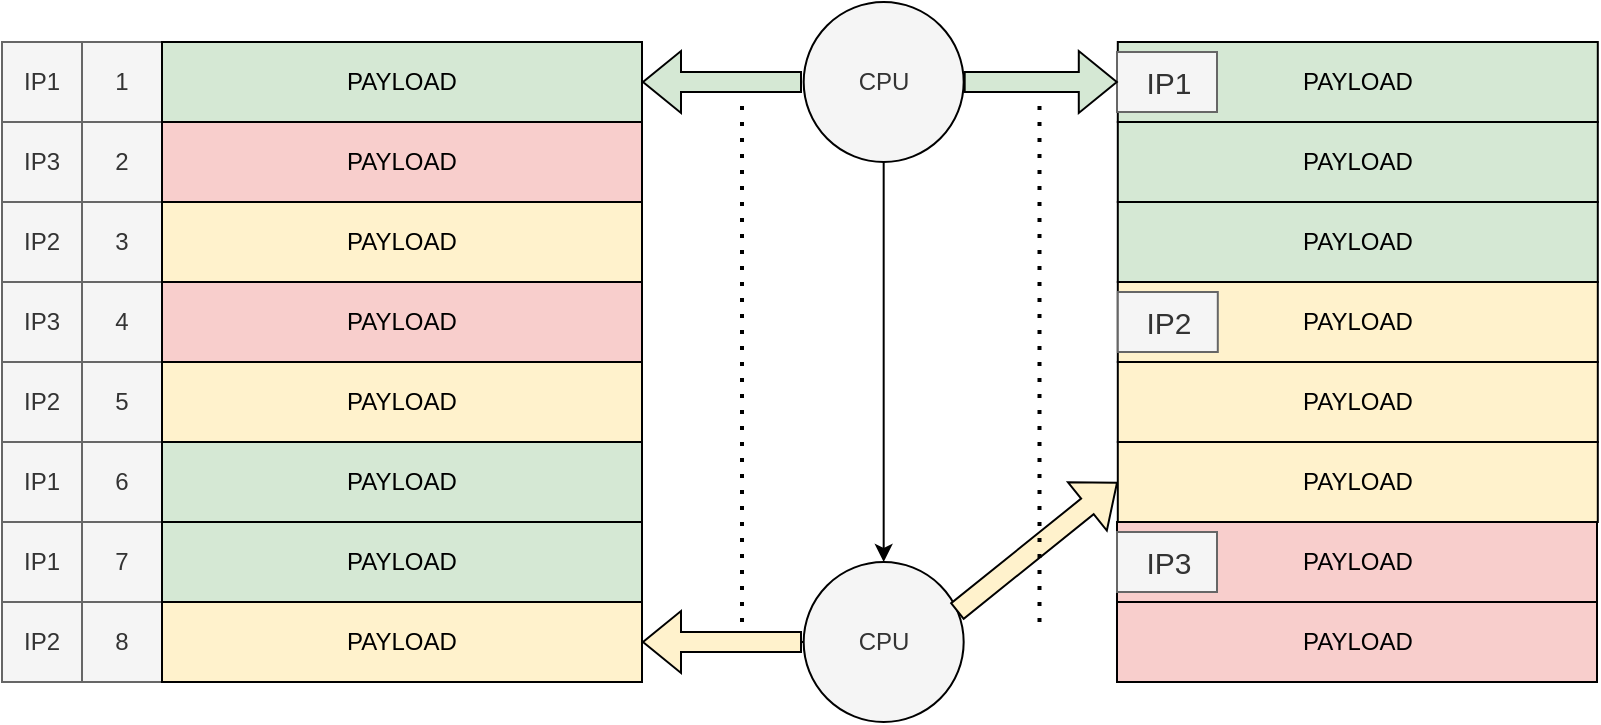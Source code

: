 <mxfile version="24.2.1" type="github" pages="5">
  <diagram name="第 1 页" id="HzuX8MR-6W568-05lvP0">
    <mxGraphModel dx="1221" dy="725" grid="1" gridSize="10" guides="1" tooltips="1" connect="1" arrows="1" fold="1" page="1" pageScale="1" pageWidth="827" pageHeight="1169" math="0" shadow="0">
      <root>
        <mxCell id="0" />
        <mxCell id="1" parent="0" />
        <mxCell id="IkL243T5Ypj3DmF-ncJc-1" value="IP1" style="whiteSpace=wrap;html=1;aspect=fixed;strokeColor=#666666;fillColor=#f5f5f5;fontColor=#333333;" vertex="1" parent="1">
          <mxGeometry x="10.0" y="210" width="40" height="40" as="geometry" />
        </mxCell>
        <mxCell id="IkL243T5Ypj3DmF-ncJc-2" value="IP3" style="whiteSpace=wrap;html=1;aspect=fixed;strokeColor=#666666;fillColor=#f5f5f5;fontColor=#333333;" vertex="1" parent="1">
          <mxGeometry x="10.0" y="250" width="40" height="40" as="geometry" />
        </mxCell>
        <mxCell id="IkL243T5Ypj3DmF-ncJc-3" value="IP2" style="whiteSpace=wrap;html=1;aspect=fixed;strokeColor=#666666;fillColor=#f5f5f5;fontColor=#333333;" vertex="1" parent="1">
          <mxGeometry x="10.0" y="290" width="40" height="40" as="geometry" />
        </mxCell>
        <mxCell id="IkL243T5Ypj3DmF-ncJc-4" value="IP3" style="whiteSpace=wrap;html=1;aspect=fixed;strokeColor=#666666;fillColor=#f5f5f5;fontColor=#333333;" vertex="1" parent="1">
          <mxGeometry x="10.0" y="330" width="40" height="40" as="geometry" />
        </mxCell>
        <mxCell id="IkL243T5Ypj3DmF-ncJc-5" value="IP2" style="whiteSpace=wrap;html=1;aspect=fixed;strokeColor=#666666;fillColor=#f5f5f5;fontColor=#333333;" vertex="1" parent="1">
          <mxGeometry x="10.0" y="370" width="40" height="40" as="geometry" />
        </mxCell>
        <mxCell id="IkL243T5Ypj3DmF-ncJc-6" value="IP1" style="whiteSpace=wrap;html=1;aspect=fixed;strokeColor=#666666;fillColor=#f5f5f5;fontColor=#333333;" vertex="1" parent="1">
          <mxGeometry x="10.0" y="410" width="40" height="40" as="geometry" />
        </mxCell>
        <mxCell id="IkL243T5Ypj3DmF-ncJc-7" value="IP1" style="whiteSpace=wrap;html=1;aspect=fixed;strokeColor=#666666;fillColor=#f5f5f5;fontColor=#333333;" vertex="1" parent="1">
          <mxGeometry x="10.0" y="450" width="40" height="40" as="geometry" />
        </mxCell>
        <mxCell id="IkL243T5Ypj3DmF-ncJc-8" value="IP2" style="whiteSpace=wrap;html=1;aspect=fixed;strokeColor=#666666;fillColor=#f5f5f5;fontColor=#333333;" vertex="1" parent="1">
          <mxGeometry x="10.0" y="490" width="40" height="40" as="geometry" />
        </mxCell>
        <mxCell id="IkL243T5Ypj3DmF-ncJc-9" value="1" style="whiteSpace=wrap;html=1;aspect=fixed;strokeColor=#666666;fillColor=#f5f5f5;fontColor=#333333;" vertex="1" parent="1">
          <mxGeometry x="50.0" y="210" width="40" height="40" as="geometry" />
        </mxCell>
        <mxCell id="IkL243T5Ypj3DmF-ncJc-10" value="2" style="whiteSpace=wrap;html=1;aspect=fixed;strokeColor=#666666;fillColor=#f5f5f5;fontColor=#333333;" vertex="1" parent="1">
          <mxGeometry x="50.0" y="250" width="40" height="40" as="geometry" />
        </mxCell>
        <mxCell id="IkL243T5Ypj3DmF-ncJc-11" value="3" style="whiteSpace=wrap;html=1;aspect=fixed;strokeColor=#666666;fillColor=#f5f5f5;fontColor=#333333;" vertex="1" parent="1">
          <mxGeometry x="50.0" y="290" width="40" height="40" as="geometry" />
        </mxCell>
        <mxCell id="IkL243T5Ypj3DmF-ncJc-12" value="4" style="whiteSpace=wrap;html=1;aspect=fixed;strokeColor=#666666;fillColor=#f5f5f5;fontColor=#333333;" vertex="1" parent="1">
          <mxGeometry x="50.0" y="330" width="40" height="40" as="geometry" />
        </mxCell>
        <mxCell id="IkL243T5Ypj3DmF-ncJc-13" value="5" style="whiteSpace=wrap;html=1;aspect=fixed;strokeColor=#666666;fillColor=#f5f5f5;fontColor=#333333;" vertex="1" parent="1">
          <mxGeometry x="50.0" y="370" width="40" height="40" as="geometry" />
        </mxCell>
        <mxCell id="IkL243T5Ypj3DmF-ncJc-14" value="6" style="whiteSpace=wrap;html=1;aspect=fixed;strokeColor=#666666;fillColor=#f5f5f5;fontColor=#333333;" vertex="1" parent="1">
          <mxGeometry x="50.0" y="410" width="40" height="40" as="geometry" />
        </mxCell>
        <mxCell id="IkL243T5Ypj3DmF-ncJc-15" value="7" style="whiteSpace=wrap;html=1;aspect=fixed;strokeColor=#666666;fillColor=#f5f5f5;fontColor=#333333;" vertex="1" parent="1">
          <mxGeometry x="50.0" y="450" width="40" height="40" as="geometry" />
        </mxCell>
        <mxCell id="IkL243T5Ypj3DmF-ncJc-16" value="8" style="whiteSpace=wrap;html=1;aspect=fixed;strokeColor=#666666;fillColor=#f5f5f5;fontColor=#333333;" vertex="1" parent="1">
          <mxGeometry x="50.0" y="490" width="40" height="40" as="geometry" />
        </mxCell>
        <mxCell id="IkL243T5Ypj3DmF-ncJc-17" value="PAYLOAD" style="rounded=0;whiteSpace=wrap;html=1;fillColor=#d5e8d4;strokeColor=default;" vertex="1" parent="1">
          <mxGeometry x="90.0" y="210" width="240" height="40" as="geometry" />
        </mxCell>
        <mxCell id="IkL243T5Ypj3DmF-ncJc-18" value="PAYLOAD" style="rounded=0;whiteSpace=wrap;html=1;fillColor=#f8cecc;strokeColor=default;" vertex="1" parent="1">
          <mxGeometry x="90.0" y="250" width="240" height="40" as="geometry" />
        </mxCell>
        <mxCell id="IkL243T5Ypj3DmF-ncJc-19" value="PAYLOAD" style="rounded=0;whiteSpace=wrap;html=1;fillColor=#fff2cc;strokeColor=default;" vertex="1" parent="1">
          <mxGeometry x="90.0" y="290" width="240" height="40" as="geometry" />
        </mxCell>
        <mxCell id="IkL243T5Ypj3DmF-ncJc-20" value="PAYLOAD" style="rounded=0;whiteSpace=wrap;html=1;fillColor=#f8cecc;strokeColor=default;" vertex="1" parent="1">
          <mxGeometry x="90.0" y="330" width="240" height="40" as="geometry" />
        </mxCell>
        <mxCell id="IkL243T5Ypj3DmF-ncJc-21" value="PAYLOAD" style="rounded=0;whiteSpace=wrap;html=1;fillColor=#fff2cc;strokeColor=default;" vertex="1" parent="1">
          <mxGeometry x="90.0" y="370" width="240" height="40" as="geometry" />
        </mxCell>
        <mxCell id="IkL243T5Ypj3DmF-ncJc-22" value="PAYLOAD" style="rounded=0;whiteSpace=wrap;html=1;fillColor=#d5e8d4;strokeColor=default;" vertex="1" parent="1">
          <mxGeometry x="90.0" y="410" width="240" height="40" as="geometry" />
        </mxCell>
        <mxCell id="IkL243T5Ypj3DmF-ncJc-23" value="PAYLOAD" style="rounded=0;whiteSpace=wrap;html=1;fillColor=#d5e8d4;strokeColor=default;" vertex="1" parent="1">
          <mxGeometry x="90.0" y="450" width="240" height="40" as="geometry" />
        </mxCell>
        <mxCell id="IkL243T5Ypj3DmF-ncJc-24" value="PAYLOAD" style="rounded=0;whiteSpace=wrap;html=1;fillColor=#fff2cc;strokeColor=default;" vertex="1" parent="1">
          <mxGeometry x="90.0" y="490" width="240" height="40" as="geometry" />
        </mxCell>
        <mxCell id="IkL243T5Ypj3DmF-ncJc-25" style="edgeStyle=orthogonalEdgeStyle;rounded=0;orthogonalLoop=1;jettySize=auto;html=1;exitX=0.5;exitY=1;exitDx=0;exitDy=0;entryX=0.5;entryY=0;entryDx=0;entryDy=0;strokeColor=default;" edge="1" source="IkL243T5Ypj3DmF-ncJc-26" target="IkL243T5Ypj3DmF-ncJc-35" parent="1">
          <mxGeometry relative="1" as="geometry" />
        </mxCell>
        <mxCell id="IkL243T5Ypj3DmF-ncJc-26" value="CPU" style="ellipse;whiteSpace=wrap;html=1;aspect=fixed;fillColor=#f5f5f5;fontColor=#333333;strokeColor=default;" vertex="1" parent="1">
          <mxGeometry x="410.84" y="190" width="80" height="80" as="geometry" />
        </mxCell>
        <mxCell id="IkL243T5Ypj3DmF-ncJc-27" value="PAYLOAD" style="rounded=0;whiteSpace=wrap;html=1;fillColor=#d5e8d4;strokeColor=default;" vertex="1" parent="1">
          <mxGeometry x="567.9" y="210" width="240" height="40" as="geometry" />
        </mxCell>
        <mxCell id="IkL243T5Ypj3DmF-ncJc-28" value="PAYLOAD" style="rounded=0;whiteSpace=wrap;html=1;fillColor=#d5e8d4;strokeColor=default;" vertex="1" parent="1">
          <mxGeometry x="567.9" y="250" width="240" height="40" as="geometry" />
        </mxCell>
        <mxCell id="IkL243T5Ypj3DmF-ncJc-29" value="PAYLOAD" style="rounded=0;whiteSpace=wrap;html=1;fillColor=#d5e8d4;strokeColor=default;" vertex="1" parent="1">
          <mxGeometry x="567.9" y="290" width="240" height="40" as="geometry" />
        </mxCell>
        <mxCell id="IkL243T5Ypj3DmF-ncJc-30" value="IP1" style="text;html=1;align=center;verticalAlign=middle;resizable=0;points=[];autosize=1;strokeColor=#666666;fillColor=#f5f5f5;fontSize=15;fontColor=#333333;" vertex="1" parent="1">
          <mxGeometry x="567.5" y="215" width="50" height="30" as="geometry" />
        </mxCell>
        <mxCell id="IkL243T5Ypj3DmF-ncJc-31" value="" style="shape=flexArrow;endArrow=classic;html=1;rounded=0;entryX=1;entryY=0.5;entryDx=0;entryDy=0;fillColor=#d5e8d4;strokeColor=default;" edge="1" target="IkL243T5Ypj3DmF-ncJc-17" parent="1">
          <mxGeometry width="50" height="50" relative="1" as="geometry">
            <mxPoint x="410.0" y="230" as="sourcePoint" />
            <mxPoint x="430.0" y="290" as="targetPoint" />
          </mxGeometry>
        </mxCell>
        <mxCell id="IkL243T5Ypj3DmF-ncJc-32" value="" style="endArrow=none;dashed=1;html=1;dashPattern=1 3;strokeWidth=2;rounded=0;strokeColor=default;" edge="1" parent="1">
          <mxGeometry width="50" height="50" relative="1" as="geometry">
            <mxPoint x="380.0" y="500" as="sourcePoint" />
            <mxPoint x="380.0" y="240" as="targetPoint" />
          </mxGeometry>
        </mxCell>
        <mxCell id="IkL243T5Ypj3DmF-ncJc-33" value="" style="shape=flexArrow;endArrow=classic;html=1;rounded=0;entryX=0;entryY=0.5;entryDx=0;entryDy=0;fillColor=#d5e8d4;strokeColor=default;exitX=1;exitY=0.5;exitDx=0;exitDy=0;" edge="1" source="IkL243T5Ypj3DmF-ncJc-26" target="IkL243T5Ypj3DmF-ncJc-27" parent="1">
          <mxGeometry width="50" height="50" relative="1" as="geometry">
            <mxPoint x="420.0" y="240" as="sourcePoint" />
            <mxPoint x="340.0" y="240" as="targetPoint" />
          </mxGeometry>
        </mxCell>
        <mxCell id="IkL243T5Ypj3DmF-ncJc-34" value="" style="edgeStyle=orthogonalEdgeStyle;rounded=0;orthogonalLoop=1;jettySize=auto;html=1;strokeColor=default;" edge="1" source="IkL243T5Ypj3DmF-ncJc-35" target="IkL243T5Ypj3DmF-ncJc-24" parent="1">
          <mxGeometry relative="1" as="geometry" />
        </mxCell>
        <mxCell id="IkL243T5Ypj3DmF-ncJc-35" value="CPU" style="ellipse;whiteSpace=wrap;html=1;aspect=fixed;fillColor=#f5f5f5;fontColor=#333333;strokeColor=default;" vertex="1" parent="1">
          <mxGeometry x="410.84" y="470" width="80" height="80" as="geometry" />
        </mxCell>
        <mxCell id="IkL243T5Ypj3DmF-ncJc-36" value="" style="shape=flexArrow;endArrow=classic;html=1;rounded=0;entryX=1;entryY=0.5;entryDx=0;entryDy=0;fillColor=#fff2cc;strokeColor=default;" edge="1" parent="1">
          <mxGeometry width="50" height="50" relative="1" as="geometry">
            <mxPoint x="410.0" y="510" as="sourcePoint" />
            <mxPoint x="330.0" y="510" as="targetPoint" />
          </mxGeometry>
        </mxCell>
        <mxCell id="IkL243T5Ypj3DmF-ncJc-37" value="" style="shape=flexArrow;endArrow=classic;html=1;rounded=0;entryX=0;entryY=0.5;entryDx=0;entryDy=0;fillColor=#fff2cc;strokeColor=default;exitX=0.956;exitY=0.31;exitDx=0;exitDy=0;exitPerimeter=0;" edge="1" source="IkL243T5Ypj3DmF-ncJc-35" target="IkL243T5Ypj3DmF-ncJc-44" parent="1">
          <mxGeometry width="50" height="50" relative="1" as="geometry">
            <mxPoint x="420.0" y="520" as="sourcePoint" />
            <mxPoint x="568.0" y="510" as="targetPoint" />
          </mxGeometry>
        </mxCell>
        <mxCell id="IkL243T5Ypj3DmF-ncJc-38" value="PAYLOAD" style="rounded=0;whiteSpace=wrap;html=1;fillColor=#f8cecc;strokeColor=default;" vertex="1" parent="1">
          <mxGeometry x="567.5" y="450" width="240" height="40" as="geometry" />
        </mxCell>
        <mxCell id="IkL243T5Ypj3DmF-ncJc-39" value="PAYLOAD" style="rounded=0;whiteSpace=wrap;html=1;fillColor=#f8cecc;strokeColor=default;" vertex="1" parent="1">
          <mxGeometry x="567.5" y="490" width="240" height="40" as="geometry" />
        </mxCell>
        <mxCell id="IkL243T5Ypj3DmF-ncJc-40" value="IP3" style="text;html=1;align=center;verticalAlign=middle;resizable=0;points=[];autosize=1;strokeColor=#666666;fillColor=#f5f5f5;fontSize=15;fontColor=#333333;" vertex="1" parent="1">
          <mxGeometry x="567.5" y="455" width="50" height="30" as="geometry" />
        </mxCell>
        <mxCell id="IkL243T5Ypj3DmF-ncJc-41" value="" style="endArrow=none;dashed=1;html=1;dashPattern=1 3;strokeWidth=2;rounded=0;strokeColor=default;" edge="1" parent="1">
          <mxGeometry width="50" height="50" relative="1" as="geometry">
            <mxPoint x="528.75" y="500" as="sourcePoint" />
            <mxPoint x="528.75" y="240" as="targetPoint" />
          </mxGeometry>
        </mxCell>
        <mxCell id="IkL243T5Ypj3DmF-ncJc-42" value="PAYLOAD" style="rounded=0;whiteSpace=wrap;html=1;fillColor=#fff2cc;strokeColor=default;" vertex="1" parent="1">
          <mxGeometry x="567.9" y="330" width="240" height="40" as="geometry" />
        </mxCell>
        <mxCell id="IkL243T5Ypj3DmF-ncJc-43" value="PAYLOAD" style="rounded=0;whiteSpace=wrap;html=1;fillColor=#fff2cc;strokeColor=default;" vertex="1" parent="1">
          <mxGeometry x="567.9" y="370" width="240" height="40" as="geometry" />
        </mxCell>
        <mxCell id="IkL243T5Ypj3DmF-ncJc-44" value="PAYLOAD" style="rounded=0;whiteSpace=wrap;html=1;fillColor=#fff2cc;strokeColor=default;" vertex="1" parent="1">
          <mxGeometry x="567.9" y="410" width="240" height="40" as="geometry" />
        </mxCell>
        <mxCell id="IkL243T5Ypj3DmF-ncJc-45" value="IP2" style="text;html=1;align=center;verticalAlign=middle;resizable=0;points=[];autosize=1;strokeColor=#666666;fillColor=#f5f5f5;fontSize=15;fontColor=#333333;" vertex="1" parent="1">
          <mxGeometry x="567.9" y="335" width="50" height="30" as="geometry" />
        </mxCell>
      </root>
    </mxGraphModel>
  </diagram>
  <diagram id="l49pKk6gA6ThoLXO7iPu" name="第 2 页">
    <mxGraphModel dx="1221" dy="725" grid="1" gridSize="10" guides="1" tooltips="1" connect="1" arrows="1" fold="1" page="1" pageScale="1" pageWidth="827" pageHeight="1169" math="0" shadow="0">
      <root>
        <mxCell id="0" />
        <mxCell id="1" parent="0" />
        <mxCell id="KpZKbh3GlzoLBYCNT3PW-1" value="" style="group" parent="1" vertex="1" connectable="0">
          <mxGeometry x="140" y="170" width="530" height="240.62" as="geometry" />
        </mxCell>
        <mxCell id="KpZKbh3GlzoLBYCNT3PW-2" value="GPU&lt;br&gt;" style="rounded=1;whiteSpace=wrap;html=1;fillColor=#fad7ac;strokeColor=#b46504;verticalAlign=top;container=0;" parent="KpZKbh3GlzoLBYCNT3PW-1" vertex="1">
          <mxGeometry y="0.62" width="240" height="140" as="geometry" />
        </mxCell>
        <mxCell id="KpZKbh3GlzoLBYCNT3PW-3" value="GPU" style="rounded=1;whiteSpace=wrap;html=1;fillColor=#fad9d5;strokeColor=#ae4132;verticalAlign=top;container=0;" parent="KpZKbh3GlzoLBYCNT3PW-1" vertex="1">
          <mxGeometry x="370" width="160" height="140" as="geometry" />
        </mxCell>
        <mxCell id="KpZKbh3GlzoLBYCNT3PW-4" value="SM" style="rounded=1;whiteSpace=wrap;html=1;fillColor=#d5e8d4;strokeColor=#82b366;" parent="KpZKbh3GlzoLBYCNT3PW-1" vertex="1">
          <mxGeometry x="40" y="26.62" width="40" height="44" as="geometry" />
        </mxCell>
        <mxCell id="KpZKbh3GlzoLBYCNT3PW-5" value="SM" style="rounded=1;whiteSpace=wrap;html=1;fillColor=#d5e8d4;strokeColor=#82b366;" parent="KpZKbh3GlzoLBYCNT3PW-1" vertex="1">
          <mxGeometry x="80" y="26.62" width="40" height="44" as="geometry" />
        </mxCell>
        <mxCell id="KpZKbh3GlzoLBYCNT3PW-6" value="SM" style="rounded=1;whiteSpace=wrap;html=1;fillColor=#d5e8d4;strokeColor=#82b366;" parent="KpZKbh3GlzoLBYCNT3PW-1" vertex="1">
          <mxGeometry x="120" y="26.62" width="40" height="44" as="geometry" />
        </mxCell>
        <mxCell id="KpZKbh3GlzoLBYCNT3PW-7" value="SM" style="rounded=1;whiteSpace=wrap;html=1;fillColor=#d5e8d4;strokeColor=#82b366;" parent="KpZKbh3GlzoLBYCNT3PW-1" vertex="1">
          <mxGeometry x="160" y="26.62" width="40" height="44" as="geometry" />
        </mxCell>
        <mxCell id="KpZKbh3GlzoLBYCNT3PW-8" value="内存" style="rounded=1;whiteSpace=wrap;html=1;fillColor=#e1d5e7;strokeColor=#9673a6;" parent="KpZKbh3GlzoLBYCNT3PW-1" vertex="1">
          <mxGeometry x="40" y="70.62" width="40" height="30" as="geometry" />
        </mxCell>
        <mxCell id="KpZKbh3GlzoLBYCNT3PW-9" value="模型2" style="rounded=1;whiteSpace=wrap;html=1;fillColor=#fff2cc;strokeColor=#d6b656;" parent="KpZKbh3GlzoLBYCNT3PW-1" vertex="1">
          <mxGeometry x="450" y="30" width="40" height="40" as="geometry" />
        </mxCell>
        <mxCell id="KpZKbh3GlzoLBYCNT3PW-10" style="edgeStyle=orthogonalEdgeStyle;rounded=0;orthogonalLoop=1;jettySize=auto;html=1;exitX=0.5;exitY=1;exitDx=0;exitDy=0;" parent="KpZKbh3GlzoLBYCNT3PW-1" source="KpZKbh3GlzoLBYCNT3PW-5" target="KpZKbh3GlzoLBYCNT3PW-5" edge="1">
          <mxGeometry relative="1" as="geometry" />
        </mxCell>
        <mxCell id="KpZKbh3GlzoLBYCNT3PW-11" value="内存" style="rounded=1;whiteSpace=wrap;html=1;fillColor=#e1d5e7;strokeColor=#9673a6;" parent="KpZKbh3GlzoLBYCNT3PW-1" vertex="1">
          <mxGeometry x="80" y="70.62" width="40" height="30" as="geometry" />
        </mxCell>
        <mxCell id="KpZKbh3GlzoLBYCNT3PW-12" value="内存" style="rounded=1;whiteSpace=wrap;html=1;fillColor=#e1d5e7;strokeColor=#9673a6;" parent="KpZKbh3GlzoLBYCNT3PW-1" vertex="1">
          <mxGeometry x="120" y="70.62" width="40" height="30" as="geometry" />
        </mxCell>
        <mxCell id="KpZKbh3GlzoLBYCNT3PW-13" value="内存" style="rounded=1;whiteSpace=wrap;html=1;fillColor=#e1d5e7;strokeColor=#9673a6;" parent="KpZKbh3GlzoLBYCNT3PW-1" vertex="1">
          <mxGeometry x="160" y="70.62" width="40" height="30" as="geometry" />
        </mxCell>
        <mxCell id="KpZKbh3GlzoLBYCNT3PW-14" value="内存" style="rounded=1;whiteSpace=wrap;html=1;fillColor=#e1d5e7;strokeColor=#9673a6;" parent="KpZKbh3GlzoLBYCNT3PW-1" vertex="1">
          <mxGeometry x="40" y="100.62" width="40" height="30" as="geometry" />
        </mxCell>
        <mxCell id="KpZKbh3GlzoLBYCNT3PW-15" value="内存" style="rounded=1;whiteSpace=wrap;html=1;fillColor=#e1d5e7;strokeColor=#9673a6;" parent="KpZKbh3GlzoLBYCNT3PW-1" vertex="1">
          <mxGeometry x="80" y="100.62" width="40" height="30" as="geometry" />
        </mxCell>
        <mxCell id="KpZKbh3GlzoLBYCNT3PW-16" value="内存" style="rounded=1;whiteSpace=wrap;html=1;fillColor=#e1d5e7;strokeColor=#9673a6;" parent="KpZKbh3GlzoLBYCNT3PW-1" vertex="1">
          <mxGeometry x="120" y="100.62" width="40" height="30" as="geometry" />
        </mxCell>
        <mxCell id="KpZKbh3GlzoLBYCNT3PW-17" value="内存" style="rounded=1;whiteSpace=wrap;html=1;fillColor=#e1d5e7;strokeColor=#9673a6;" parent="KpZKbh3GlzoLBYCNT3PW-1" vertex="1">
          <mxGeometry x="160" y="100.62" width="40" height="30" as="geometry" />
        </mxCell>
        <mxCell id="KpZKbh3GlzoLBYCNT3PW-18" value="Fid" style="rounded=1;whiteSpace=wrap;html=1;fillColor=#f5f5f5;fontColor=#333333;strokeColor=#666666;" parent="KpZKbh3GlzoLBYCNT3PW-1" vertex="1">
          <mxGeometry x="40" y="170.62" width="30" height="30" as="geometry" />
        </mxCell>
        <mxCell id="KpZKbh3GlzoLBYCNT3PW-19" value="Fid" style="rounded=1;whiteSpace=wrap;html=1;fillColor=#f5f5f5;fontColor=#333333;strokeColor=#666666;" parent="KpZKbh3GlzoLBYCNT3PW-1" vertex="1">
          <mxGeometry x="80" y="170.62" width="30" height="30" as="geometry" />
        </mxCell>
        <mxCell id="KpZKbh3GlzoLBYCNT3PW-20" value="Fid" style="rounded=1;whiteSpace=wrap;html=1;fillColor=#f5f5f5;fontColor=#333333;strokeColor=#666666;" parent="KpZKbh3GlzoLBYCNT3PW-1" vertex="1">
          <mxGeometry x="120" y="170.62" width="30" height="30" as="geometry" />
        </mxCell>
        <mxCell id="KpZKbh3GlzoLBYCNT3PW-21" value="Fid" style="rounded=1;whiteSpace=wrap;html=1;fillColor=#f5f5f5;fontColor=#333333;strokeColor=#666666;" parent="KpZKbh3GlzoLBYCNT3PW-1" vertex="1">
          <mxGeometry x="160" y="170.62" width="30" height="30" as="geometry" />
        </mxCell>
        <mxCell id="KpZKbh3GlzoLBYCNT3PW-22" value="" style="endArrow=classic;html=1;rounded=0;entryX=0.5;entryY=0;entryDx=0;entryDy=0;exitX=0.5;exitY=0;exitDx=0;exitDy=0;" parent="KpZKbh3GlzoLBYCNT3PW-1" source="KpZKbh3GlzoLBYCNT3PW-18" target="KpZKbh3GlzoLBYCNT3PW-14" edge="1">
          <mxGeometry width="50" height="50" relative="1" as="geometry">
            <mxPoint x="-30" y="270.62" as="sourcePoint" />
            <mxPoint x="20" y="220.62" as="targetPoint" />
          </mxGeometry>
        </mxCell>
        <mxCell id="KpZKbh3GlzoLBYCNT3PW-23" value="" style="endArrow=classic;html=1;rounded=0;entryX=0.5;entryY=0;entryDx=0;entryDy=0;exitX=0.5;exitY=0;exitDx=0;exitDy=0;" parent="KpZKbh3GlzoLBYCNT3PW-1" source="KpZKbh3GlzoLBYCNT3PW-19" target="KpZKbh3GlzoLBYCNT3PW-15" edge="1">
          <mxGeometry width="50" height="50" relative="1" as="geometry">
            <mxPoint x="-20" y="280.62" as="sourcePoint" />
            <mxPoint x="30" y="230.62" as="targetPoint" />
          </mxGeometry>
        </mxCell>
        <mxCell id="KpZKbh3GlzoLBYCNT3PW-24" value="" style="endArrow=classic;html=1;rounded=0;entryX=0.5;entryY=0;entryDx=0;entryDy=0;exitX=0.5;exitY=0;exitDx=0;exitDy=0;" parent="KpZKbh3GlzoLBYCNT3PW-1" source="KpZKbh3GlzoLBYCNT3PW-20" target="KpZKbh3GlzoLBYCNT3PW-16" edge="1">
          <mxGeometry width="50" height="50" relative="1" as="geometry">
            <mxPoint x="-10" y="290.62" as="sourcePoint" />
            <mxPoint x="40" y="240.62" as="targetPoint" />
          </mxGeometry>
        </mxCell>
        <mxCell id="KpZKbh3GlzoLBYCNT3PW-25" value="" style="endArrow=classic;html=1;rounded=0;entryX=0.5;entryY=0;entryDx=0;entryDy=0;exitX=0.5;exitY=0;exitDx=0;exitDy=0;" parent="KpZKbh3GlzoLBYCNT3PW-1" source="KpZKbh3GlzoLBYCNT3PW-21" target="KpZKbh3GlzoLBYCNT3PW-17" edge="1">
          <mxGeometry width="50" height="50" relative="1" as="geometry">
            <mxPoint y="300.62" as="sourcePoint" />
            <mxPoint x="50" y="250.62" as="targetPoint" />
          </mxGeometry>
        </mxCell>
        <mxCell id="KpZKbh3GlzoLBYCNT3PW-26" value="Fid" style="rounded=1;whiteSpace=wrap;html=1;fillColor=#f5f5f5;fontColor=#333333;strokeColor=#666666;" parent="KpZKbh3GlzoLBYCNT3PW-1" vertex="1">
          <mxGeometry x="40" y="210.62" width="30" height="30" as="geometry" />
        </mxCell>
        <mxCell id="KpZKbh3GlzoLBYCNT3PW-27" value="Fid" style="rounded=1;whiteSpace=wrap;html=1;fillColor=#f5f5f5;fontColor=#333333;strokeColor=#666666;" parent="KpZKbh3GlzoLBYCNT3PW-1" vertex="1">
          <mxGeometry x="80" y="210.62" width="30" height="30" as="geometry" />
        </mxCell>
        <mxCell id="KpZKbh3GlzoLBYCNT3PW-28" value="Fid" style="rounded=1;whiteSpace=wrap;html=1;fillColor=#f5f5f5;fontColor=#333333;strokeColor=#666666;" parent="KpZKbh3GlzoLBYCNT3PW-1" vertex="1">
          <mxGeometry x="120" y="210.62" width="30" height="30" as="geometry" />
        </mxCell>
        <mxCell id="KpZKbh3GlzoLBYCNT3PW-29" value="Fid" style="rounded=1;whiteSpace=wrap;html=1;fillColor=#f5f5f5;fontColor=#333333;strokeColor=#666666;" parent="KpZKbh3GlzoLBYCNT3PW-1" vertex="1">
          <mxGeometry x="160" y="210.62" width="30" height="30" as="geometry" />
        </mxCell>
        <mxCell id="KpZKbh3GlzoLBYCNT3PW-30" value="模型1" style="rounded=1;whiteSpace=wrap;html=1;fillColor=#fff2cc;strokeColor=#d6b656;" parent="KpZKbh3GlzoLBYCNT3PW-1" vertex="1">
          <mxGeometry x="410" y="30" width="40" height="40" as="geometry" />
        </mxCell>
        <mxCell id="KpZKbh3GlzoLBYCNT3PW-31" value="模型3" style="rounded=1;whiteSpace=wrap;html=1;fillColor=#fff2cc;strokeColor=#d6b656;" parent="KpZKbh3GlzoLBYCNT3PW-1" vertex="1">
          <mxGeometry x="410" y="70" width="40" height="40" as="geometry" />
        </mxCell>
        <mxCell id="KpZKbh3GlzoLBYCNT3PW-32" value="模型4" style="rounded=1;whiteSpace=wrap;html=1;fillColor=#fff2cc;strokeColor=#d6b656;" parent="KpZKbh3GlzoLBYCNT3PW-1" vertex="1">
          <mxGeometry x="450" y="70" width="40" height="40" as="geometry" />
        </mxCell>
        <mxCell id="KpZKbh3GlzoLBYCNT3PW-33" value="特征队列" style="rounded=1;whiteSpace=wrap;html=1;verticalAlign=bottom;labelPosition=center;verticalLabelPosition=top;align=center;dashed=1;container=0;fontFamily=Times New Roman;fontStyle=3" parent="KpZKbh3GlzoLBYCNT3PW-1" vertex="1">
          <mxGeometry x="250" y="40" width="110" height="60" as="geometry" />
        </mxCell>
        <mxCell id="KpZKbh3GlzoLBYCNT3PW-34" value="" style="shape=partialRectangle;whiteSpace=wrap;html=1;left=0;right=0;fillColor=none;container=0;fontFamily=Times New Roman;fontStyle=3" parent="KpZKbh3GlzoLBYCNT3PW-1" vertex="1">
          <mxGeometry x="252.86" y="50" width="107.14" height="40" as="geometry" />
        </mxCell>
        <mxCell id="KpZKbh3GlzoLBYCNT3PW-35" value="" style="rounded=1;whiteSpace=wrap;html=1;fillColor=#ffe6cc;strokeColor=#d79b00;container=0;fontFamily=Times New Roman;fontStyle=3" parent="KpZKbh3GlzoLBYCNT3PW-1" vertex="1">
          <mxGeometry x="252.855" y="59.062" width="25.278" height="20.625" as="geometry" />
        </mxCell>
        <mxCell id="KpZKbh3GlzoLBYCNT3PW-36" value="" style="rounded=1;whiteSpace=wrap;html=1;fillColor=#ffe6cc;strokeColor=#d79b00;container=0;fontFamily=Times New Roman;fontStyle=3" parent="KpZKbh3GlzoLBYCNT3PW-1" vertex="1">
          <mxGeometry x="293.793" y="59.062" width="25.278" height="20.625" as="geometry" />
        </mxCell>
        <mxCell id="KpZKbh3GlzoLBYCNT3PW-37" value="" style="rounded=1;whiteSpace=wrap;html=1;fillColor=#ffe6cc;strokeColor=#d79b00;container=0;fontFamily=Times New Roman;fontStyle=3" parent="KpZKbh3GlzoLBYCNT3PW-1" vertex="1">
          <mxGeometry x="334.72" y="59.062" width="25.278" height="20.625" as="geometry" />
        </mxCell>
        <mxCell id="KpZKbh3GlzoLBYCNT3PW-38" value="" style="endArrow=classic;html=1;rounded=0;entryX=0;entryY=0.5;entryDx=0;entryDy=0;exitX=1;exitY=0.5;exitDx=0;exitDy=0;" parent="KpZKbh3GlzoLBYCNT3PW-1" source="KpZKbh3GlzoLBYCNT3PW-34" target="KpZKbh3GlzoLBYCNT3PW-30" edge="1">
          <mxGeometry width="50" height="50" relative="1" as="geometry">
            <mxPoint x="300" y="180.62" as="sourcePoint" />
            <mxPoint x="350" y="130.62" as="targetPoint" />
          </mxGeometry>
        </mxCell>
        <mxCell id="KpZKbh3GlzoLBYCNT3PW-39" value="" style="endArrow=classic;html=1;rounded=0;entryX=0;entryY=0.5;entryDx=0;entryDy=0;exitX=1;exitY=0.5;exitDx=0;exitDy=0;" parent="KpZKbh3GlzoLBYCNT3PW-1" source="KpZKbh3GlzoLBYCNT3PW-37" target="KpZKbh3GlzoLBYCNT3PW-31" edge="1">
          <mxGeometry width="50" height="50" relative="1" as="geometry">
            <mxPoint x="310" y="190.62" as="sourcePoint" />
            <mxPoint x="360" y="140.62" as="targetPoint" />
          </mxGeometry>
        </mxCell>
        <mxCell id="KpZKbh3GlzoLBYCNT3PW-40" value="" style="endArrow=classic;html=1;rounded=0;entryX=0;entryY=0.5;entryDx=0;entryDy=0;exitX=1;exitY=0.5;exitDx=0;exitDy=0;" parent="KpZKbh3GlzoLBYCNT3PW-1" source="KpZKbh3GlzoLBYCNT3PW-33" target="KpZKbh3GlzoLBYCNT3PW-9" edge="1">
          <mxGeometry width="50" height="50" relative="1" as="geometry">
            <mxPoint x="320" y="200.62" as="sourcePoint" />
            <mxPoint x="370" y="150.62" as="targetPoint" />
          </mxGeometry>
        </mxCell>
        <mxCell id="KpZKbh3GlzoLBYCNT3PW-41" value="" style="endArrow=classic;html=1;rounded=0;entryX=1;entryY=0.5;entryDx=0;entryDy=0;" parent="KpZKbh3GlzoLBYCNT3PW-1" target="KpZKbh3GlzoLBYCNT3PW-31" edge="1">
          <mxGeometry width="50" height="50" relative="1" as="geometry">
            <mxPoint x="360" y="70.62" as="sourcePoint" />
            <mxPoint x="380" y="160.62" as="targetPoint" />
          </mxGeometry>
        </mxCell>
      </root>
    </mxGraphModel>
  </diagram>
  <diagram id="OB3rSLR8EuIor1HeshZX" name="第 3 页">
    <mxGraphModel dx="1221" dy="725" grid="1" gridSize="10" guides="1" tooltips="1" connect="1" arrows="1" fold="1" page="1" pageScale="1" pageWidth="827" pageHeight="1169" math="0" shadow="0">
      <root>
        <mxCell id="0" />
        <mxCell id="1" parent="0" />
        <mxCell id="Eo3y-RXjLdbgnXcaT_A7-10" value="" style="whiteSpace=wrap;html=1;aspect=fixed;" parent="1" vertex="1">
          <mxGeometry x="360.42" y="1010" width="40" height="40" as="geometry" />
        </mxCell>
        <mxCell id="Eo3y-RXjLdbgnXcaT_A7-11" value="" style="whiteSpace=wrap;html=1;aspect=fixed;" parent="1" vertex="1">
          <mxGeometry x="360.42" y="1050" width="40" height="40" as="geometry" />
        </mxCell>
        <mxCell id="Eo3y-RXjLdbgnXcaT_A7-12" value="" style="whiteSpace=wrap;html=1;aspect=fixed;" parent="1" vertex="1">
          <mxGeometry x="360.42" y="1090" width="40" height="40" as="geometry" />
        </mxCell>
        <mxCell id="Eo3y-RXjLdbgnXcaT_A7-13" value="" style="whiteSpace=wrap;html=1;aspect=fixed;" parent="1" vertex="1">
          <mxGeometry x="360.42" y="1130" width="40" height="40" as="geometry" />
        </mxCell>
        <mxCell id="Eo3y-RXjLdbgnXcaT_A7-14" value="" style="whiteSpace=wrap;html=1;aspect=fixed;" parent="1" vertex="1">
          <mxGeometry x="360.42" y="1170" width="40" height="40" as="geometry" />
        </mxCell>
        <mxCell id="Eo3y-RXjLdbgnXcaT_A7-15" value="" style="whiteSpace=wrap;html=1;aspect=fixed;" parent="1" vertex="1">
          <mxGeometry x="360.42" y="1210" width="40" height="40" as="geometry" />
        </mxCell>
        <mxCell id="Eo3y-RXjLdbgnXcaT_A7-16" value="" style="whiteSpace=wrap;html=1;aspect=fixed;" parent="1" vertex="1">
          <mxGeometry x="360.42" y="1250" width="40" height="40" as="geometry" />
        </mxCell>
        <mxCell id="Eo3y-RXjLdbgnXcaT_A7-17" value="" style="whiteSpace=wrap;html=1;aspect=fixed;" parent="1" vertex="1">
          <mxGeometry x="360.42" y="1290" width="40" height="40" as="geometry" />
        </mxCell>
        <mxCell id="Eo3y-RXjLdbgnXcaT_A7-18" value="" style="whiteSpace=wrap;html=1;aspect=fixed;" parent="1" vertex="1">
          <mxGeometry x="480.42" y="1010" width="40" height="40" as="geometry" />
        </mxCell>
        <mxCell id="Eo3y-RXjLdbgnXcaT_A7-19" value="" style="whiteSpace=wrap;html=1;aspect=fixed;" parent="1" vertex="1">
          <mxGeometry x="480.42" y="1050" width="40" height="40" as="geometry" />
        </mxCell>
        <mxCell id="Eo3y-RXjLdbgnXcaT_A7-20" value="" style="whiteSpace=wrap;html=1;aspect=fixed;" parent="1" vertex="1">
          <mxGeometry x="480.42" y="1090" width="40" height="40" as="geometry" />
        </mxCell>
        <mxCell id="Eo3y-RXjLdbgnXcaT_A7-21" value="" style="whiteSpace=wrap;html=1;aspect=fixed;" parent="1" vertex="1">
          <mxGeometry x="480.42" y="1130" width="40" height="40" as="geometry" />
        </mxCell>
        <mxCell id="Eo3y-RXjLdbgnXcaT_A7-22" value="" style="whiteSpace=wrap;html=1;aspect=fixed;" parent="1" vertex="1">
          <mxGeometry x="480.42" y="1170" width="40" height="40" as="geometry" />
        </mxCell>
        <mxCell id="Eo3y-RXjLdbgnXcaT_A7-23" value="" style="whiteSpace=wrap;html=1;aspect=fixed;" parent="1" vertex="1">
          <mxGeometry x="480.42" y="1210" width="40" height="40" as="geometry" />
        </mxCell>
        <mxCell id="Eo3y-RXjLdbgnXcaT_A7-24" value="" style="whiteSpace=wrap;html=1;aspect=fixed;" parent="1" vertex="1">
          <mxGeometry x="480.42" y="1250" width="40" height="40" as="geometry" />
        </mxCell>
        <mxCell id="Eo3y-RXjLdbgnXcaT_A7-25" value="" style="whiteSpace=wrap;html=1;aspect=fixed;" parent="1" vertex="1">
          <mxGeometry x="480.42" y="1290" width="40" height="40" as="geometry" />
        </mxCell>
        <mxCell id="Eo3y-RXjLdbgnXcaT_A7-26" value="" style="whiteSpace=wrap;html=1;aspect=fixed;" parent="1" vertex="1">
          <mxGeometry x="600.42" y="1010" width="40" height="40" as="geometry" />
        </mxCell>
        <mxCell id="Eo3y-RXjLdbgnXcaT_A7-27" value="" style="whiteSpace=wrap;html=1;aspect=fixed;" parent="1" vertex="1">
          <mxGeometry x="600.42" y="1050" width="40" height="40" as="geometry" />
        </mxCell>
        <mxCell id="Eo3y-RXjLdbgnXcaT_A7-28" value="" style="whiteSpace=wrap;html=1;aspect=fixed;" parent="1" vertex="1">
          <mxGeometry x="600.42" y="1090" width="40" height="40" as="geometry" />
        </mxCell>
        <mxCell id="Eo3y-RXjLdbgnXcaT_A7-29" value="" style="whiteSpace=wrap;html=1;aspect=fixed;" parent="1" vertex="1">
          <mxGeometry x="600.42" y="1130" width="40" height="40" as="geometry" />
        </mxCell>
        <mxCell id="Eo3y-RXjLdbgnXcaT_A7-30" value="" style="whiteSpace=wrap;html=1;aspect=fixed;" parent="1" vertex="1">
          <mxGeometry x="600.42" y="1170" width="40" height="40" as="geometry" />
        </mxCell>
        <mxCell id="Eo3y-RXjLdbgnXcaT_A7-31" value="" style="whiteSpace=wrap;html=1;aspect=fixed;" parent="1" vertex="1">
          <mxGeometry x="600.42" y="1210" width="40" height="40" as="geometry" />
        </mxCell>
        <mxCell id="Eo3y-RXjLdbgnXcaT_A7-32" value="" style="whiteSpace=wrap;html=1;aspect=fixed;" parent="1" vertex="1">
          <mxGeometry x="600.42" y="1250" width="40" height="40" as="geometry" />
        </mxCell>
        <mxCell id="Eo3y-RXjLdbgnXcaT_A7-33" value="" style="whiteSpace=wrap;html=1;aspect=fixed;" parent="1" vertex="1">
          <mxGeometry x="600.42" y="1290" width="40" height="40" as="geometry" />
        </mxCell>
        <mxCell id="Eo3y-RXjLdbgnXcaT_A7-34" value="" style="whiteSpace=wrap;html=1;aspect=fixed;" parent="1" vertex="1">
          <mxGeometry x="720.42" y="1010" width="40" height="40" as="geometry" />
        </mxCell>
        <mxCell id="Eo3y-RXjLdbgnXcaT_A7-35" value="" style="whiteSpace=wrap;html=1;aspect=fixed;" parent="1" vertex="1">
          <mxGeometry x="720.42" y="1050" width="40" height="40" as="geometry" />
        </mxCell>
        <mxCell id="Eo3y-RXjLdbgnXcaT_A7-36" value="" style="whiteSpace=wrap;html=1;aspect=fixed;" parent="1" vertex="1">
          <mxGeometry x="720.42" y="1090" width="40" height="40" as="geometry" />
        </mxCell>
        <mxCell id="Eo3y-RXjLdbgnXcaT_A7-37" value="" style="whiteSpace=wrap;html=1;aspect=fixed;" parent="1" vertex="1">
          <mxGeometry x="720.42" y="1130" width="40" height="40" as="geometry" />
        </mxCell>
        <mxCell id="Eo3y-RXjLdbgnXcaT_A7-38" value="" style="whiteSpace=wrap;html=1;aspect=fixed;" parent="1" vertex="1">
          <mxGeometry x="720.42" y="1170" width="40" height="40" as="geometry" />
        </mxCell>
        <mxCell id="Eo3y-RXjLdbgnXcaT_A7-39" value="" style="whiteSpace=wrap;html=1;aspect=fixed;" parent="1" vertex="1">
          <mxGeometry x="720.42" y="1210" width="40" height="40" as="geometry" />
        </mxCell>
        <mxCell id="Eo3y-RXjLdbgnXcaT_A7-40" value="" style="whiteSpace=wrap;html=1;aspect=fixed;" parent="1" vertex="1">
          <mxGeometry x="720.42" y="1250" width="40" height="40" as="geometry" />
        </mxCell>
        <mxCell id="Eo3y-RXjLdbgnXcaT_A7-41" value="" style="whiteSpace=wrap;html=1;aspect=fixed;" parent="1" vertex="1">
          <mxGeometry x="720.42" y="1290" width="40" height="40" as="geometry" />
        </mxCell>
        <mxCell id="KmakF2bFzgyoQT13d8WX-402" style="edgeStyle=orthogonalEdgeStyle;rounded=0;orthogonalLoop=1;jettySize=auto;html=1;exitX=0.5;exitY=0;exitDx=0;exitDy=0;entryX=0.75;entryY=1;entryDx=0;entryDy=0;" parent="1" source="Eo3y-RXjLdbgnXcaT_A7-42" target="KmakF2bFzgyoQT13d8WX-398" edge="1">
          <mxGeometry relative="1" as="geometry" />
        </mxCell>
        <mxCell id="Eo3y-RXjLdbgnXcaT_A7-42" value="0" style="whiteSpace=wrap;html=1;aspect=fixed;fillColor=#d5e8d4;strokeColor=#82b366;" parent="1" vertex="1">
          <mxGeometry x="1036.64" y="520" width="40" height="40" as="geometry" />
        </mxCell>
        <mxCell id="Eo3y-RXjLdbgnXcaT_A7-43" value="1" style="whiteSpace=wrap;html=1;aspect=fixed;fillColor=#d5e8d4;strokeColor=#82b366;" parent="1" vertex="1">
          <mxGeometry x="1036.64" y="560" width="40" height="40" as="geometry" />
        </mxCell>
        <mxCell id="Eo3y-RXjLdbgnXcaT_A7-44" value="2" style="whiteSpace=wrap;html=1;aspect=fixed;fillColor=#d5e8d4;strokeColor=#82b366;" parent="1" vertex="1">
          <mxGeometry x="1036.64" y="600" width="40" height="40" as="geometry" />
        </mxCell>
        <mxCell id="Eo3y-RXjLdbgnXcaT_A7-45" value="0" style="whiteSpace=wrap;html=1;aspect=fixed;fillColor=#fff2cc;strokeColor=#d6b656;" parent="1" vertex="1">
          <mxGeometry x="1036.64" y="640" width="40" height="40" as="geometry" />
        </mxCell>
        <mxCell id="Eo3y-RXjLdbgnXcaT_A7-46" value="1" style="whiteSpace=wrap;html=1;aspect=fixed;fillColor=#fff2cc;strokeColor=#d6b656;" parent="1" vertex="1">
          <mxGeometry x="1036.64" y="680" width="40" height="40" as="geometry" />
        </mxCell>
        <mxCell id="Eo3y-RXjLdbgnXcaT_A7-47" value="2" style="whiteSpace=wrap;html=1;aspect=fixed;fillColor=#fff2cc;strokeColor=#d6b656;" parent="1" vertex="1">
          <mxGeometry x="1036.64" y="720" width="40" height="40" as="geometry" />
        </mxCell>
        <mxCell id="Eo3y-RXjLdbgnXcaT_A7-48" value="0" style="whiteSpace=wrap;html=1;aspect=fixed;fillColor=#f8cecc;strokeColor=#b85450;" parent="1" vertex="1">
          <mxGeometry x="1036.64" y="760" width="40" height="40" as="geometry" />
        </mxCell>
        <mxCell id="Eo3y-RXjLdbgnXcaT_A7-49" value="1" style="whiteSpace=wrap;html=1;aspect=fixed;fillColor=#f8cecc;strokeColor=#b85450;" parent="1" vertex="1">
          <mxGeometry x="1036.64" y="800" width="40" height="40" as="geometry" />
        </mxCell>
        <mxCell id="KmakF2bFzgyoQT13d8WX-133" value="IP1" style="whiteSpace=wrap;html=1;aspect=fixed;" parent="1" vertex="1">
          <mxGeometry x="200" y="80" width="40" height="40" as="geometry" />
        </mxCell>
        <mxCell id="KmakF2bFzgyoQT13d8WX-134" value="IP3" style="whiteSpace=wrap;html=1;aspect=fixed;" parent="1" vertex="1">
          <mxGeometry x="200" y="120" width="40" height="40" as="geometry" />
        </mxCell>
        <mxCell id="KmakF2bFzgyoQT13d8WX-135" value="IP2" style="whiteSpace=wrap;html=1;aspect=fixed;" parent="1" vertex="1">
          <mxGeometry x="200" y="160" width="40" height="40" as="geometry" />
        </mxCell>
        <mxCell id="KmakF2bFzgyoQT13d8WX-136" value="IP3" style="whiteSpace=wrap;html=1;aspect=fixed;" parent="1" vertex="1">
          <mxGeometry x="200" y="200" width="40" height="40" as="geometry" />
        </mxCell>
        <mxCell id="KmakF2bFzgyoQT13d8WX-137" value="IP2" style="whiteSpace=wrap;html=1;aspect=fixed;" parent="1" vertex="1">
          <mxGeometry x="200" y="240" width="40" height="40" as="geometry" />
        </mxCell>
        <mxCell id="KmakF2bFzgyoQT13d8WX-138" value="IP1" style="whiteSpace=wrap;html=1;aspect=fixed;" parent="1" vertex="1">
          <mxGeometry x="200" y="280" width="40" height="40" as="geometry" />
        </mxCell>
        <mxCell id="KmakF2bFzgyoQT13d8WX-139" value="IP1" style="whiteSpace=wrap;html=1;aspect=fixed;" parent="1" vertex="1">
          <mxGeometry x="200" y="320" width="40" height="40" as="geometry" />
        </mxCell>
        <mxCell id="KmakF2bFzgyoQT13d8WX-356" style="edgeStyle=orthogonalEdgeStyle;rounded=0;orthogonalLoop=1;jettySize=auto;html=1;exitX=0.5;exitY=1;exitDx=0;exitDy=0;entryX=0.5;entryY=0;entryDx=0;entryDy=0;" parent="1" source="KmakF2bFzgyoQT13d8WX-140" target="KmakF2bFzgyoQT13d8WX-207" edge="1">
          <mxGeometry relative="1" as="geometry" />
        </mxCell>
        <mxCell id="KmakF2bFzgyoQT13d8WX-140" value="IP2" style="whiteSpace=wrap;html=1;aspect=fixed;" parent="1" vertex="1">
          <mxGeometry x="200" y="360" width="40" height="40" as="geometry" />
        </mxCell>
        <mxCell id="KmakF2bFzgyoQT13d8WX-175" value="1" style="whiteSpace=wrap;html=1;aspect=fixed;" parent="1" vertex="1">
          <mxGeometry x="240" y="80" width="40" height="40" as="geometry" />
        </mxCell>
        <mxCell id="KmakF2bFzgyoQT13d8WX-176" value="2" style="whiteSpace=wrap;html=1;aspect=fixed;" parent="1" vertex="1">
          <mxGeometry x="240" y="120" width="40" height="40" as="geometry" />
        </mxCell>
        <mxCell id="KmakF2bFzgyoQT13d8WX-177" value="3" style="whiteSpace=wrap;html=1;aspect=fixed;" parent="1" vertex="1">
          <mxGeometry x="240" y="160" width="40" height="40" as="geometry" />
        </mxCell>
        <mxCell id="KmakF2bFzgyoQT13d8WX-178" value="4" style="whiteSpace=wrap;html=1;aspect=fixed;" parent="1" vertex="1">
          <mxGeometry x="240" y="200" width="40" height="40" as="geometry" />
        </mxCell>
        <mxCell id="KmakF2bFzgyoQT13d8WX-179" value="5" style="whiteSpace=wrap;html=1;aspect=fixed;" parent="1" vertex="1">
          <mxGeometry x="240" y="240" width="40" height="40" as="geometry" />
        </mxCell>
        <mxCell id="KmakF2bFzgyoQT13d8WX-180" value="6" style="whiteSpace=wrap;html=1;aspect=fixed;" parent="1" vertex="1">
          <mxGeometry x="240" y="280" width="40" height="40" as="geometry" />
        </mxCell>
        <mxCell id="KmakF2bFzgyoQT13d8WX-181" value="7" style="whiteSpace=wrap;html=1;aspect=fixed;" parent="1" vertex="1">
          <mxGeometry x="240" y="320" width="40" height="40" as="geometry" />
        </mxCell>
        <mxCell id="KmakF2bFzgyoQT13d8WX-358" style="edgeStyle=orthogonalEdgeStyle;rounded=0;orthogonalLoop=1;jettySize=auto;html=1;exitX=0.5;exitY=1;exitDx=0;exitDy=0;entryX=0.5;entryY=0;entryDx=0;entryDy=0;" parent="1" source="KmakF2bFzgyoQT13d8WX-182" target="KmakF2bFzgyoQT13d8WX-215" edge="1">
          <mxGeometry relative="1" as="geometry" />
        </mxCell>
        <mxCell id="KmakF2bFzgyoQT13d8WX-182" value="8" style="whiteSpace=wrap;html=1;aspect=fixed;" parent="1" vertex="1">
          <mxGeometry x="240" y="360" width="40" height="40" as="geometry" />
        </mxCell>
        <mxCell id="KmakF2bFzgyoQT13d8WX-191" value="" style="whiteSpace=wrap;html=1;aspect=fixed;" parent="1" vertex="1">
          <mxGeometry x="380.42" y="1030" width="40" height="40" as="geometry" />
        </mxCell>
        <mxCell id="KmakF2bFzgyoQT13d8WX-192" value="" style="whiteSpace=wrap;html=1;aspect=fixed;" parent="1" vertex="1">
          <mxGeometry x="380.42" y="1070" width="40" height="40" as="geometry" />
        </mxCell>
        <mxCell id="KmakF2bFzgyoQT13d8WX-193" value="" style="whiteSpace=wrap;html=1;aspect=fixed;" parent="1" vertex="1">
          <mxGeometry x="380.42" y="1110" width="40" height="40" as="geometry" />
        </mxCell>
        <mxCell id="KmakF2bFzgyoQT13d8WX-194" value="" style="whiteSpace=wrap;html=1;aspect=fixed;" parent="1" vertex="1">
          <mxGeometry x="380.42" y="1150" width="40" height="40" as="geometry" />
        </mxCell>
        <mxCell id="KmakF2bFzgyoQT13d8WX-195" value="" style="whiteSpace=wrap;html=1;aspect=fixed;" parent="1" vertex="1">
          <mxGeometry x="380.42" y="1190" width="40" height="40" as="geometry" />
        </mxCell>
        <mxCell id="KmakF2bFzgyoQT13d8WX-196" value="" style="whiteSpace=wrap;html=1;aspect=fixed;" parent="1" vertex="1">
          <mxGeometry x="380.42" y="1230" width="40" height="40" as="geometry" />
        </mxCell>
        <mxCell id="KmakF2bFzgyoQT13d8WX-197" value="" style="whiteSpace=wrap;html=1;aspect=fixed;" parent="1" vertex="1">
          <mxGeometry x="380.42" y="1270" width="40" height="40" as="geometry" />
        </mxCell>
        <mxCell id="KmakF2bFzgyoQT13d8WX-198" value="" style="whiteSpace=wrap;html=1;aspect=fixed;" parent="1" vertex="1">
          <mxGeometry x="380.42" y="1310" width="40" height="40" as="geometry" />
        </mxCell>
        <mxCell id="KmakF2bFzgyoQT13d8WX-207" value="IP1" style="whiteSpace=wrap;html=1;aspect=fixed;" parent="1" vertex="1">
          <mxGeometry x="200" y="520" width="40" height="40" as="geometry" />
        </mxCell>
        <mxCell id="KmakF2bFzgyoQT13d8WX-208" value="IP3" style="whiteSpace=wrap;html=1;aspect=fixed;" parent="1" vertex="1">
          <mxGeometry x="200" y="560" width="40" height="40" as="geometry" />
        </mxCell>
        <mxCell id="KmakF2bFzgyoQT13d8WX-209" value="IP2" style="whiteSpace=wrap;html=1;aspect=fixed;" parent="1" vertex="1">
          <mxGeometry x="200" y="600" width="40" height="40" as="geometry" />
        </mxCell>
        <mxCell id="KmakF2bFzgyoQT13d8WX-210" value="IP3" style="whiteSpace=wrap;html=1;aspect=fixed;" parent="1" vertex="1">
          <mxGeometry x="200" y="640" width="40" height="40" as="geometry" />
        </mxCell>
        <mxCell id="KmakF2bFzgyoQT13d8WX-211" value="IP2" style="whiteSpace=wrap;html=1;aspect=fixed;" parent="1" vertex="1">
          <mxGeometry x="200" y="680" width="40" height="40" as="geometry" />
        </mxCell>
        <mxCell id="KmakF2bFzgyoQT13d8WX-212" value="IP1" style="whiteSpace=wrap;html=1;aspect=fixed;" parent="1" vertex="1">
          <mxGeometry x="200" y="720" width="40" height="40" as="geometry" />
        </mxCell>
        <mxCell id="KmakF2bFzgyoQT13d8WX-213" value="IP1" style="whiteSpace=wrap;html=1;aspect=fixed;" parent="1" vertex="1">
          <mxGeometry x="200" y="760" width="40" height="40" as="geometry" />
        </mxCell>
        <mxCell id="KmakF2bFzgyoQT13d8WX-214" value="IP2" style="whiteSpace=wrap;html=1;aspect=fixed;" parent="1" vertex="1">
          <mxGeometry x="200" y="800" width="40" height="40" as="geometry" />
        </mxCell>
        <mxCell id="KmakF2bFzgyoQT13d8WX-215" value="1" style="whiteSpace=wrap;html=1;aspect=fixed;" parent="1" vertex="1">
          <mxGeometry x="240" y="520" width="40" height="40" as="geometry" />
        </mxCell>
        <mxCell id="KmakF2bFzgyoQT13d8WX-216" value="2" style="whiteSpace=wrap;html=1;aspect=fixed;" parent="1" vertex="1">
          <mxGeometry x="240" y="560" width="40" height="40" as="geometry" />
        </mxCell>
        <mxCell id="KmakF2bFzgyoQT13d8WX-217" value="3" style="whiteSpace=wrap;html=1;aspect=fixed;" parent="1" vertex="1">
          <mxGeometry x="240" y="600" width="40" height="40" as="geometry" />
        </mxCell>
        <mxCell id="KmakF2bFzgyoQT13d8WX-218" value="4" style="whiteSpace=wrap;html=1;aspect=fixed;" parent="1" vertex="1">
          <mxGeometry x="240" y="640" width="40" height="40" as="geometry" />
        </mxCell>
        <mxCell id="KmakF2bFzgyoQT13d8WX-219" value="5" style="whiteSpace=wrap;html=1;aspect=fixed;" parent="1" vertex="1">
          <mxGeometry x="240" y="680" width="40" height="40" as="geometry" />
        </mxCell>
        <mxCell id="KmakF2bFzgyoQT13d8WX-220" value="6" style="whiteSpace=wrap;html=1;aspect=fixed;" parent="1" vertex="1">
          <mxGeometry x="240" y="720" width="40" height="40" as="geometry" />
        </mxCell>
        <mxCell id="KmakF2bFzgyoQT13d8WX-221" value="7" style="whiteSpace=wrap;html=1;aspect=fixed;" parent="1" vertex="1">
          <mxGeometry x="240" y="760" width="40" height="40" as="geometry" />
        </mxCell>
        <mxCell id="KmakF2bFzgyoQT13d8WX-222" value="8" style="whiteSpace=wrap;html=1;aspect=fixed;" parent="1" vertex="1">
          <mxGeometry x="240" y="800" width="40" height="40" as="geometry" />
        </mxCell>
        <mxCell id="KmakF2bFzgyoQT13d8WX-223" value="IP1" style="whiteSpace=wrap;html=1;aspect=fixed;" parent="1" vertex="1">
          <mxGeometry x="360.42" y="520" width="40" height="40" as="geometry" />
        </mxCell>
        <mxCell id="KmakF2bFzgyoQT13d8WX-224" value="IP1" style="whiteSpace=wrap;html=1;aspect=fixed;" parent="1" vertex="1">
          <mxGeometry x="360.42" y="560" width="40" height="40" as="geometry" />
        </mxCell>
        <mxCell id="KmakF2bFzgyoQT13d8WX-225" value="IP1" style="whiteSpace=wrap;html=1;aspect=fixed;" parent="1" vertex="1">
          <mxGeometry x="360.42" y="600" width="40" height="40" as="geometry" />
        </mxCell>
        <mxCell id="KmakF2bFzgyoQT13d8WX-226" value="IP2" style="whiteSpace=wrap;html=1;aspect=fixed;" parent="1" vertex="1">
          <mxGeometry x="360.42" y="640" width="40" height="40" as="geometry" />
        </mxCell>
        <mxCell id="KmakF2bFzgyoQT13d8WX-227" value="IP2" style="whiteSpace=wrap;html=1;aspect=fixed;" parent="1" vertex="1">
          <mxGeometry x="360.42" y="680" width="40" height="40" as="geometry" />
        </mxCell>
        <mxCell id="KmakF2bFzgyoQT13d8WX-228" value="IP2" style="whiteSpace=wrap;html=1;aspect=fixed;" parent="1" vertex="1">
          <mxGeometry x="360.42" y="720" width="40" height="40" as="geometry" />
        </mxCell>
        <mxCell id="KmakF2bFzgyoQT13d8WX-229" value="IP3" style="whiteSpace=wrap;html=1;aspect=fixed;" parent="1" vertex="1">
          <mxGeometry x="360.42" y="760" width="40" height="40" as="geometry" />
        </mxCell>
        <mxCell id="KmakF2bFzgyoQT13d8WX-230" value="IP3" style="whiteSpace=wrap;html=1;aspect=fixed;" parent="1" vertex="1">
          <mxGeometry x="360.42" y="800" width="40" height="40" as="geometry" />
        </mxCell>
        <mxCell id="KmakF2bFzgyoQT13d8WX-231" value="1" style="whiteSpace=wrap;html=1;aspect=fixed;" parent="1" vertex="1">
          <mxGeometry x="400.42" y="520" width="40" height="40" as="geometry" />
        </mxCell>
        <mxCell id="KmakF2bFzgyoQT13d8WX-232" value="6" style="whiteSpace=wrap;html=1;aspect=fixed;" parent="1" vertex="1">
          <mxGeometry x="400.42" y="560" width="40" height="40" as="geometry" />
        </mxCell>
        <mxCell id="KmakF2bFzgyoQT13d8WX-233" value="7" style="whiteSpace=wrap;html=1;aspect=fixed;" parent="1" vertex="1">
          <mxGeometry x="400.42" y="600" width="40" height="40" as="geometry" />
        </mxCell>
        <mxCell id="KmakF2bFzgyoQT13d8WX-234" value="3" style="whiteSpace=wrap;html=1;aspect=fixed;" parent="1" vertex="1">
          <mxGeometry x="400.42" y="640" width="40" height="40" as="geometry" />
        </mxCell>
        <mxCell id="KmakF2bFzgyoQT13d8WX-235" value="5" style="whiteSpace=wrap;html=1;aspect=fixed;" parent="1" vertex="1">
          <mxGeometry x="400.42" y="680" width="40" height="40" as="geometry" />
        </mxCell>
        <mxCell id="KmakF2bFzgyoQT13d8WX-236" value="8" style="whiteSpace=wrap;html=1;aspect=fixed;" parent="1" vertex="1">
          <mxGeometry x="400.42" y="720" width="40" height="40" as="geometry" />
        </mxCell>
        <mxCell id="KmakF2bFzgyoQT13d8WX-237" value="2" style="whiteSpace=wrap;html=1;aspect=fixed;" parent="1" vertex="1">
          <mxGeometry x="400.42" y="760" width="40" height="40" as="geometry" />
        </mxCell>
        <mxCell id="KmakF2bFzgyoQT13d8WX-238" value="4" style="whiteSpace=wrap;html=1;aspect=fixed;" parent="1" vertex="1">
          <mxGeometry x="400.42" y="800" width="40" height="40" as="geometry" />
        </mxCell>
        <mxCell id="KmakF2bFzgyoQT13d8WX-239" value="IP1" style="whiteSpace=wrap;html=1;aspect=fixed;" parent="1" vertex="1">
          <mxGeometry x="520" y="520" width="40" height="40" as="geometry" />
        </mxCell>
        <mxCell id="KmakF2bFzgyoQT13d8WX-240" value="IP1" style="whiteSpace=wrap;html=1;aspect=fixed;" parent="1" vertex="1">
          <mxGeometry x="520" y="560" width="40" height="40" as="geometry" />
        </mxCell>
        <mxCell id="KmakF2bFzgyoQT13d8WX-241" value="IP1" style="whiteSpace=wrap;html=1;aspect=fixed;" parent="1" vertex="1">
          <mxGeometry x="520" y="600" width="40" height="40" as="geometry" />
        </mxCell>
        <mxCell id="KmakF2bFzgyoQT13d8WX-242" value="IP2" style="whiteSpace=wrap;html=1;aspect=fixed;" parent="1" vertex="1">
          <mxGeometry x="520" y="640" width="40" height="40" as="geometry" />
        </mxCell>
        <mxCell id="KmakF2bFzgyoQT13d8WX-243" value="IP2" style="whiteSpace=wrap;html=1;aspect=fixed;" parent="1" vertex="1">
          <mxGeometry x="520" y="680" width="40" height="40" as="geometry" />
        </mxCell>
        <mxCell id="KmakF2bFzgyoQT13d8WX-244" value="IP2" style="whiteSpace=wrap;html=1;aspect=fixed;" parent="1" vertex="1">
          <mxGeometry x="520" y="720" width="40" height="40" as="geometry" />
        </mxCell>
        <mxCell id="KmakF2bFzgyoQT13d8WX-245" value="IP3" style="whiteSpace=wrap;html=1;aspect=fixed;" parent="1" vertex="1">
          <mxGeometry x="520" y="760" width="40" height="40" as="geometry" />
        </mxCell>
        <mxCell id="KmakF2bFzgyoQT13d8WX-246" value="IP3" style="whiteSpace=wrap;html=1;aspect=fixed;" parent="1" vertex="1">
          <mxGeometry x="520" y="800" width="40" height="40" as="geometry" />
        </mxCell>
        <mxCell id="KmakF2bFzgyoQT13d8WX-247" value="1" style="whiteSpace=wrap;html=1;aspect=fixed;" parent="1" vertex="1">
          <mxGeometry x="560" y="520" width="40" height="40" as="geometry" />
        </mxCell>
        <mxCell id="KmakF2bFzgyoQT13d8WX-248" value="6" style="whiteSpace=wrap;html=1;aspect=fixed;" parent="1" vertex="1">
          <mxGeometry x="560" y="560" width="40" height="40" as="geometry" />
        </mxCell>
        <mxCell id="KmakF2bFzgyoQT13d8WX-249" value="7" style="whiteSpace=wrap;html=1;aspect=fixed;" parent="1" vertex="1">
          <mxGeometry x="560" y="600" width="40" height="40" as="geometry" />
        </mxCell>
        <mxCell id="KmakF2bFzgyoQT13d8WX-250" value="3" style="whiteSpace=wrap;html=1;aspect=fixed;" parent="1" vertex="1">
          <mxGeometry x="560" y="640" width="40" height="40" as="geometry" />
        </mxCell>
        <mxCell id="KmakF2bFzgyoQT13d8WX-251" value="5" style="whiteSpace=wrap;html=1;aspect=fixed;" parent="1" vertex="1">
          <mxGeometry x="560" y="680" width="40" height="40" as="geometry" />
        </mxCell>
        <mxCell id="KmakF2bFzgyoQT13d8WX-252" value="8" style="whiteSpace=wrap;html=1;aspect=fixed;" parent="1" vertex="1">
          <mxGeometry x="560" y="720" width="40" height="40" as="geometry" />
        </mxCell>
        <mxCell id="KmakF2bFzgyoQT13d8WX-253" value="2" style="whiteSpace=wrap;html=1;aspect=fixed;" parent="1" vertex="1">
          <mxGeometry x="560" y="760" width="40" height="40" as="geometry" />
        </mxCell>
        <mxCell id="KmakF2bFzgyoQT13d8WX-254" value="4" style="whiteSpace=wrap;html=1;aspect=fixed;" parent="1" vertex="1">
          <mxGeometry x="560" y="800" width="40" height="40" as="geometry" />
        </mxCell>
        <mxCell id="KmakF2bFzgyoQT13d8WX-255" value="1" style="whiteSpace=wrap;html=1;aspect=fixed;" parent="1" vertex="1">
          <mxGeometry x="600" y="520" width="40" height="40" as="geometry" />
        </mxCell>
        <mxCell id="KmakF2bFzgyoQT13d8WX-256" value="0" style="whiteSpace=wrap;html=1;aspect=fixed;" parent="1" vertex="1">
          <mxGeometry x="600" y="560" width="40" height="40" as="geometry" />
        </mxCell>
        <mxCell id="KmakF2bFzgyoQT13d8WX-257" value="0" style="whiteSpace=wrap;html=1;aspect=fixed;" parent="1" vertex="1">
          <mxGeometry x="600" y="600" width="40" height="40" as="geometry" />
        </mxCell>
        <mxCell id="KmakF2bFzgyoQT13d8WX-258" value="1" style="whiteSpace=wrap;html=1;aspect=fixed;" parent="1" vertex="1">
          <mxGeometry x="600" y="640" width="40" height="40" as="geometry" />
        </mxCell>
        <mxCell id="KmakF2bFzgyoQT13d8WX-259" value="0" style="whiteSpace=wrap;html=1;aspect=fixed;" parent="1" vertex="1">
          <mxGeometry x="600" y="680" width="40" height="40" as="geometry" />
        </mxCell>
        <mxCell id="KmakF2bFzgyoQT13d8WX-260" value="0" style="whiteSpace=wrap;html=1;aspect=fixed;" parent="1" vertex="1">
          <mxGeometry x="600" y="720" width="40" height="40" as="geometry" />
        </mxCell>
        <mxCell id="KmakF2bFzgyoQT13d8WX-261" value="1" style="whiteSpace=wrap;html=1;aspect=fixed;" parent="1" vertex="1">
          <mxGeometry x="600" y="760" width="40" height="40" as="geometry" />
        </mxCell>
        <mxCell id="KmakF2bFzgyoQT13d8WX-262" value="0" style="whiteSpace=wrap;html=1;aspect=fixed;" parent="1" vertex="1">
          <mxGeometry x="600" y="800" width="40" height="40" as="geometry" />
        </mxCell>
        <mxCell id="KmakF2bFzgyoQT13d8WX-263" value="IP1" style="whiteSpace=wrap;html=1;aspect=fixed;" parent="1" vertex="1">
          <mxGeometry x="720" y="520" width="40" height="40" as="geometry" />
        </mxCell>
        <mxCell id="KmakF2bFzgyoQT13d8WX-264" value="IP1" style="whiteSpace=wrap;html=1;aspect=fixed;" parent="1" vertex="1">
          <mxGeometry x="720" y="560" width="40" height="40" as="geometry" />
        </mxCell>
        <mxCell id="KmakF2bFzgyoQT13d8WX-265" value="IP1" style="whiteSpace=wrap;html=1;aspect=fixed;" parent="1" vertex="1">
          <mxGeometry x="720" y="600" width="40" height="40" as="geometry" />
        </mxCell>
        <mxCell id="KmakF2bFzgyoQT13d8WX-266" value="IP2" style="whiteSpace=wrap;html=1;aspect=fixed;" parent="1" vertex="1">
          <mxGeometry x="720" y="640" width="40" height="40" as="geometry" />
        </mxCell>
        <mxCell id="KmakF2bFzgyoQT13d8WX-267" value="IP2" style="whiteSpace=wrap;html=1;aspect=fixed;" parent="1" vertex="1">
          <mxGeometry x="720" y="680" width="40" height="40" as="geometry" />
        </mxCell>
        <mxCell id="KmakF2bFzgyoQT13d8WX-268" value="IP2" style="whiteSpace=wrap;html=1;aspect=fixed;" parent="1" vertex="1">
          <mxGeometry x="720" y="720" width="40" height="40" as="geometry" />
        </mxCell>
        <mxCell id="KmakF2bFzgyoQT13d8WX-269" value="IP3" style="whiteSpace=wrap;html=1;aspect=fixed;" parent="1" vertex="1">
          <mxGeometry x="720" y="760" width="40" height="40" as="geometry" />
        </mxCell>
        <mxCell id="KmakF2bFzgyoQT13d8WX-270" value="IP3" style="whiteSpace=wrap;html=1;aspect=fixed;" parent="1" vertex="1">
          <mxGeometry x="720" y="800" width="40" height="40" as="geometry" />
        </mxCell>
        <mxCell id="KmakF2bFzgyoQT13d8WX-271" value="1" style="whiteSpace=wrap;html=1;aspect=fixed;" parent="1" vertex="1">
          <mxGeometry x="760" y="520" width="40" height="40" as="geometry" />
        </mxCell>
        <mxCell id="KmakF2bFzgyoQT13d8WX-272" value="6" style="whiteSpace=wrap;html=1;aspect=fixed;" parent="1" vertex="1">
          <mxGeometry x="760" y="560" width="40" height="40" as="geometry" />
        </mxCell>
        <mxCell id="KmakF2bFzgyoQT13d8WX-273" value="7" style="whiteSpace=wrap;html=1;aspect=fixed;" parent="1" vertex="1">
          <mxGeometry x="760" y="600" width="40" height="40" as="geometry" />
        </mxCell>
        <mxCell id="KmakF2bFzgyoQT13d8WX-274" value="3" style="whiteSpace=wrap;html=1;aspect=fixed;" parent="1" vertex="1">
          <mxGeometry x="760" y="640" width="40" height="40" as="geometry" />
        </mxCell>
        <mxCell id="KmakF2bFzgyoQT13d8WX-275" value="5" style="whiteSpace=wrap;html=1;aspect=fixed;" parent="1" vertex="1">
          <mxGeometry x="760" y="680" width="40" height="40" as="geometry" />
        </mxCell>
        <mxCell id="KmakF2bFzgyoQT13d8WX-276" value="8" style="whiteSpace=wrap;html=1;aspect=fixed;" parent="1" vertex="1">
          <mxGeometry x="760" y="720" width="40" height="40" as="geometry" />
        </mxCell>
        <mxCell id="KmakF2bFzgyoQT13d8WX-277" value="2" style="whiteSpace=wrap;html=1;aspect=fixed;" parent="1" vertex="1">
          <mxGeometry x="760" y="760" width="40" height="40" as="geometry" />
        </mxCell>
        <mxCell id="KmakF2bFzgyoQT13d8WX-278" value="4" style="whiteSpace=wrap;html=1;aspect=fixed;" parent="1" vertex="1">
          <mxGeometry x="760" y="800" width="40" height="40" as="geometry" />
        </mxCell>
        <mxCell id="KmakF2bFzgyoQT13d8WX-401" style="edgeStyle=orthogonalEdgeStyle;rounded=0;orthogonalLoop=1;jettySize=auto;html=1;exitX=0.5;exitY=0;exitDx=0;exitDy=0;entryX=0.25;entryY=1;entryDx=0;entryDy=0;" parent="1" source="KmakF2bFzgyoQT13d8WX-279" target="KmakF2bFzgyoQT13d8WX-398" edge="1">
          <mxGeometry relative="1" as="geometry" />
        </mxCell>
        <mxCell id="KmakF2bFzgyoQT13d8WX-279" value="1" style="whiteSpace=wrap;html=1;aspect=fixed;fillColor=#d5e8d4;strokeColor=#82b366;" parent="1" vertex="1">
          <mxGeometry x="800" y="520" width="40" height="40" as="geometry" />
        </mxCell>
        <mxCell id="KmakF2bFzgyoQT13d8WX-280" value="1" style="whiteSpace=wrap;html=1;aspect=fixed;fillColor=#d5e8d4;strokeColor=#82b366;" parent="1" vertex="1">
          <mxGeometry x="800" y="560" width="40" height="40" as="geometry" />
        </mxCell>
        <mxCell id="KmakF2bFzgyoQT13d8WX-281" value="1" style="whiteSpace=wrap;html=1;aspect=fixed;fillColor=#d5e8d4;strokeColor=#82b366;" parent="1" vertex="1">
          <mxGeometry x="800" y="600" width="40" height="40" as="geometry" />
        </mxCell>
        <mxCell id="KmakF2bFzgyoQT13d8WX-282" value="2" style="whiteSpace=wrap;html=1;aspect=fixed;fillColor=#fff2cc;strokeColor=#d6b656;" parent="1" vertex="1">
          <mxGeometry x="800" y="640" width="40" height="40" as="geometry" />
        </mxCell>
        <mxCell id="KmakF2bFzgyoQT13d8WX-283" value="2" style="whiteSpace=wrap;html=1;aspect=fixed;fillColor=#fff2cc;strokeColor=#d6b656;" parent="1" vertex="1">
          <mxGeometry x="800" y="680" width="40" height="40" as="geometry" />
        </mxCell>
        <mxCell id="KmakF2bFzgyoQT13d8WX-284" value="2" style="whiteSpace=wrap;html=1;aspect=fixed;fillColor=#fff2cc;strokeColor=#d6b656;" parent="1" vertex="1">
          <mxGeometry x="800" y="720" width="40" height="40" as="geometry" />
        </mxCell>
        <mxCell id="KmakF2bFzgyoQT13d8WX-285" value="3" style="whiteSpace=wrap;html=1;aspect=fixed;fillColor=#f8cecc;strokeColor=#b85450;" parent="1" vertex="1">
          <mxGeometry x="800" y="760" width="40" height="40" as="geometry" />
        </mxCell>
        <mxCell id="KmakF2bFzgyoQT13d8WX-286" value="3" style="whiteSpace=wrap;html=1;aspect=fixed;fillColor=#f8cecc;strokeColor=#b85450;" parent="1" vertex="1">
          <mxGeometry x="800" y="800" width="40" height="40" as="geometry" />
        </mxCell>
        <mxCell id="KmakF2bFzgyoQT13d8WX-311" value="0" style="rounded=0;whiteSpace=wrap;html=1;fillColor=#dae8fc;strokeColor=#6c8ebf;" parent="1" vertex="1">
          <mxGeometry x="443.36" y="440" width="39.58" height="40" as="geometry" />
        </mxCell>
        <mxCell id="KmakF2bFzgyoQT13d8WX-312" value="3" style="rounded=0;whiteSpace=wrap;html=1;fillColor=#dae8fc;strokeColor=#6c8ebf;" parent="1" vertex="1">
          <mxGeometry x="482.94" y="440" width="39.58" height="40" as="geometry" />
        </mxCell>
        <mxCell id="KmakF2bFzgyoQT13d8WX-315" value="6" style="rounded=0;whiteSpace=wrap;html=1;fillColor=#dae8fc;strokeColor=#6c8ebf;" parent="1" vertex="1">
          <mxGeometry x="522.52" y="440" width="39.58" height="40" as="geometry" />
        </mxCell>
        <mxCell id="KmakF2bFzgyoQT13d8WX-316" value="0" style="rounded=0;whiteSpace=wrap;html=1;" parent="1" vertex="1">
          <mxGeometry x="562.1" y="440" width="39.58" height="40" as="geometry" />
        </mxCell>
        <mxCell id="KmakF2bFzgyoQT13d8WX-319" value="0" style="rounded=0;whiteSpace=wrap;html=1;" parent="1" vertex="1">
          <mxGeometry x="601.68" y="440" width="39.58" height="40" as="geometry" />
        </mxCell>
        <mxCell id="KmakF2bFzgyoQT13d8WX-320" value="0" style="rounded=0;whiteSpace=wrap;html=1;" parent="1" vertex="1">
          <mxGeometry x="641.26" y="440" width="39.58" height="40" as="geometry" />
        </mxCell>
        <mxCell id="KmakF2bFzgyoQT13d8WX-321" value="0" style="rounded=0;whiteSpace=wrap;html=1;" parent="1" vertex="1">
          <mxGeometry x="680.84" y="440" width="39.58" height="40" as="geometry" />
        </mxCell>
        <mxCell id="KmakF2bFzgyoQT13d8WX-322" value="0" style="rounded=0;whiteSpace=wrap;html=1;" parent="1" vertex="1">
          <mxGeometry x="720.42" y="440" width="39.58" height="40" as="geometry" />
        </mxCell>
        <mxCell id="KmakF2bFzgyoQT13d8WX-323" value="IP1" style="whiteSpace=wrap;html=1;aspect=fixed;" parent="1" vertex="1">
          <mxGeometry x="917.9" y="520" width="40" height="40" as="geometry" />
        </mxCell>
        <mxCell id="KmakF2bFzgyoQT13d8WX-324" value="IP1" style="whiteSpace=wrap;html=1;aspect=fixed;" parent="1" vertex="1">
          <mxGeometry x="917.9" y="560" width="40" height="40" as="geometry" />
        </mxCell>
        <mxCell id="KmakF2bFzgyoQT13d8WX-325" value="IP1" style="whiteSpace=wrap;html=1;aspect=fixed;" parent="1" vertex="1">
          <mxGeometry x="917.9" y="600" width="40" height="40" as="geometry" />
        </mxCell>
        <mxCell id="KmakF2bFzgyoQT13d8WX-326" value="IP2" style="whiteSpace=wrap;html=1;aspect=fixed;" parent="1" vertex="1">
          <mxGeometry x="917.9" y="640" width="40" height="40" as="geometry" />
        </mxCell>
        <mxCell id="KmakF2bFzgyoQT13d8WX-327" value="IP2" style="whiteSpace=wrap;html=1;aspect=fixed;" parent="1" vertex="1">
          <mxGeometry x="917.9" y="680" width="40" height="40" as="geometry" />
        </mxCell>
        <mxCell id="KmakF2bFzgyoQT13d8WX-328" value="IP2" style="whiteSpace=wrap;html=1;aspect=fixed;" parent="1" vertex="1">
          <mxGeometry x="917.9" y="720" width="40" height="40" as="geometry" />
        </mxCell>
        <mxCell id="KmakF2bFzgyoQT13d8WX-329" value="IP3" style="whiteSpace=wrap;html=1;aspect=fixed;" parent="1" vertex="1">
          <mxGeometry x="917.9" y="760" width="40" height="40" as="geometry" />
        </mxCell>
        <mxCell id="KmakF2bFzgyoQT13d8WX-330" value="IP3" style="whiteSpace=wrap;html=1;aspect=fixed;" parent="1" vertex="1">
          <mxGeometry x="917.9" y="800" width="40" height="40" as="geometry" />
        </mxCell>
        <mxCell id="KmakF2bFzgyoQT13d8WX-331" value="1" style="whiteSpace=wrap;html=1;aspect=fixed;fillColor=#d5e8d4;strokeColor=#82b366;" parent="1" vertex="1">
          <mxGeometry x="957.9" y="520" width="40" height="40" as="geometry" />
        </mxCell>
        <mxCell id="KmakF2bFzgyoQT13d8WX-332" value="6" style="whiteSpace=wrap;html=1;aspect=fixed;fillColor=#d5e8d4;strokeColor=#82b366;" parent="1" vertex="1">
          <mxGeometry x="957.9" y="560" width="40" height="40" as="geometry" />
        </mxCell>
        <mxCell id="KmakF2bFzgyoQT13d8WX-333" value="7" style="whiteSpace=wrap;html=1;aspect=fixed;fillColor=#d5e8d4;strokeColor=#82b366;" parent="1" vertex="1">
          <mxGeometry x="957.9" y="600" width="40" height="40" as="geometry" />
        </mxCell>
        <mxCell id="KmakF2bFzgyoQT13d8WX-334" value="3" style="whiteSpace=wrap;html=1;aspect=fixed;fillColor=#fff2cc;strokeColor=#d6b656;" parent="1" vertex="1">
          <mxGeometry x="957.9" y="640" width="40" height="40" as="geometry" />
        </mxCell>
        <mxCell id="KmakF2bFzgyoQT13d8WX-335" value="5" style="whiteSpace=wrap;html=1;aspect=fixed;fillColor=#fff2cc;strokeColor=#d6b656;" parent="1" vertex="1">
          <mxGeometry x="957.9" y="680" width="40" height="40" as="geometry" />
        </mxCell>
        <mxCell id="KmakF2bFzgyoQT13d8WX-336" value="8" style="whiteSpace=wrap;html=1;aspect=fixed;fillColor=#fff2cc;strokeColor=#d6b656;" parent="1" vertex="1">
          <mxGeometry x="957.9" y="720" width="40" height="40" as="geometry" />
        </mxCell>
        <mxCell id="KmakF2bFzgyoQT13d8WX-337" value="2" style="whiteSpace=wrap;html=1;aspect=fixed;fillColor=#f8cecc;strokeColor=#b85450;" parent="1" vertex="1">
          <mxGeometry x="957.9" y="760" width="40" height="40" as="geometry" />
        </mxCell>
        <mxCell id="KmakF2bFzgyoQT13d8WX-338" value="4" style="whiteSpace=wrap;html=1;aspect=fixed;fillColor=#f8cecc;strokeColor=#b85450;" parent="1" vertex="1">
          <mxGeometry x="957.9" y="800" width="40" height="40" as="geometry" />
        </mxCell>
        <mxCell id="KmakF2bFzgyoQT13d8WX-339" value="1" style="whiteSpace=wrap;html=1;aspect=fixed;fillColor=#d5e8d4;strokeColor=#82b366;" parent="1" vertex="1">
          <mxGeometry x="997.9" y="520" width="40" height="40" as="geometry" />
        </mxCell>
        <mxCell id="KmakF2bFzgyoQT13d8WX-536" value="" style="edgeStyle=orthogonalEdgeStyle;rounded=0;orthogonalLoop=1;jettySize=auto;html=1;" parent="1" source="KmakF2bFzgyoQT13d8WX-340" target="KmakF2bFzgyoQT13d8WX-343" edge="1">
          <mxGeometry relative="1" as="geometry" />
        </mxCell>
        <mxCell id="KmakF2bFzgyoQT13d8WX-340" value="1" style="whiteSpace=wrap;html=1;aspect=fixed;fillColor=#d5e8d4;strokeColor=#82b366;" parent="1" vertex="1">
          <mxGeometry x="997.9" y="560" width="40" height="40" as="geometry" />
        </mxCell>
        <mxCell id="KmakF2bFzgyoQT13d8WX-341" value="1" style="whiteSpace=wrap;html=1;aspect=fixed;fillColor=#d5e8d4;strokeColor=#82b366;" parent="1" vertex="1">
          <mxGeometry x="997.9" y="600" width="40" height="40" as="geometry" />
        </mxCell>
        <mxCell id="KmakF2bFzgyoQT13d8WX-342" value="2" style="whiteSpace=wrap;html=1;aspect=fixed;fillColor=#fff2cc;strokeColor=#d6b656;" parent="1" vertex="1">
          <mxGeometry x="997.9" y="640" width="40" height="40" as="geometry" />
        </mxCell>
        <mxCell id="KmakF2bFzgyoQT13d8WX-343" value="2" style="whiteSpace=wrap;html=1;aspect=fixed;fillColor=#fff2cc;strokeColor=#d6b656;" parent="1" vertex="1">
          <mxGeometry x="997.9" y="680" width="40" height="40" as="geometry" />
        </mxCell>
        <mxCell id="KmakF2bFzgyoQT13d8WX-344" value="2" style="whiteSpace=wrap;html=1;aspect=fixed;fillColor=#fff2cc;strokeColor=#d6b656;" parent="1" vertex="1">
          <mxGeometry x="997.9" y="720" width="40" height="40" as="geometry" />
        </mxCell>
        <mxCell id="KmakF2bFzgyoQT13d8WX-345" value="3" style="whiteSpace=wrap;html=1;aspect=fixed;fillColor=#f8cecc;strokeColor=#b85450;" parent="1" vertex="1">
          <mxGeometry x="997.9" y="760" width="40" height="40" as="geometry" />
        </mxCell>
        <mxCell id="KmakF2bFzgyoQT13d8WX-346" value="3" style="whiteSpace=wrap;html=1;aspect=fixed;fillColor=#f8cecc;strokeColor=#b85450;" parent="1" vertex="1">
          <mxGeometry x="997.9" y="800" width="40" height="40" as="geometry" />
        </mxCell>
        <mxCell id="KmakF2bFzgyoQT13d8WX-348" value="PAYLOAD" style="rounded=0;whiteSpace=wrap;html=1;fillColor=#d5e8d4;strokeColor=#82b366;" parent="1" vertex="1">
          <mxGeometry x="280" y="80" width="240" height="40" as="geometry" />
        </mxCell>
        <mxCell id="KmakF2bFzgyoQT13d8WX-349" value="PAYLOAD" style="rounded=0;whiteSpace=wrap;html=1;fillColor=#f8cecc;strokeColor=#b85450;" parent="1" vertex="1">
          <mxGeometry x="280" y="120" width="240" height="40" as="geometry" />
        </mxCell>
        <mxCell id="KmakF2bFzgyoQT13d8WX-350" value="PAYLOAD" style="rounded=0;whiteSpace=wrap;html=1;fillColor=#fff2cc;strokeColor=#d6b656;" parent="1" vertex="1">
          <mxGeometry x="280" y="160" width="240" height="40" as="geometry" />
        </mxCell>
        <mxCell id="KmakF2bFzgyoQT13d8WX-351" value="PAYLOAD" style="rounded=0;whiteSpace=wrap;html=1;fillColor=#f8cecc;strokeColor=#b85450;" parent="1" vertex="1">
          <mxGeometry x="280" y="200" width="240" height="40" as="geometry" />
        </mxCell>
        <mxCell id="KmakF2bFzgyoQT13d8WX-352" value="PAYLOAD" style="rounded=0;whiteSpace=wrap;html=1;fillColor=#fff2cc;strokeColor=#d6b656;" parent="1" vertex="1">
          <mxGeometry x="280" y="240" width="240" height="40" as="geometry" />
        </mxCell>
        <mxCell id="KmakF2bFzgyoQT13d8WX-353" value="PAYLOAD" style="rounded=0;whiteSpace=wrap;html=1;fillColor=#d5e8d4;strokeColor=#82b366;" parent="1" vertex="1">
          <mxGeometry x="280" y="280" width="240" height="40" as="geometry" />
        </mxCell>
        <mxCell id="KmakF2bFzgyoQT13d8WX-354" value="PAYLOAD" style="rounded=0;whiteSpace=wrap;html=1;fillColor=#d5e8d4;strokeColor=#82b366;" parent="1" vertex="1">
          <mxGeometry x="280" y="320" width="240" height="40" as="geometry" />
        </mxCell>
        <mxCell id="KmakF2bFzgyoQT13d8WX-355" value="PAYLOAD" style="rounded=0;whiteSpace=wrap;html=1;fillColor=#fff2cc;strokeColor=#d6b656;" parent="1" vertex="1">
          <mxGeometry x="280" y="360" width="240" height="40" as="geometry" />
        </mxCell>
        <mxCell id="KmakF2bFzgyoQT13d8WX-370" value="PAYLOAD" style="rounded=0;whiteSpace=wrap;html=1;fillColor=#d5e8d4;strokeColor=#82b366;" parent="1" vertex="1">
          <mxGeometry x="640" y="40" width="240" height="40" as="geometry" />
        </mxCell>
        <mxCell id="KmakF2bFzgyoQT13d8WX-371" value="PAYLOAD" style="rounded=0;whiteSpace=wrap;html=1;fillColor=#d5e8d4;strokeColor=#82b366;" parent="1" vertex="1">
          <mxGeometry x="640" y="80" width="240" height="40" as="geometry" />
        </mxCell>
        <mxCell id="KmakF2bFzgyoQT13d8WX-372" value="PAYLOAD" style="rounded=0;whiteSpace=wrap;html=1;fillColor=#d5e8d4;strokeColor=#82b366;" parent="1" vertex="1">
          <mxGeometry x="640" y="120" width="240" height="40" as="geometry" />
        </mxCell>
        <mxCell id="KmakF2bFzgyoQT13d8WX-376" value="PAYLOAD" style="rounded=0;whiteSpace=wrap;html=1;fillColor=#fff2cc;strokeColor=#d6b656;" parent="1" vertex="1">
          <mxGeometry x="640" y="190" width="240" height="40" as="geometry" />
        </mxCell>
        <mxCell id="KmakF2bFzgyoQT13d8WX-377" value="PAYLOAD" style="rounded=0;whiteSpace=wrap;html=1;fillColor=#fff2cc;strokeColor=#d6b656;" parent="1" vertex="1">
          <mxGeometry x="640" y="230" width="240" height="40" as="geometry" />
        </mxCell>
        <mxCell id="KmakF2bFzgyoQT13d8WX-378" value="PAYLOAD" style="rounded=0;whiteSpace=wrap;html=1;fillColor=#fff2cc;strokeColor=#d6b656;" parent="1" vertex="1">
          <mxGeometry x="640" y="270" width="240" height="40" as="geometry" />
        </mxCell>
        <mxCell id="KmakF2bFzgyoQT13d8WX-380" value="" style="endArrow=classic;html=1;rounded=0;entryX=0;entryY=0.5;entryDx=0;entryDy=0;exitX=1;exitY=0.5;exitDx=0;exitDy=0;" parent="1" source="KmakF2bFzgyoQT13d8WX-354" target="KmakF2bFzgyoQT13d8WX-372" edge="1">
          <mxGeometry width="50" height="50" relative="1" as="geometry">
            <mxPoint x="548.05" y="100" as="sourcePoint" />
            <mxPoint x="598.05" y="50" as="targetPoint" />
          </mxGeometry>
        </mxCell>
        <mxCell id="KmakF2bFzgyoQT13d8WX-381" value="" style="endArrow=classic;html=1;rounded=0;entryX=0;entryY=0.5;entryDx=0;entryDy=0;exitX=1;exitY=0.5;exitDx=0;exitDy=0;" parent="1" source="KmakF2bFzgyoQT13d8WX-353" target="KmakF2bFzgyoQT13d8WX-371" edge="1">
          <mxGeometry width="50" height="50" relative="1" as="geometry">
            <mxPoint x="558.05" y="110" as="sourcePoint" />
            <mxPoint x="608.05" y="60" as="targetPoint" />
          </mxGeometry>
        </mxCell>
        <mxCell id="KmakF2bFzgyoQT13d8WX-384" value="" style="endArrow=classic;html=1;rounded=0;exitX=1;exitY=0.5;exitDx=0;exitDy=0;entryX=0;entryY=0.5;entryDx=0;entryDy=0;" parent="1" source="KmakF2bFzgyoQT13d8WX-350" target="KmakF2bFzgyoQT13d8WX-376" edge="1">
          <mxGeometry width="50" height="50" relative="1" as="geometry">
            <mxPoint x="550" y="410" as="sourcePoint" />
            <mxPoint x="620" y="360" as="targetPoint" />
          </mxGeometry>
        </mxCell>
        <mxCell id="KmakF2bFzgyoQT13d8WX-385" value="" style="endArrow=classic;html=1;rounded=0;entryX=0;entryY=0.5;entryDx=0;entryDy=0;exitX=1;exitY=0.5;exitDx=0;exitDy=0;" parent="1" source="KmakF2bFzgyoQT13d8WX-352" target="KmakF2bFzgyoQT13d8WX-377" edge="1">
          <mxGeometry width="50" height="50" relative="1" as="geometry">
            <mxPoint x="560" y="420" as="sourcePoint" />
            <mxPoint x="680" y="260" as="targetPoint" />
          </mxGeometry>
        </mxCell>
        <mxCell id="KmakF2bFzgyoQT13d8WX-386" value="" style="endArrow=classic;html=1;rounded=0;entryX=0;entryY=0.5;entryDx=0;entryDy=0;exitX=1;exitY=0.5;exitDx=0;exitDy=0;" parent="1" source="KmakF2bFzgyoQT13d8WX-355" target="KmakF2bFzgyoQT13d8WX-378" edge="1">
          <mxGeometry width="50" height="50" relative="1" as="geometry">
            <mxPoint x="570" y="430" as="sourcePoint" />
            <mxPoint x="690" y="270" as="targetPoint" />
          </mxGeometry>
        </mxCell>
        <mxCell id="KmakF2bFzgyoQT13d8WX-387" value="PAYLOAD" style="rounded=0;whiteSpace=wrap;html=1;fillColor=#f8cecc;strokeColor=#b85450;" parent="1" vertex="1">
          <mxGeometry x="638.32" y="340" width="240" height="40" as="geometry" />
        </mxCell>
        <mxCell id="KmakF2bFzgyoQT13d8WX-388" value="PAYLOAD" style="rounded=0;whiteSpace=wrap;html=1;fillColor=#f8cecc;strokeColor=#b85450;" parent="1" vertex="1">
          <mxGeometry x="638.32" y="380" width="240" height="40" as="geometry" />
        </mxCell>
        <mxCell id="KmakF2bFzgyoQT13d8WX-390" value="" style="endArrow=classic;html=1;rounded=0;entryX=0;entryY=0.5;entryDx=0;entryDy=0;exitX=1;exitY=0.5;exitDx=0;exitDy=0;" parent="1" source="KmakF2bFzgyoQT13d8WX-348" target="KmakF2bFzgyoQT13d8WX-370" edge="1">
          <mxGeometry width="50" height="50" relative="1" as="geometry">
            <mxPoint x="530" y="390" as="sourcePoint" />
            <mxPoint x="650" y="300" as="targetPoint" />
          </mxGeometry>
        </mxCell>
        <mxCell id="KmakF2bFzgyoQT13d8WX-391" value="" style="endArrow=classic;html=1;rounded=0;entryX=0;entryY=0.5;entryDx=0;entryDy=0;exitX=1;exitY=0.5;exitDx=0;exitDy=0;" parent="1" source="KmakF2bFzgyoQT13d8WX-349" target="KmakF2bFzgyoQT13d8WX-387" edge="1">
          <mxGeometry width="50" height="50" relative="1" as="geometry">
            <mxPoint x="540" y="400" as="sourcePoint" />
            <mxPoint x="660" y="310" as="targetPoint" />
          </mxGeometry>
        </mxCell>
        <mxCell id="KmakF2bFzgyoQT13d8WX-392" value="" style="endArrow=classic;html=1;rounded=0;entryX=0;entryY=0.5;entryDx=0;entryDy=0;exitX=1;exitY=0.5;exitDx=0;exitDy=0;" parent="1" source="KmakF2bFzgyoQT13d8WX-351" target="KmakF2bFzgyoQT13d8WX-388" edge="1">
          <mxGeometry width="50" height="50" relative="1" as="geometry">
            <mxPoint x="550" y="410" as="sourcePoint" />
            <mxPoint x="670" y="320" as="targetPoint" />
          </mxGeometry>
        </mxCell>
        <mxCell id="KmakF2bFzgyoQT13d8WX-393" value="" style="endArrow=none;dashed=1;html=1;rounded=0;" parent="1" edge="1">
          <mxGeometry width="50" height="50" relative="1" as="geometry">
            <mxPoint x="90" y="500" as="sourcePoint" />
            <mxPoint x="1160" y="500" as="targetPoint" />
          </mxGeometry>
        </mxCell>
        <mxCell id="KmakF2bFzgyoQT13d8WX-394" value="GLOBAL" style="text;html=1;align=center;verticalAlign=middle;resizable=0;points=[];autosize=1;strokeColor=none;fillColor=none;fontSize=20;fontStyle=1" parent="1" vertex="1">
          <mxGeometry x="5" y="223" width="110" height="40" as="geometry" />
        </mxCell>
        <mxCell id="KmakF2bFzgyoQT13d8WX-395" value="SHARED" style="text;html=1;align=center;verticalAlign=middle;resizable=0;points=[];autosize=1;strokeColor=none;fillColor=none;fontSize=20;fontStyle=1" parent="1" vertex="1">
          <mxGeometry x="5" y="660" width="110" height="40" as="geometry" />
        </mxCell>
        <mxCell id="KmakF2bFzgyoQT13d8WX-403" style="edgeStyle=orthogonalEdgeStyle;rounded=0;orthogonalLoop=1;jettySize=auto;html=1;exitX=0;exitY=0.5;exitDx=0;exitDy=0;entryX=1;entryY=0.5;entryDx=0;entryDy=0;" parent="1" source="KmakF2bFzgyoQT13d8WX-398" target="KmakF2bFzgyoQT13d8WX-322" edge="1">
          <mxGeometry relative="1" as="geometry" />
        </mxCell>
        <mxCell id="KmakF2bFzgyoQT13d8WX-398" value="FLAG" style="rounded=0;whiteSpace=wrap;html=1;" parent="1" vertex="1">
          <mxGeometry x="840" y="440" width="80" height="40" as="geometry" />
        </mxCell>
        <mxCell id="KmakF2bFzgyoQT13d8WX-404" value="IP1:3" style="text;html=1;align=center;verticalAlign=middle;resizable=0;points=[];autosize=1;strokeColor=none;fillColor=none;fontSize=15;" parent="1" vertex="1">
          <mxGeometry x="620" y="8" width="60" height="30" as="geometry" />
        </mxCell>
        <mxCell id="KmakF2bFzgyoQT13d8WX-405" value="IP2:3" style="text;html=1;align=center;verticalAlign=middle;resizable=0;points=[];autosize=1;strokeColor=none;fillColor=none;fontSize=15;" parent="1" vertex="1">
          <mxGeometry x="624.79" y="160" width="60" height="30" as="geometry" />
        </mxCell>
        <mxCell id="KmakF2bFzgyoQT13d8WX-406" value="IP3:2" style="text;html=1;align=center;verticalAlign=middle;resizable=0;points=[];autosize=1;strokeColor=none;fillColor=none;fontSize=15;" parent="1" vertex="1">
          <mxGeometry x="626.26" y="310" width="60" height="30" as="geometry" />
        </mxCell>
        <mxCell id="KmakF2bFzgyoQT13d8WX-408" value="" style="endArrow=none;html=1;rounded=0;" parent="1" edge="1">
          <mxGeometry width="50" height="50" relative="1" as="geometry">
            <mxPoint x="120" y="560" as="sourcePoint" />
            <mxPoint x="1160" y="560" as="targetPoint" />
          </mxGeometry>
        </mxCell>
        <mxCell id="KmakF2bFzgyoQT13d8WX-476" value="0" style="ellipse;whiteSpace=wrap;html=1;aspect=fixed;" parent="1" vertex="1">
          <mxGeometry x="115.84" y="520" width="40" height="40" as="geometry" />
        </mxCell>
        <mxCell id="KmakF2bFzgyoQT13d8WX-477" value="1" style="ellipse;whiteSpace=wrap;html=1;aspect=fixed;" parent="1" vertex="1">
          <mxGeometry x="115.84" y="560" width="40" height="40" as="geometry" />
        </mxCell>
        <mxCell id="KmakF2bFzgyoQT13d8WX-478" value="2" style="ellipse;whiteSpace=wrap;html=1;aspect=fixed;" parent="1" vertex="1">
          <mxGeometry x="116.25" y="600" width="40" height="40" as="geometry" />
        </mxCell>
        <mxCell id="KmakF2bFzgyoQT13d8WX-479" value="3" style="ellipse;whiteSpace=wrap;html=1;aspect=fixed;" parent="1" vertex="1">
          <mxGeometry x="116.25" y="640" width="40" height="40" as="geometry" />
        </mxCell>
        <mxCell id="KmakF2bFzgyoQT13d8WX-480" value="4" style="ellipse;whiteSpace=wrap;html=1;aspect=fixed;" parent="1" vertex="1">
          <mxGeometry x="115.84" y="680" width="40" height="40" as="geometry" />
        </mxCell>
        <mxCell id="KmakF2bFzgyoQT13d8WX-481" value="5" style="ellipse;whiteSpace=wrap;html=1;aspect=fixed;" parent="1" vertex="1">
          <mxGeometry x="115.84" y="720" width="40" height="40" as="geometry" />
        </mxCell>
        <mxCell id="KmakF2bFzgyoQT13d8WX-482" value="6" style="ellipse;whiteSpace=wrap;html=1;aspect=fixed;" parent="1" vertex="1">
          <mxGeometry x="115.84" y="760" width="40" height="40" as="geometry" />
        </mxCell>
        <mxCell id="KmakF2bFzgyoQT13d8WX-483" value="7" style="ellipse;whiteSpace=wrap;html=1;aspect=fixed;" parent="1" vertex="1">
          <mxGeometry x="115" y="800" width="40" height="40" as="geometry" />
        </mxCell>
        <mxCell id="KmakF2bFzgyoQT13d8WX-484" value="" style="endArrow=none;html=1;rounded=0;" parent="1" edge="1">
          <mxGeometry width="50" height="50" relative="1" as="geometry">
            <mxPoint x="119.59" y="599.75" as="sourcePoint" />
            <mxPoint x="1159.59" y="599.75" as="targetPoint" />
          </mxGeometry>
        </mxCell>
        <mxCell id="KmakF2bFzgyoQT13d8WX-485" value="" style="endArrow=none;html=1;rounded=0;" parent="1" edge="1">
          <mxGeometry width="50" height="50" relative="1" as="geometry">
            <mxPoint x="119.59" y="640" as="sourcePoint" />
            <mxPoint x="1159.59" y="640" as="targetPoint" />
          </mxGeometry>
        </mxCell>
        <mxCell id="KmakF2bFzgyoQT13d8WX-486" value="" style="endArrow=none;html=1;rounded=0;" parent="1" source="KmakF2bFzgyoQT13d8WX-533" edge="1">
          <mxGeometry width="50" height="50" relative="1" as="geometry">
            <mxPoint x="119.59" y="679.7" as="sourcePoint" />
            <mxPoint x="1159.59" y="679.7" as="targetPoint" />
          </mxGeometry>
        </mxCell>
        <mxCell id="KmakF2bFzgyoQT13d8WX-487" value="" style="endArrow=none;html=1;rounded=0;" parent="1" edge="1">
          <mxGeometry width="50" height="50" relative="1" as="geometry">
            <mxPoint x="119.59" y="720" as="sourcePoint" />
            <mxPoint x="1159.59" y="720" as="targetPoint" />
          </mxGeometry>
        </mxCell>
        <mxCell id="KmakF2bFzgyoQT13d8WX-488" value="" style="endArrow=none;html=1;rounded=0;" parent="1" edge="1">
          <mxGeometry width="50" height="50" relative="1" as="geometry">
            <mxPoint x="119.59" y="760" as="sourcePoint" />
            <mxPoint x="1159.59" y="760" as="targetPoint" />
          </mxGeometry>
        </mxCell>
        <mxCell id="KmakF2bFzgyoQT13d8WX-489" value="" style="endArrow=none;html=1;rounded=0;" parent="1" edge="1">
          <mxGeometry width="50" height="50" relative="1" as="geometry">
            <mxPoint x="119.59" y="799.39" as="sourcePoint" />
            <mxPoint x="1159.59" y="799.39" as="targetPoint" />
          </mxGeometry>
        </mxCell>
        <mxCell id="KmakF2bFzgyoQT13d8WX-490" value="Tid" style="text;html=1;align=center;verticalAlign=middle;resizable=0;points=[];autosize=1;strokeColor=none;fillColor=none;" parent="1" vertex="1">
          <mxGeometry x="115" y="840" width="40" height="30" as="geometry" />
        </mxCell>
        <mxCell id="KmakF2bFzgyoQT13d8WX-491" value="IP" style="text;html=1;align=center;verticalAlign=middle;resizable=0;points=[];autosize=1;strokeColor=none;fillColor=none;" parent="1" vertex="1">
          <mxGeometry x="205" y="840" width="30" height="30" as="geometry" />
        </mxCell>
        <mxCell id="KmakF2bFzgyoQT13d8WX-492" value="Seq" style="text;html=1;align=center;verticalAlign=middle;resizable=0;points=[];autosize=1;strokeColor=none;fillColor=none;" parent="1" vertex="1">
          <mxGeometry x="240" y="840" width="40" height="30" as="geometry" />
        </mxCell>
        <mxCell id="KmakF2bFzgyoQT13d8WX-497" value="IP" style="text;html=1;align=center;verticalAlign=middle;resizable=0;points=[];autosize=1;strokeColor=none;fillColor=none;" parent="1" vertex="1">
          <mxGeometry x="362.5" y="840" width="30" height="30" as="geometry" />
        </mxCell>
        <mxCell id="KmakF2bFzgyoQT13d8WX-498" value="Seq" style="text;html=1;align=center;verticalAlign=middle;resizable=0;points=[];autosize=1;strokeColor=none;fillColor=none;" parent="1" vertex="1">
          <mxGeometry x="397.5" y="840" width="40" height="30" as="geometry" />
        </mxCell>
        <mxCell id="KmakF2bFzgyoQT13d8WX-499" value="IP" style="text;html=1;align=center;verticalAlign=middle;resizable=0;points=[];autosize=1;strokeColor=none;fillColor=none;" parent="1" vertex="1">
          <mxGeometry x="525.42" y="840" width="30" height="30" as="geometry" />
        </mxCell>
        <mxCell id="KmakF2bFzgyoQT13d8WX-500" value="Seq" style="text;html=1;align=center;verticalAlign=middle;resizable=0;points=[];autosize=1;strokeColor=none;fillColor=none;" parent="1" vertex="1">
          <mxGeometry x="560.42" y="840" width="40" height="30" as="geometry" />
        </mxCell>
        <mxCell id="KmakF2bFzgyoQT13d8WX-503" value="IP" style="text;html=1;align=center;verticalAlign=middle;resizable=0;points=[];autosize=1;strokeColor=none;fillColor=none;" parent="1" vertex="1">
          <mxGeometry x="722.5" y="840" width="30" height="30" as="geometry" />
        </mxCell>
        <mxCell id="KmakF2bFzgyoQT13d8WX-504" value="Seq" style="text;html=1;align=center;verticalAlign=middle;resizable=0;points=[];autosize=1;strokeColor=none;fillColor=none;" parent="1" vertex="1">
          <mxGeometry x="757.5" y="840" width="40" height="30" as="geometry" />
        </mxCell>
        <mxCell id="KmakF2bFzgyoQT13d8WX-505" value="Flow" style="text;html=1;align=center;verticalAlign=middle;resizable=0;points=[];autosize=1;strokeColor=none;fillColor=none;" parent="1" vertex="1">
          <mxGeometry x="795" y="840" width="50" height="30" as="geometry" />
        </mxCell>
        <mxCell id="KmakF2bFzgyoQT13d8WX-506" value="IP" style="text;html=1;align=center;verticalAlign=middle;resizable=0;points=[];autosize=1;strokeColor=none;fillColor=none;" parent="1" vertex="1">
          <mxGeometry x="920.0" y="840" width="30" height="30" as="geometry" />
        </mxCell>
        <mxCell id="KmakF2bFzgyoQT13d8WX-507" value="Seq" style="text;html=1;align=center;verticalAlign=middle;resizable=0;points=[];autosize=1;strokeColor=none;fillColor=none;" parent="1" vertex="1">
          <mxGeometry x="957.9" y="840" width="40" height="30" as="geometry" />
        </mxCell>
        <mxCell id="KmakF2bFzgyoQT13d8WX-508" value="Flow" style="text;html=1;align=center;verticalAlign=middle;resizable=0;points=[];autosize=1;strokeColor=none;fillColor=none;" parent="1" vertex="1">
          <mxGeometry x="992.5" y="840" width="50" height="30" as="geometry" />
        </mxCell>
        <mxCell id="KmakF2bFzgyoQT13d8WX-509" value="Map" style="text;html=1;align=center;verticalAlign=middle;resizable=0;points=[];autosize=1;strokeColor=none;fillColor=none;" parent="1" vertex="1">
          <mxGeometry x="1036.64" y="840" width="50" height="30" as="geometry" />
        </mxCell>
        <mxCell id="KmakF2bFzgyoQT13d8WX-520" value="0" style="ellipse;whiteSpace=wrap;html=1;aspect=fixed;" parent="1" vertex="1">
          <mxGeometry x="120.43" y="80" width="40" height="40" as="geometry" />
        </mxCell>
        <mxCell id="KmakF2bFzgyoQT13d8WX-521" value="1" style="ellipse;whiteSpace=wrap;html=1;aspect=fixed;" parent="1" vertex="1">
          <mxGeometry x="120.43" y="120" width="40" height="40" as="geometry" />
        </mxCell>
        <mxCell id="KmakF2bFzgyoQT13d8WX-522" value="2" style="ellipse;whiteSpace=wrap;html=1;aspect=fixed;" parent="1" vertex="1">
          <mxGeometry x="120.84" y="160" width="40" height="40" as="geometry" />
        </mxCell>
        <mxCell id="KmakF2bFzgyoQT13d8WX-523" value="3" style="ellipse;whiteSpace=wrap;html=1;aspect=fixed;" parent="1" vertex="1">
          <mxGeometry x="120.84" y="200" width="40" height="40" as="geometry" />
        </mxCell>
        <mxCell id="KmakF2bFzgyoQT13d8WX-524" value="4" style="ellipse;whiteSpace=wrap;html=1;aspect=fixed;" parent="1" vertex="1">
          <mxGeometry x="120.43" y="240" width="40" height="40" as="geometry" />
        </mxCell>
        <mxCell id="KmakF2bFzgyoQT13d8WX-525" value="5" style="ellipse;whiteSpace=wrap;html=1;aspect=fixed;" parent="1" vertex="1">
          <mxGeometry x="120.43" y="280" width="40" height="40" as="geometry" />
        </mxCell>
        <mxCell id="KmakF2bFzgyoQT13d8WX-526" value="6" style="ellipse;whiteSpace=wrap;html=1;aspect=fixed;" parent="1" vertex="1">
          <mxGeometry x="120.43" y="320" width="40" height="40" as="geometry" />
        </mxCell>
        <mxCell id="KmakF2bFzgyoQT13d8WX-527" value="7" style="ellipse;whiteSpace=wrap;html=1;aspect=fixed;" parent="1" vertex="1">
          <mxGeometry x="119.59" y="360" width="40" height="40" as="geometry" />
        </mxCell>
        <mxCell id="KmakF2bFzgyoQT13d8WX-528" value="Tid" style="text;html=1;align=center;verticalAlign=middle;resizable=0;points=[];autosize=1;strokeColor=none;fillColor=none;" parent="1" vertex="1">
          <mxGeometry x="119.59" y="400" width="40" height="30" as="geometry" />
        </mxCell>
        <mxCell id="KmakF2bFzgyoQT13d8WX-529" value="0" style="ellipse;whiteSpace=wrap;html=1;aspect=fixed;fillColor=#dae8fc;strokeColor=#6c8ebf;" parent="1" vertex="1">
          <mxGeometry x="841.0" y="520" width="40" height="40" as="geometry" />
        </mxCell>
        <mxCell id="KmakF2bFzgyoQT13d8WX-530" value="3" style="ellipse;whiteSpace=wrap;html=1;aspect=fixed;fillColor=#dae8fc;strokeColor=#6c8ebf;" parent="1" vertex="1">
          <mxGeometry x="841.32" y="640" width="40" height="40" as="geometry" />
        </mxCell>
        <mxCell id="KmakF2bFzgyoQT13d8WX-531" value="6" style="ellipse;whiteSpace=wrap;html=1;aspect=fixed;fillColor=#dae8fc;strokeColor=#6c8ebf;" parent="1" vertex="1">
          <mxGeometry x="841" y="760" width="40" height="40" as="geometry" />
        </mxCell>
        <mxCell id="KmakF2bFzgyoQT13d8WX-534" value="" style="endArrow=none;html=1;rounded=0;" parent="1" target="KmakF2bFzgyoQT13d8WX-533" edge="1">
          <mxGeometry width="50" height="50" relative="1" as="geometry">
            <mxPoint x="119.59" y="679.7" as="sourcePoint" />
            <mxPoint x="1159.59" y="679.7" as="targetPoint" />
          </mxGeometry>
        </mxCell>
        <mxCell id="KmakF2bFzgyoQT13d8WX-533" value="SORT" style="rhombus;whiteSpace=wrap;html=1;fillColor=#e1d5e7;strokeColor=#9673a6;" parent="1" vertex="1">
          <mxGeometry x="280.42" y="640" width="80" height="80" as="geometry" />
        </mxCell>
        <mxCell id="KmakF2bFzgyoQT13d8WX-535" value="SCAN" style="rhombus;whiteSpace=wrap;html=1;fillColor=#e1d5e7;strokeColor=#9673a6;" parent="1" vertex="1">
          <mxGeometry x="640" y="640" width="80" height="80" as="geometry" />
        </mxCell>
        <mxCell id="KmakF2bFzgyoQT13d8WX-539" value="IP1" style="whiteSpace=wrap;html=1;aspect=fixed;" parent="1" vertex="1">
          <mxGeometry x="200.0" y="1440" width="40" height="40" as="geometry" />
        </mxCell>
        <mxCell id="KmakF2bFzgyoQT13d8WX-540" value="IP3" style="whiteSpace=wrap;html=1;aspect=fixed;" parent="1" vertex="1">
          <mxGeometry x="200.0" y="1480" width="40" height="40" as="geometry" />
        </mxCell>
        <mxCell id="KmakF2bFzgyoQT13d8WX-541" value="IP2" style="whiteSpace=wrap;html=1;aspect=fixed;" parent="1" vertex="1">
          <mxGeometry x="200.0" y="1520" width="40" height="40" as="geometry" />
        </mxCell>
        <mxCell id="KmakF2bFzgyoQT13d8WX-542" value="IP3" style="whiteSpace=wrap;html=1;aspect=fixed;" parent="1" vertex="1">
          <mxGeometry x="200.0" y="1560" width="40" height="40" as="geometry" />
        </mxCell>
        <mxCell id="KmakF2bFzgyoQT13d8WX-543" value="IP2" style="whiteSpace=wrap;html=1;aspect=fixed;" parent="1" vertex="1">
          <mxGeometry x="200.0" y="1600" width="40" height="40" as="geometry" />
        </mxCell>
        <mxCell id="KmakF2bFzgyoQT13d8WX-544" value="IP1" style="whiteSpace=wrap;html=1;aspect=fixed;" parent="1" vertex="1">
          <mxGeometry x="200.0" y="1640" width="40" height="40" as="geometry" />
        </mxCell>
        <mxCell id="KmakF2bFzgyoQT13d8WX-545" value="IP1" style="whiteSpace=wrap;html=1;aspect=fixed;" parent="1" vertex="1">
          <mxGeometry x="200.0" y="1680" width="40" height="40" as="geometry" />
        </mxCell>
        <mxCell id="KmakF2bFzgyoQT13d8WX-546" value="IP2" style="whiteSpace=wrap;html=1;aspect=fixed;" parent="1" vertex="1">
          <mxGeometry x="200.0" y="1720" width="40" height="40" as="geometry" />
        </mxCell>
        <mxCell id="KmakF2bFzgyoQT13d8WX-547" value="1" style="whiteSpace=wrap;html=1;aspect=fixed;" parent="1" vertex="1">
          <mxGeometry x="240.0" y="1440" width="40" height="40" as="geometry" />
        </mxCell>
        <mxCell id="KmakF2bFzgyoQT13d8WX-548" value="2" style="whiteSpace=wrap;html=1;aspect=fixed;" parent="1" vertex="1">
          <mxGeometry x="240.0" y="1480" width="40" height="40" as="geometry" />
        </mxCell>
        <mxCell id="KmakF2bFzgyoQT13d8WX-549" value="3" style="whiteSpace=wrap;html=1;aspect=fixed;" parent="1" vertex="1">
          <mxGeometry x="240.0" y="1520" width="40" height="40" as="geometry" />
        </mxCell>
        <mxCell id="KmakF2bFzgyoQT13d8WX-550" value="4" style="whiteSpace=wrap;html=1;aspect=fixed;" parent="1" vertex="1">
          <mxGeometry x="240.0" y="1560" width="40" height="40" as="geometry" />
        </mxCell>
        <mxCell id="KmakF2bFzgyoQT13d8WX-551" value="5" style="whiteSpace=wrap;html=1;aspect=fixed;" parent="1" vertex="1">
          <mxGeometry x="240.0" y="1600" width="40" height="40" as="geometry" />
        </mxCell>
        <mxCell id="KmakF2bFzgyoQT13d8WX-552" value="6" style="whiteSpace=wrap;html=1;aspect=fixed;" parent="1" vertex="1">
          <mxGeometry x="240.0" y="1640" width="40" height="40" as="geometry" />
        </mxCell>
        <mxCell id="KmakF2bFzgyoQT13d8WX-553" value="7" style="whiteSpace=wrap;html=1;aspect=fixed;" parent="1" vertex="1">
          <mxGeometry x="240.0" y="1680" width="40" height="40" as="geometry" />
        </mxCell>
        <mxCell id="KmakF2bFzgyoQT13d8WX-554" value="8" style="whiteSpace=wrap;html=1;aspect=fixed;" parent="1" vertex="1">
          <mxGeometry x="240.0" y="1720" width="40" height="40" as="geometry" />
        </mxCell>
        <mxCell id="KmakF2bFzgyoQT13d8WX-555" value="PAYLOAD" style="rounded=0;whiteSpace=wrap;html=1;fillColor=#d5e8d4;strokeColor=#82b366;" parent="1" vertex="1">
          <mxGeometry x="280.0" y="1440" width="240" height="40" as="geometry" />
        </mxCell>
        <mxCell id="KmakF2bFzgyoQT13d8WX-556" value="PAYLOAD" style="rounded=0;whiteSpace=wrap;html=1;fillColor=#f8cecc;strokeColor=#b85450;" parent="1" vertex="1">
          <mxGeometry x="280.0" y="1480" width="240" height="40" as="geometry" />
        </mxCell>
        <mxCell id="KmakF2bFzgyoQT13d8WX-557" value="PAYLOAD" style="rounded=0;whiteSpace=wrap;html=1;fillColor=#fff2cc;strokeColor=#d6b656;" parent="1" vertex="1">
          <mxGeometry x="280.0" y="1520" width="240" height="40" as="geometry" />
        </mxCell>
        <mxCell id="KmakF2bFzgyoQT13d8WX-558" value="PAYLOAD" style="rounded=0;whiteSpace=wrap;html=1;fillColor=#f8cecc;strokeColor=#b85450;" parent="1" vertex="1">
          <mxGeometry x="280.0" y="1560" width="240" height="40" as="geometry" />
        </mxCell>
        <mxCell id="KmakF2bFzgyoQT13d8WX-559" value="PAYLOAD" style="rounded=0;whiteSpace=wrap;html=1;fillColor=#fff2cc;strokeColor=#d6b656;" parent="1" vertex="1">
          <mxGeometry x="280.0" y="1600" width="240" height="40" as="geometry" />
        </mxCell>
        <mxCell id="KmakF2bFzgyoQT13d8WX-560" value="PAYLOAD" style="rounded=0;whiteSpace=wrap;html=1;fillColor=#d5e8d4;strokeColor=#82b366;" parent="1" vertex="1">
          <mxGeometry x="280.0" y="1640" width="240" height="40" as="geometry" />
        </mxCell>
        <mxCell id="KmakF2bFzgyoQT13d8WX-561" value="PAYLOAD" style="rounded=0;whiteSpace=wrap;html=1;fillColor=#d5e8d4;strokeColor=#82b366;" parent="1" vertex="1">
          <mxGeometry x="280.0" y="1680" width="240" height="40" as="geometry" />
        </mxCell>
        <mxCell id="KmakF2bFzgyoQT13d8WX-562" value="PAYLOAD" style="rounded=0;whiteSpace=wrap;html=1;fillColor=#fff2cc;strokeColor=#d6b656;" parent="1" vertex="1">
          <mxGeometry x="280.0" y="1720" width="240" height="40" as="geometry" />
        </mxCell>
        <mxCell id="KmakF2bFzgyoQT13d8WX-591" style="edgeStyle=orthogonalEdgeStyle;rounded=0;orthogonalLoop=1;jettySize=auto;html=1;exitX=0.5;exitY=1;exitDx=0;exitDy=0;entryX=0.5;entryY=0;entryDx=0;entryDy=0;" parent="1" source="KmakF2bFzgyoQT13d8WX-564" target="KmakF2bFzgyoQT13d8WX-577" edge="1">
          <mxGeometry relative="1" as="geometry" />
        </mxCell>
        <mxCell id="KmakF2bFzgyoQT13d8WX-564" value="CPU" style="ellipse;whiteSpace=wrap;html=1;aspect=fixed;fillColor=#f5f5f5;fontColor=#333333;strokeColor=#666666;" parent="1" vertex="1">
          <mxGeometry x="600.84" y="1420" width="80" height="80" as="geometry" />
        </mxCell>
        <mxCell id="KmakF2bFzgyoQT13d8WX-565" value="PAYLOAD" style="rounded=0;whiteSpace=wrap;html=1;fillColor=#d5e8d4;strokeColor=#82b366;" parent="1" vertex="1">
          <mxGeometry x="757.9" y="1440" width="240" height="40" as="geometry" />
        </mxCell>
        <mxCell id="KmakF2bFzgyoQT13d8WX-566" value="PAYLOAD" style="rounded=0;whiteSpace=wrap;html=1;fillColor=#d5e8d4;strokeColor=#82b366;" parent="1" vertex="1">
          <mxGeometry x="757.9" y="1480" width="240" height="40" as="geometry" />
        </mxCell>
        <mxCell id="KmakF2bFzgyoQT13d8WX-567" value="PAYLOAD" style="rounded=0;whiteSpace=wrap;html=1;fillColor=#d5e8d4;strokeColor=#82b366;" parent="1" vertex="1">
          <mxGeometry x="757.9" y="1520" width="240" height="40" as="geometry" />
        </mxCell>
        <mxCell id="KmakF2bFzgyoQT13d8WX-568" value="IP1" style="text;html=1;align=center;verticalAlign=middle;resizable=0;points=[];autosize=1;strokeColor=none;fillColor=none;fontSize=15;" parent="1" vertex="1">
          <mxGeometry x="757.5" y="1445" width="50" height="30" as="geometry" />
        </mxCell>
        <mxCell id="KmakF2bFzgyoQT13d8WX-569" value="" style="shape=flexArrow;endArrow=classic;html=1;rounded=0;entryX=1;entryY=0.5;entryDx=0;entryDy=0;fillColor=#d5e8d4;strokeColor=#82b366;" parent="1" target="KmakF2bFzgyoQT13d8WX-555" edge="1">
          <mxGeometry width="50" height="50" relative="1" as="geometry">
            <mxPoint x="600" y="1460" as="sourcePoint" />
            <mxPoint x="620" y="1520" as="targetPoint" />
          </mxGeometry>
        </mxCell>
        <mxCell id="KmakF2bFzgyoQT13d8WX-570" value="" style="endArrow=none;dashed=1;html=1;dashPattern=1 3;strokeWidth=2;rounded=0;" parent="1" edge="1">
          <mxGeometry width="50" height="50" relative="1" as="geometry">
            <mxPoint x="570" y="1730" as="sourcePoint" />
            <mxPoint x="570" y="1470" as="targetPoint" />
          </mxGeometry>
        </mxCell>
        <mxCell id="KmakF2bFzgyoQT13d8WX-572" value="" style="shape=flexArrow;endArrow=classic;html=1;rounded=0;entryX=0;entryY=0.5;entryDx=0;entryDy=0;fillColor=#d5e8d4;strokeColor=#82b366;exitX=1;exitY=0.5;exitDx=0;exitDy=0;" parent="1" source="KmakF2bFzgyoQT13d8WX-564" target="KmakF2bFzgyoQT13d8WX-565" edge="1">
          <mxGeometry width="50" height="50" relative="1" as="geometry">
            <mxPoint x="610" y="1470" as="sourcePoint" />
            <mxPoint x="530" y="1470" as="targetPoint" />
          </mxGeometry>
        </mxCell>
        <mxCell id="KmakF2bFzgyoQT13d8WX-588" value="" style="edgeStyle=orthogonalEdgeStyle;rounded=0;orthogonalLoop=1;jettySize=auto;html=1;" parent="1" source="KmakF2bFzgyoQT13d8WX-577" target="KmakF2bFzgyoQT13d8WX-562" edge="1">
          <mxGeometry relative="1" as="geometry" />
        </mxCell>
        <mxCell id="KmakF2bFzgyoQT13d8WX-577" value="CPU" style="ellipse;whiteSpace=wrap;html=1;aspect=fixed;fillColor=#f5f5f5;fontColor=#333333;strokeColor=#666666;" parent="1" vertex="1">
          <mxGeometry x="600.84" y="1700" width="80" height="80" as="geometry" />
        </mxCell>
        <mxCell id="KmakF2bFzgyoQT13d8WX-578" value="" style="shape=flexArrow;endArrow=classic;html=1;rounded=0;entryX=1;entryY=0.5;entryDx=0;entryDy=0;fillColor=#fff2cc;strokeColor=#d6b656;" parent="1" edge="1">
          <mxGeometry width="50" height="50" relative="1" as="geometry">
            <mxPoint x="600" y="1740" as="sourcePoint" />
            <mxPoint x="520" y="1740" as="targetPoint" />
          </mxGeometry>
        </mxCell>
        <mxCell id="KmakF2bFzgyoQT13d8WX-579" value="" style="shape=flexArrow;endArrow=classic;html=1;rounded=0;entryX=0;entryY=0.5;entryDx=0;entryDy=0;fillColor=#fff2cc;strokeColor=#d6b656;exitX=0.956;exitY=0.31;exitDx=0;exitDy=0;exitPerimeter=0;" parent="1" source="KmakF2bFzgyoQT13d8WX-577" target="KmakF2bFzgyoQT13d8WX-586" edge="1">
          <mxGeometry width="50" height="50" relative="1" as="geometry">
            <mxPoint x="610" y="1750" as="sourcePoint" />
            <mxPoint x="758" y="1740" as="targetPoint" />
          </mxGeometry>
        </mxCell>
        <mxCell id="KmakF2bFzgyoQT13d8WX-580" value="PAYLOAD" style="rounded=0;whiteSpace=wrap;html=1;fillColor=#f8cecc;strokeColor=#b85450;" parent="1" vertex="1">
          <mxGeometry x="757.5" y="1680" width="240" height="40" as="geometry" />
        </mxCell>
        <mxCell id="KmakF2bFzgyoQT13d8WX-581" value="PAYLOAD" style="rounded=0;whiteSpace=wrap;html=1;fillColor=#f8cecc;strokeColor=#b85450;" parent="1" vertex="1">
          <mxGeometry x="757.5" y="1720" width="240" height="40" as="geometry" />
        </mxCell>
        <mxCell id="KmakF2bFzgyoQT13d8WX-582" value="IP3" style="text;html=1;align=center;verticalAlign=middle;resizable=0;points=[];autosize=1;strokeColor=none;fillColor=none;fontSize=15;" parent="1" vertex="1">
          <mxGeometry x="757.5" y="1685" width="50" height="30" as="geometry" />
        </mxCell>
        <mxCell id="KmakF2bFzgyoQT13d8WX-583" value="" style="endArrow=none;dashed=1;html=1;dashPattern=1 3;strokeWidth=2;rounded=0;" parent="1" edge="1">
          <mxGeometry width="50" height="50" relative="1" as="geometry">
            <mxPoint x="718.75" y="1730" as="sourcePoint" />
            <mxPoint x="718.75" y="1470" as="targetPoint" />
          </mxGeometry>
        </mxCell>
        <mxCell id="KmakF2bFzgyoQT13d8WX-584" value="PAYLOAD" style="rounded=0;whiteSpace=wrap;html=1;fillColor=#fff2cc;strokeColor=#d6b656;" parent="1" vertex="1">
          <mxGeometry x="757.9" y="1560" width="240" height="40" as="geometry" />
        </mxCell>
        <mxCell id="KmakF2bFzgyoQT13d8WX-585" value="PAYLOAD" style="rounded=0;whiteSpace=wrap;html=1;fillColor=#fff2cc;strokeColor=#d6b656;" parent="1" vertex="1">
          <mxGeometry x="757.9" y="1600" width="240" height="40" as="geometry" />
        </mxCell>
        <mxCell id="KmakF2bFzgyoQT13d8WX-586" value="PAYLOAD" style="rounded=0;whiteSpace=wrap;html=1;fillColor=#fff2cc;strokeColor=#d6b656;" parent="1" vertex="1">
          <mxGeometry x="757.9" y="1640" width="240" height="40" as="geometry" />
        </mxCell>
        <mxCell id="KmakF2bFzgyoQT13d8WX-587" value="IP2" style="text;html=1;align=center;verticalAlign=middle;resizable=0;points=[];autosize=1;strokeColor=none;fillColor=none;fontSize=15;" parent="1" vertex="1">
          <mxGeometry x="757.9" y="1565" width="50" height="30" as="geometry" />
        </mxCell>
        <mxCell id="KmakF2bFzgyoQT13d8WX-592" value="" style="endArrow=none;dashed=1;html=1;dashPattern=1 3;strokeWidth=2;rounded=0;" parent="1" edge="1">
          <mxGeometry width="50" height="50" relative="1" as="geometry">
            <mxPoint x="960" y="500" as="sourcePoint" />
            <mxPoint x="960" y="40" as="targetPoint" />
          </mxGeometry>
        </mxCell>
        <mxCell id="KmakF2bFzgyoQT13d8WX-593" value="MATCH&lt;br&gt;Ptr*" style="shape=flexArrow;endArrow=classic;html=1;rounded=0;fillColor=#e1d5e7;strokeColor=#9673a6;labelBackgroundColor=none;fontSize=15;fontStyle=1" parent="1" edge="1">
          <mxGeometry width="50" height="50" relative="1" as="geometry">
            <mxPoint x="895" y="118.75" as="sourcePoint" />
            <mxPoint x="1040" y="119" as="targetPoint" />
          </mxGeometry>
        </mxCell>
        <mxCell id="KmakF2bFzgyoQT13d8WX-597" value="" style="edgeStyle=orthogonalEdgeStyle;rounded=0;orthogonalLoop=1;jettySize=auto;html=1;fontSize=16;fontStyle=1" parent="1" source="KmakF2bFzgyoQT13d8WX-595" target="KmakF2bFzgyoQT13d8WX-596" edge="1">
          <mxGeometry relative="1" as="geometry" />
        </mxCell>
        <mxCell id="KmakF2bFzgyoQT13d8WX-595" value="CPU" style="ellipse;whiteSpace=wrap;html=1;aspect=fixed;fillColor=#f5f5f5;fontColor=#333333;strokeColor=#666666;fontSize=16;fontStyle=1" parent="1" vertex="1">
          <mxGeometry x="1056.64" y="80" width="80" height="80" as="geometry" />
        </mxCell>
        <mxCell id="KmakF2bFzgyoQT13d8WX-596" value="TensorRT" style="whiteSpace=wrap;html=1;fillColor=#f5f5f5;strokeColor=#666666;fontColor=#333333;fontSize=16;fontStyle=1" parent="1" vertex="1">
          <mxGeometry x="1036.64" y="250" width="120" height="60" as="geometry" />
        </mxCell>
      </root>
    </mxGraphModel>
  </diagram>
  <diagram id="dakBpjL26wZ8WlMo89vX" name="第 4 页">
    <mxGraphModel dx="1221" dy="-444" grid="1" gridSize="10" guides="1" tooltips="1" connect="1" arrows="1" fold="1" page="1" pageScale="1" pageWidth="827" pageHeight="1169" math="0" shadow="0">
      <root>
        <mxCell id="0" />
        <mxCell id="1" parent="0" />
        <mxCell id="3ioad8InFYT7Mq9-qH19-1" value="GPU&lt;br&gt;" style="rounded=1;whiteSpace=wrap;html=1;fillColor=#fad7ac;strokeColor=#b46504;verticalAlign=top;container=0;fontFamily=Times New Roman;fontStyle=3" parent="1" vertex="1">
          <mxGeometry x="320" y="1840" width="120" height="280" as="geometry" />
        </mxCell>
        <mxCell id="3ioad8InFYT7Mq9-qH19-2" value="Stream#1" style="rounded=1;whiteSpace=wrap;html=1;fillColor=#fad9d5;strokeColor=#ae4132;verticalAlign=top;container=0;fontFamily=Times New Roman;fontStyle=3" parent="1" vertex="1">
          <mxGeometry x="325" y="1993.08" width="110" height="116" as="geometry" />
        </mxCell>
        <mxCell id="3ioad8InFYT7Mq9-qH19-3" value="" style="endArrow=classic;startArrow=classic;html=1;rounded=0;entryX=0.5;entryY=1;entryDx=0;entryDy=0;exitX=1;exitY=1;exitDx=0;exitDy=0;" parent="1" edge="1">
          <mxGeometry width="50" height="50" relative="1" as="geometry">
            <mxPoint x="656.55" y="2183.51" as="sourcePoint" />
            <mxPoint x="656.55" y="2152.67" as="targetPoint" />
          </mxGeometry>
        </mxCell>
        <mxCell id="3ioad8InFYT7Mq9-qH19-4" value="" style="shape=delay;whiteSpace=wrap;html=1;" parent="1" vertex="1">
          <mxGeometry x="320" y="2180" width="100" height="40" as="geometry" />
        </mxCell>
        <mxCell id="3ioad8InFYT7Mq9-qH19-5" value="Packets" style="verticalLabelPosition=middle;verticalAlign=middle;html=1;shape=mxgraph.basic.layered_rect;dx=10;outlineConnect=0;whiteSpace=wrap;horizontal=1;fontStyle=3;labelPosition=center;align=center;fontFamily=Times New Roman;fillColor=#f5f5f5;fontColor=#333333;strokeColor=#666666;container=0;" parent="1" vertex="1">
          <mxGeometry x="743.95" y="2170" width="95.63" height="44" as="geometry" />
        </mxCell>
        <mxCell id="3ioad8InFYT7Mq9-qH19-6" value="CPU" style="rounded=1;whiteSpace=wrap;html=1;fillColor=#b1ddf0;strokeColor=#10739e;container=0;fontFamily=Times New Roman;fontStyle=3;labelPosition=center;verticalLabelPosition=middle;align=center;verticalAlign=top;" parent="1" vertex="1">
          <mxGeometry x="720.0" y="2039.95" width="119.16" height="80" as="geometry" />
        </mxCell>
        <mxCell id="3ioad8InFYT7Mq9-qH19-7" value="DATA" style="endArrow=classic;html=1;rounded=0;fontFamily=Times New Roman;fontStyle=3" parent="1" edge="1">
          <mxGeometry width="50" height="50" relative="1" as="geometry">
            <mxPoint x="320.0" y="2190" as="sourcePoint" />
            <mxPoint x="410.0" y="2190" as="targetPoint" />
          </mxGeometry>
        </mxCell>
        <mxCell id="3ioad8InFYT7Mq9-qH19-8" value="CONTROL" style="endArrow=classic;html=1;rounded=0;dashed=1;fontFamily=Times New Roman;fontStyle=3" parent="1" edge="1">
          <mxGeometry width="50" height="50" relative="1" as="geometry">
            <mxPoint x="320.0" y="2210" as="sourcePoint" />
            <mxPoint x="410.0" y="2210" as="targetPoint" />
            <mxPoint as="offset" />
          </mxGeometry>
        </mxCell>
        <mxCell id="3ioad8InFYT7Mq9-qH19-9" value="FE" style="rounded=1;whiteSpace=wrap;html=1;arcSize=50;fillColor=#fff2cc;strokeColor=#d6b656;shadow=1;fillStyle=auto;container=0;fontFamily=Times New Roman;fontStyle=3" parent="1" vertex="1">
          <mxGeometry x="337.5" y="2015.33" width="85" height="17.75" as="geometry" />
        </mxCell>
        <mxCell id="3ioad8InFYT7Mq9-qH19-10" value="&lt;span style=&quot;background-color: rgb(213, 232, 212); font-size: 8px;&quot;&gt;Bluefield-2 DPU&lt;/span&gt;" style="rounded=1;whiteSpace=wrap;html=1;fontStyle=3;fontFamily=Times New Roman;labelBackgroundColor=default;labelBorderColor=none;verticalAlign=top;fillColor=#d5e8d4;strokeColor=#82b366;shadow=1;fontSize=8;container=0;" parent="1" vertex="1">
          <mxGeometry x="470.84" y="2110" width="220.42" height="110" as="geometry" />
        </mxCell>
        <mxCell id="3ioad8InFYT7Mq9-qH19-12" value="&lt;font style=&quot;font-size: 8px;&quot;&gt;eSwitch&lt;br&gt;&lt;span style=&quot;font-size: 8px;&quot;&gt;&lt;span style=&quot;font-size: 8px;&quot;&gt;ASIC&lt;br style=&quot;font-size: 8px;&quot;&gt;&lt;/span&gt;&lt;/span&gt;&lt;/font&gt;" style="rounded=1;html=1;fillColor=#fff2cc;strokeColor=#d6b656;direction=north;fontStyle=3;verticalAlign=middle;horizontal=1;whiteSpace=wrap;fontSize=8;fontFamily=Times New Roman;container=0;" parent="1" vertex="1">
          <mxGeometry x="496.05" y="2130" width="170" height="29" as="geometry" />
        </mxCell>
        <mxCell id="3ioad8InFYT7Mq9-qH19-59" style="edgeStyle=orthogonalEdgeStyle;rounded=0;orthogonalLoop=1;jettySize=auto;html=1;exitX=1;exitY=0.75;exitDx=0;exitDy=0;entryX=0;entryY=0.75;entryDx=0;entryDy=0;" parent="1" source="3ioad8InFYT7Mq9-qH19-14" target="3ioad8InFYT7Mq9-qH19-12" edge="1">
          <mxGeometry relative="1" as="geometry" />
        </mxCell>
        <mxCell id="3ioad8InFYT7Mq9-qH19-14" value="&lt;font style=&quot;font-size: 8px;&quot;&gt;&lt;span style=&quot;font-size: 8px;&quot;&gt;&lt;span style=&quot;font-size: 8px;&quot;&gt;Arm subsysterm&lt;br style=&quot;font-size: 8px;&quot;&gt;&lt;/span&gt;&lt;/span&gt;&lt;/font&gt;" style="rounded=1;html=1;fillColor=#fff2cc;strokeColor=#d6b656;direction=north;fontStyle=3;verticalAlign=middle;horizontal=1;whiteSpace=wrap;fontSize=8;fontFamily=Times New Roman;container=0;" parent="1" vertex="1">
          <mxGeometry x="498.03" y="2170" width="166.05" height="30" as="geometry" />
        </mxCell>
        <mxCell id="3ioad8InFYT7Mq9-qH19-17" value="SM&lt;span style=&quot;white-space: pre;&quot;&gt;&#x9;&lt;/span&gt;" style="rounded=1;whiteSpace=wrap;html=1;fillColor=#d5e8d4;strokeColor=#82b366;fontStyle=3" parent="1" vertex="1">
          <mxGeometry x="340" y="2039.96" width="20" height="50" as="geometry" />
        </mxCell>
        <mxCell id="3ioad8InFYT7Mq9-qH19-18" value="SM" style="rounded=1;whiteSpace=wrap;html=1;fillColor=#d5e8d4;strokeColor=#82b366;fontStyle=3" parent="1" vertex="1">
          <mxGeometry x="360" y="2039.96" width="20" height="50" as="geometry" />
        </mxCell>
        <mxCell id="3ioad8InFYT7Mq9-qH19-19" value="SM" style="rounded=1;whiteSpace=wrap;html=1;fillColor=#d5e8d4;strokeColor=#82b366;fontStyle=3" parent="1" vertex="1">
          <mxGeometry x="380" y="2039.95" width="20" height="50" as="geometry" />
        </mxCell>
        <mxCell id="3ioad8InFYT7Mq9-qH19-21" value="SM" style="rounded=1;whiteSpace=wrap;html=1;fillColor=#d5e8d4;strokeColor=#82b366;fontStyle=3" parent="1" vertex="1">
          <mxGeometry x="400" y="2039.96" width="20" height="50" as="geometry" />
        </mxCell>
        <mxCell id="3ioad8InFYT7Mq9-qH19-22" value="MEM" style="rounded=1;whiteSpace=wrap;html=1;fillColor=#e1d5e7;strokeColor=#9673a6;fontStyle=3" parent="1" vertex="1">
          <mxGeometry x="340" y="2089.95" width="80" height="13.13" as="geometry" />
        </mxCell>
        <mxCell id="3ioad8InFYT7Mq9-qH19-35" value="FE" style="rounded=1;whiteSpace=wrap;html=1;fillColor=#ffe6cc;strokeColor=#d79b00;fontStyle=3" parent="1" vertex="1">
          <mxGeometry x="734.89" y="2064.08" width="89.37" height="45" as="geometry" />
        </mxCell>
        <mxCell id="3ioad8InFYT7Mq9-qH19-40" value="Stream#2" style="rounded=1;whiteSpace=wrap;html=1;fillColor=#fad9d5;strokeColor=#ae4132;verticalAlign=top;container=0;fontFamily=Times New Roman;fontStyle=3" parent="1" vertex="1">
          <mxGeometry x="330" y="1870.76" width="100" height="90" as="geometry" />
        </mxCell>
        <mxCell id="3ioad8InFYT7Mq9-qH19-41" value="TensorRT" style="rounded=1;whiteSpace=wrap;html=1;fillColor=#fff2cc;strokeColor=#d6b656;fontSize=10;fontStyle=3" parent="1" vertex="1">
          <mxGeometry x="346.25" y="1901.07" width="67.5" height="53.87" as="geometry" />
        </mxCell>
        <mxCell id="3ioad8InFYT7Mq9-qH19-55" style="edgeStyle=orthogonalEdgeStyle;rounded=0;orthogonalLoop=1;jettySize=auto;html=1;" parent="1" source="3ioad8InFYT7Mq9-qH19-52" target="3ioad8InFYT7Mq9-qH19-2" edge="1">
          <mxGeometry relative="1" as="geometry" />
        </mxCell>
        <mxCell id="3ioad8InFYT7Mq9-qH19-52" value="" style="rounded=1;whiteSpace=wrap;html=1;fillColor=#e1d5e7;strokeColor=#9673a6;" parent="1" vertex="1">
          <mxGeometry x="496.05" y="2120" width="20" height="20" as="geometry" />
        </mxCell>
        <mxCell id="3ioad8InFYT7Mq9-qH19-128" style="edgeStyle=orthogonalEdgeStyle;rounded=0;orthogonalLoop=1;jettySize=auto;html=1;exitX=1;exitY=0.5;exitDx=0;exitDy=0;" parent="1" source="3ioad8InFYT7Mq9-qH19-53" target="3ioad8InFYT7Mq9-qH19-35" edge="1">
          <mxGeometry relative="1" as="geometry" />
        </mxCell>
        <mxCell id="3ioad8InFYT7Mq9-qH19-53" value="" style="rounded=1;whiteSpace=wrap;html=1;fillColor=#e1d5e7;strokeColor=#9673a6;" parent="1" vertex="1">
          <mxGeometry x="646.05" y="2120" width="20" height="20" as="geometry" />
        </mxCell>
        <mxCell id="3ioad8InFYT7Mq9-qH19-119" value="" style="group" parent="1" vertex="1" connectable="0">
          <mxGeometry x="551.054" y="1870.004" width="60.0" height="199.91" as="geometry" />
        </mxCell>
        <mxCell id="3ioad8InFYT7Mq9-qH19-120" value="" style="rounded=1;whiteSpace=wrap;html=1;verticalAlign=top;labelPosition=center;verticalLabelPosition=bottom;align=center;dashed=1;container=0;fontFamily=Times New Roman;fontStyle=3;fontSize=11;rotation=-90;" parent="3ioad8InFYT7Mq9-qH19-119" vertex="1">
          <mxGeometry x="-16.154" y="123.756" width="92.308" height="60" as="geometry" />
        </mxCell>
        <mxCell id="3ioad8InFYT7Mq9-qH19-121" value="" style="rounded=1;whiteSpace=wrap;html=1;gradientColor=none;dashed=1;dashPattern=8 8;labelPosition=center;verticalLabelPosition=bottom;align=center;verticalAlign=top;container=0;fontFamily=Times New Roman;fontStyle=3;fontSize=11;rotation=-90;" parent="3ioad8InFYT7Mq9-qH19-119" vertex="1">
          <mxGeometry x="-4.154" y="4.756" width="68.262" height="58.75" as="geometry" />
        </mxCell>
        <mxCell id="3ioad8InFYT7Mq9-qH19-122" value="" style="shape=partialRectangle;whiteSpace=wrap;html=1;left=0;right=0;fillColor=none;container=0;fontFamily=Times New Roman;fontStyle=3;fontSize=11;rotation=-90;" parent="3ioad8InFYT7Mq9-qH19-119" vertex="1">
          <mxGeometry x="-62.154" y="79.756" width="184.615" height="40" as="geometry" />
        </mxCell>
        <mxCell id="3ioad8InFYT7Mq9-qH19-123" value="" style="rounded=1;whiteSpace=wrap;html=1;fillColor=#fad9d5;strokeColor=#ae4132;container=0;fontFamily=Times New Roman;fontStyle=3;fontSize=11;rotation=-90;" parent="3ioad8InFYT7Mq9-qH19-119" vertex="1">
          <mxGeometry x="18.846" y="36.756" width="21.862" height="26.25" as="geometry" />
        </mxCell>
        <mxCell id="3ioad8InFYT7Mq9-qH19-124" value="" style="rounded=1;whiteSpace=wrap;html=1;fillColor=#ffe6cc;strokeColor=#d79b00;container=0;fontFamily=Times New Roman;fontStyle=3;fontSize=11;rotation=-90;" parent="3ioad8InFYT7Mq9-qH19-119" vertex="1">
          <mxGeometry x="19.846" y="167.756" width="21.862" height="26.25" as="geometry" />
        </mxCell>
        <mxCell id="3ioad8InFYT7Mq9-qH19-125" value="" style="rounded=1;whiteSpace=wrap;html=1;fillColor=#ffe6cc;strokeColor=#d79b00;container=0;fontFamily=Times New Roman;fontStyle=3;fontSize=11;rotation=-90;" parent="3ioad8InFYT7Mq9-qH19-119" vertex="1">
          <mxGeometry x="19.846" y="137.756" width="21.862" height="26.25" as="geometry" />
        </mxCell>
        <mxCell id="3ioad8InFYT7Mq9-qH19-126" value="" style="rounded=1;whiteSpace=wrap;html=1;fillColor=#ffe6cc;strokeColor=#d79b00;container=0;fontFamily=Times New Roman;fontStyle=3;fontSize=11;rotation=-90;" parent="3ioad8InFYT7Mq9-qH19-119" vertex="1">
          <mxGeometry x="19.846" y="109.756" width="21.862" height="26.25" as="geometry" />
        </mxCell>
        <mxCell id="3ioad8InFYT7Mq9-qH19-127" value="" style="rounded=1;whiteSpace=wrap;html=1;fillColor=#fad9d5;strokeColor=#ae4132;container=0;fontFamily=Times New Roman;fontStyle=3;fontSize=11;rotation=-90;" parent="3ioad8InFYT7Mq9-qH19-119" vertex="1">
          <mxGeometry x="18.846" y="5.756" width="21.862" height="26.25" as="geometry" />
        </mxCell>
        <mxCell id="3ioad8InFYT7Mq9-qH19-130" style="edgeStyle=orthogonalEdgeStyle;rounded=0;orthogonalLoop=1;jettySize=auto;html=1;exitX=1.029;exitY=0.882;exitDx=0;exitDy=0;entryX=0;entryY=0.5;entryDx=0;entryDy=0;exitPerimeter=0;" parent="1" source="3ioad8InFYT7Mq9-qH19-1" target="3ioad8InFYT7Mq9-qH19-122" edge="1">
          <mxGeometry relative="1" as="geometry" />
        </mxCell>
        <mxCell id="3ioad8InFYT7Mq9-qH19-131" style="edgeStyle=orthogonalEdgeStyle;rounded=0;orthogonalLoop=1;jettySize=auto;html=1;exitX=0;exitY=0.5;exitDx=0;exitDy=0;entryX=0;entryY=0.5;entryDx=0;entryDy=0;" parent="1" source="3ioad8InFYT7Mq9-qH19-35" target="3ioad8InFYT7Mq9-qH19-122" edge="1">
          <mxGeometry relative="1" as="geometry" />
        </mxCell>
        <mxCell id="3ioad8InFYT7Mq9-qH19-132" style="edgeStyle=orthogonalEdgeStyle;rounded=0;orthogonalLoop=1;jettySize=auto;html=1;exitX=0.5;exitY=0;exitDx=0;exitDy=0;entryX=1;entryY=0.5;entryDx=0;entryDy=0;" parent="1" source="3ioad8InFYT7Mq9-qH19-127" target="3ioad8InFYT7Mq9-qH19-41" edge="1">
          <mxGeometry relative="1" as="geometry" />
        </mxCell>
        <mxCell id="qOPR8FG4ZCWDF7jDuSz_-1" value="GPU&lt;br&gt;" style="rounded=1;whiteSpace=wrap;html=1;fillColor=#fad7ac;strokeColor=#b46504;verticalAlign=top;container=0;fontFamily=Times New Roman;fontStyle=3" parent="1" vertex="1">
          <mxGeometry x="280.0" y="1310" width="120" height="280" as="geometry" />
        </mxCell>
        <mxCell id="qOPR8FG4ZCWDF7jDuSz_-2" value="Stream#1" style="rounded=1;whiteSpace=wrap;html=1;fillColor=#fad9d5;strokeColor=#ae4132;verticalAlign=top;container=0;fontFamily=Times New Roman;fontStyle=3" parent="1" vertex="1">
          <mxGeometry x="285.0" y="1463.08" width="110" height="116" as="geometry" />
        </mxCell>
        <mxCell id="qOPR8FG4ZCWDF7jDuSz_-3" value="" style="endArrow=classic;startArrow=classic;html=1;rounded=0;entryX=0.5;entryY=1;entryDx=0;entryDy=0;exitX=1;exitY=1;exitDx=0;exitDy=0;" parent="1" edge="1">
          <mxGeometry width="50" height="50" relative="1" as="geometry">
            <mxPoint x="775.71" y="1563.51" as="sourcePoint" />
            <mxPoint x="775.71" y="1532.67" as="targetPoint" />
          </mxGeometry>
        </mxCell>
        <mxCell id="qOPR8FG4ZCWDF7jDuSz_-4" value="" style="shape=delay;whiteSpace=wrap;html=1;" parent="1" vertex="1">
          <mxGeometry x="295.0" y="1606" width="100" height="40" as="geometry" />
        </mxCell>
        <mxCell id="qOPR8FG4ZCWDF7jDuSz_-5" value="Packets" style="verticalLabelPosition=middle;verticalAlign=middle;html=1;shape=mxgraph.basic.layered_rect;dx=10;outlineConnect=0;whiteSpace=wrap;horizontal=1;fontStyle=3;labelPosition=center;align=center;fontFamily=Times New Roman;fillColor=#f5f5f5;fontColor=#333333;strokeColor=#666666;container=0;" parent="1" vertex="1">
          <mxGeometry x="740.42" y="1423.08" width="70" height="40" as="geometry" />
        </mxCell>
        <mxCell id="qOPR8FG4ZCWDF7jDuSz_-6" value="CPU" style="rounded=1;whiteSpace=wrap;html=1;fillColor=#b1ddf0;strokeColor=#10739e;container=0;fontFamily=Times New Roman;fontStyle=3;labelPosition=center;verticalLabelPosition=middle;align=center;verticalAlign=top;" parent="1" vertex="1">
          <mxGeometry x="600.42" y="1317.08" width="199.58" height="100" as="geometry" />
        </mxCell>
        <mxCell id="qOPR8FG4ZCWDF7jDuSz_-7" value="DATA" style="endArrow=classic;html=1;rounded=0;fontFamily=Times New Roman;fontStyle=3" parent="1" edge="1">
          <mxGeometry width="50" height="50" relative="1" as="geometry">
            <mxPoint x="295" y="1616" as="sourcePoint" />
            <mxPoint x="385.0" y="1616" as="targetPoint" />
          </mxGeometry>
        </mxCell>
        <mxCell id="qOPR8FG4ZCWDF7jDuSz_-8" value="CONTROL" style="endArrow=classic;html=1;rounded=0;dashed=1;fontFamily=Times New Roman;fontStyle=3" parent="1" edge="1">
          <mxGeometry width="50" height="50" relative="1" as="geometry">
            <mxPoint x="295" y="1636" as="sourcePoint" />
            <mxPoint x="385.0" y="1636" as="targetPoint" />
            <mxPoint as="offset" />
          </mxGeometry>
        </mxCell>
        <mxCell id="qOPR8FG4ZCWDF7jDuSz_-9" value="FE" style="rounded=1;whiteSpace=wrap;html=1;arcSize=50;fillColor=#fff2cc;strokeColor=#d6b656;shadow=1;fillStyle=auto;container=0;fontFamily=Times New Roman;fontStyle=3" parent="1" vertex="1">
          <mxGeometry x="297.5" y="1485.33" width="85" height="17.75" as="geometry" />
        </mxCell>
        <mxCell id="qOPR8FG4ZCWDF7jDuSz_-10" value="&lt;span style=&quot;background-color: rgb(213, 232, 212); font-size: 8px;&quot;&gt;Bluefield-2 DPU&lt;/span&gt;" style="rounded=1;whiteSpace=wrap;html=1;fontStyle=3;fontFamily=Times New Roman;labelBackgroundColor=default;labelBorderColor=none;verticalAlign=top;fillColor=#d5e8d4;strokeColor=#82b366;shadow=1;fontSize=8;container=0;" parent="1" vertex="1">
          <mxGeometry x="590" y="1490" width="220.42" height="110" as="geometry" />
        </mxCell>
        <mxCell id="qOPR8FG4ZCWDF7jDuSz_-11" style="edgeStyle=orthogonalEdgeStyle;rounded=0;orthogonalLoop=1;jettySize=auto;html=1;entryX=1;entryY=0.5;entryDx=0;entryDy=0;exitX=0.5;exitY=0;exitDx=0;exitDy=0;" parent="1" source="qOPR8FG4ZCWDF7jDuSz_-46" target="qOPR8FG4ZCWDF7jDuSz_-22" edge="1">
          <mxGeometry relative="1" as="geometry">
            <mxPoint x="520" y="1567" as="sourcePoint" />
          </mxGeometry>
        </mxCell>
        <mxCell id="qOPR8FG4ZCWDF7jDuSz_-12" value="&lt;font style=&quot;font-size: 8px;&quot;&gt;eSwitch&lt;br&gt;&lt;span style=&quot;font-size: 8px;&quot;&gt;&lt;span style=&quot;font-size: 8px;&quot;&gt;ASIC&lt;br style=&quot;font-size: 8px;&quot;&gt;&lt;/span&gt;&lt;/span&gt;&lt;/font&gt;" style="rounded=1;html=1;fillColor=#fff2cc;strokeColor=#d6b656;direction=north;fontStyle=3;verticalAlign=middle;horizontal=1;whiteSpace=wrap;fontSize=8;fontFamily=Times New Roman;container=0;" parent="1" vertex="1">
          <mxGeometry x="630" y="1555.5" width="170" height="29" as="geometry" />
        </mxCell>
        <mxCell id="qOPR8FG4ZCWDF7jDuSz_-13" style="edgeStyle=orthogonalEdgeStyle;rounded=0;orthogonalLoop=1;jettySize=auto;html=1;exitX=0;exitY=0.5;exitDx=0;exitDy=0;entryX=1;entryY=0.75;entryDx=0;entryDy=0;" parent="1" source="qOPR8FG4ZCWDF7jDuSz_-14" target="qOPR8FG4ZCWDF7jDuSz_-12" edge="1">
          <mxGeometry relative="1" as="geometry" />
        </mxCell>
        <mxCell id="qOPR8FG4ZCWDF7jDuSz_-14" value="&lt;font style=&quot;font-size: 8px;&quot;&gt;&lt;span style=&quot;font-size: 8px;&quot;&gt;&lt;span style=&quot;font-size: 8px;&quot;&gt;Arm subsysterm&lt;br style=&quot;font-size: 8px;&quot;&gt;&lt;/span&gt;&lt;/span&gt;&lt;/font&gt;" style="rounded=1;html=1;fillColor=#fff2cc;strokeColor=#d6b656;direction=north;fontStyle=3;verticalAlign=middle;horizontal=1;whiteSpace=wrap;fontSize=8;fontFamily=Times New Roman;container=0;" parent="1" vertex="1">
          <mxGeometry x="717.5" y="1509.66" width="82.5" height="30" as="geometry" />
        </mxCell>
        <mxCell id="qOPR8FG4ZCWDF7jDuSz_-15" value="&lt;font style=&quot;font-size: 8px;&quot;&gt;&lt;span style=&quot;font-size: 8px;&quot;&gt;&lt;span style=&quot;font-size: 8px;&quot;&gt;&lt;br style=&quot;font-size: 8px;&quot;&gt;&lt;/span&gt;&lt;/span&gt;&lt;/font&gt;" style="rounded=1;html=1;fillColor=#fff2cc;strokeColor=#d6b656;direction=north;fontStyle=3;verticalAlign=middle;horizontal=1;whiteSpace=wrap;fontSize=8;fontFamily=Times New Roman;container=0;arcSize=23;" parent="1" vertex="1">
          <mxGeometry x="630" y="1511.5" width="68.05" height="19.17" as="geometry" />
        </mxCell>
        <mxCell id="qOPR8FG4ZCWDF7jDuSz_-16" value="&lt;font style=&quot;font-size: 8px;&quot;&gt;&lt;span style=&quot;font-size: 8px;&quot;&gt;&lt;span style=&quot;font-size: 8px;&quot;&gt;SFT&lt;br style=&quot;font-size: 8px;&quot;&gt;&lt;/span&gt;&lt;/span&gt;&lt;/font&gt;" style="rounded=1;html=1;fillColor=#fff2cc;strokeColor=#d6b656;direction=north;fontStyle=3;verticalAlign=middle;horizontal=1;whiteSpace=wrap;fontSize=8;fontFamily=Times New Roman;container=0;" parent="1" vertex="1">
          <mxGeometry x="640.0" y="1521.5" width="68.05" height="19.17" as="geometry" />
        </mxCell>
        <mxCell id="qOPR8FG4ZCWDF7jDuSz_-17" value="SM&lt;span style=&quot;white-space: pre;&quot;&gt;&#x9;&lt;/span&gt;" style="rounded=1;whiteSpace=wrap;html=1;fillColor=#d5e8d4;strokeColor=#82b366;fontStyle=3" parent="1" vertex="1">
          <mxGeometry x="300.0" y="1509.96" width="20" height="50" as="geometry" />
        </mxCell>
        <mxCell id="qOPR8FG4ZCWDF7jDuSz_-18" value="SM" style="rounded=1;whiteSpace=wrap;html=1;fillColor=#d5e8d4;strokeColor=#82b366;fontStyle=3" parent="1" vertex="1">
          <mxGeometry x="320.0" y="1509.96" width="20" height="50" as="geometry" />
        </mxCell>
        <mxCell id="qOPR8FG4ZCWDF7jDuSz_-19" value="SM" style="rounded=1;whiteSpace=wrap;html=1;fillColor=#d5e8d4;strokeColor=#82b366;fontStyle=3" parent="1" vertex="1">
          <mxGeometry x="340.0" y="1509.95" width="20" height="50" as="geometry" />
        </mxCell>
        <mxCell id="qOPR8FG4ZCWDF7jDuSz_-20" style="edgeStyle=orthogonalEdgeStyle;rounded=0;orthogonalLoop=1;jettySize=auto;html=1;exitX=1;exitY=0.5;exitDx=0;exitDy=0;entryX=0;entryY=0.5;entryDx=0;entryDy=0;" parent="1" source="qOPR8FG4ZCWDF7jDuSz_-21" target="qOPR8FG4ZCWDF7jDuSz_-25" edge="1">
          <mxGeometry relative="1" as="geometry" />
        </mxCell>
        <mxCell id="qOPR8FG4ZCWDF7jDuSz_-21" value="SM" style="rounded=1;whiteSpace=wrap;html=1;fillColor=#d5e8d4;strokeColor=#82b366;fontStyle=3" parent="1" vertex="1">
          <mxGeometry x="360.0" y="1509.96" width="20" height="50" as="geometry" />
        </mxCell>
        <mxCell id="qOPR8FG4ZCWDF7jDuSz_-22" value="MEM" style="rounded=1;whiteSpace=wrap;html=1;fillColor=#e1d5e7;strokeColor=#9673a6;fontStyle=3" parent="1" vertex="1">
          <mxGeometry x="300.0" y="1559.95" width="80" height="13.13" as="geometry" />
        </mxCell>
        <mxCell id="qOPR8FG4ZCWDF7jDuSz_-23" style="edgeStyle=orthogonalEdgeStyle;rounded=0;orthogonalLoop=1;jettySize=auto;html=1;entryX=1;entryY=0.5;entryDx=0;entryDy=0;" parent="1" source="qOPR8FG4ZCWDF7jDuSz_-5" target="qOPR8FG4ZCWDF7jDuSz_-14" edge="1">
          <mxGeometry relative="1" as="geometry">
            <mxPoint x="775.0" y="1560" as="targetPoint" />
          </mxGeometry>
        </mxCell>
        <mxCell id="qOPR8FG4ZCWDF7jDuSz_-24" value="" style="group" parent="1" vertex="1" connectable="0">
          <mxGeometry x="412.154" y="1340.764" width="60.0" height="199.91" as="geometry" />
        </mxCell>
        <mxCell id="qOPR8FG4ZCWDF7jDuSz_-25" value="" style="rounded=1;whiteSpace=wrap;html=1;verticalAlign=top;labelPosition=center;verticalLabelPosition=bottom;align=center;dashed=1;container=0;fontFamily=Times New Roman;fontStyle=3;fontSize=11;rotation=-90;" parent="qOPR8FG4ZCWDF7jDuSz_-24" vertex="1">
          <mxGeometry x="-16.154" y="123.756" width="92.308" height="60" as="geometry" />
        </mxCell>
        <mxCell id="qOPR8FG4ZCWDF7jDuSz_-26" value="" style="rounded=1;whiteSpace=wrap;html=1;gradientColor=none;dashed=1;dashPattern=8 8;labelPosition=center;verticalLabelPosition=bottom;align=center;verticalAlign=top;container=0;fontFamily=Times New Roman;fontStyle=3;fontSize=11;rotation=-90;" parent="qOPR8FG4ZCWDF7jDuSz_-24" vertex="1">
          <mxGeometry x="-4.154" y="4.756" width="68.262" height="58.75" as="geometry" />
        </mxCell>
        <mxCell id="qOPR8FG4ZCWDF7jDuSz_-27" value="" style="shape=partialRectangle;whiteSpace=wrap;html=1;left=0;right=0;fillColor=none;container=0;fontFamily=Times New Roman;fontStyle=3;fontSize=11;rotation=-90;" parent="qOPR8FG4ZCWDF7jDuSz_-24" vertex="1">
          <mxGeometry x="-62.154" y="79.756" width="184.615" height="40" as="geometry" />
        </mxCell>
        <mxCell id="qOPR8FG4ZCWDF7jDuSz_-28" value="" style="rounded=1;whiteSpace=wrap;html=1;fillColor=#fad9d5;strokeColor=#ae4132;container=0;fontFamily=Times New Roman;fontStyle=3;fontSize=11;rotation=-90;" parent="qOPR8FG4ZCWDF7jDuSz_-24" vertex="1">
          <mxGeometry x="18.846" y="36.756" width="21.862" height="26.25" as="geometry" />
        </mxCell>
        <mxCell id="qOPR8FG4ZCWDF7jDuSz_-29" value="" style="rounded=1;whiteSpace=wrap;html=1;fillColor=#ffe6cc;strokeColor=#d79b00;container=0;fontFamily=Times New Roman;fontStyle=3;fontSize=11;rotation=-90;" parent="qOPR8FG4ZCWDF7jDuSz_-24" vertex="1">
          <mxGeometry x="19.846" y="167.756" width="21.862" height="26.25" as="geometry" />
        </mxCell>
        <mxCell id="qOPR8FG4ZCWDF7jDuSz_-30" value="" style="rounded=1;whiteSpace=wrap;html=1;fillColor=#ffe6cc;strokeColor=#d79b00;container=0;fontFamily=Times New Roman;fontStyle=3;fontSize=11;rotation=-90;" parent="qOPR8FG4ZCWDF7jDuSz_-24" vertex="1">
          <mxGeometry x="19.846" y="137.756" width="21.862" height="26.25" as="geometry" />
        </mxCell>
        <mxCell id="qOPR8FG4ZCWDF7jDuSz_-31" value="" style="rounded=1;whiteSpace=wrap;html=1;fillColor=#ffe6cc;strokeColor=#d79b00;container=0;fontFamily=Times New Roman;fontStyle=3;fontSize=11;rotation=-90;" parent="qOPR8FG4ZCWDF7jDuSz_-24" vertex="1">
          <mxGeometry x="19.846" y="109.756" width="21.862" height="26.25" as="geometry" />
        </mxCell>
        <mxCell id="qOPR8FG4ZCWDF7jDuSz_-32" value="" style="rounded=1;whiteSpace=wrap;html=1;fillColor=#fad9d5;strokeColor=#ae4132;container=0;fontFamily=Times New Roman;fontStyle=3;fontSize=11;rotation=-90;" parent="qOPR8FG4ZCWDF7jDuSz_-24" vertex="1">
          <mxGeometry x="18.846" y="5.756" width="21.862" height="26.25" as="geometry" />
        </mxCell>
        <mxCell id="qOPR8FG4ZCWDF7jDuSz_-33" style="edgeStyle=orthogonalEdgeStyle;rounded=0;orthogonalLoop=1;jettySize=auto;html=1;entryX=0;entryY=0.5;entryDx=0;entryDy=0;dashed=1;" parent="1" source="qOPR8FG4ZCWDF7jDuSz_-34" target="qOPR8FG4ZCWDF7jDuSz_-35" edge="1">
          <mxGeometry relative="1" as="geometry" />
        </mxCell>
        <mxCell id="qOPR8FG4ZCWDF7jDuSz_-34" value="" style="sketch=0;pointerEvents=1;shadow=0;dashed=0;html=1;strokeColor=none;fillColor=#434445;aspect=fixed;labelPosition=center;verticalLabelPosition=bottom;verticalAlign=top;align=center;outlineConnect=0;shape=mxgraph.vvd.guest_agent_customization;" parent="1" vertex="1">
          <mxGeometry x="490.0" y="1417.08" width="50" height="46" as="geometry" />
        </mxCell>
        <mxCell id="qOPR8FG4ZCWDF7jDuSz_-35" value="Control Plane" style="rounded=1;whiteSpace=wrap;html=1;fillColor=#ffe6cc;strokeColor=#d79b00;fontStyle=3" parent="1" vertex="1">
          <mxGeometry x="620.21" y="1347.08" width="159.58" height="25.75" as="geometry" />
        </mxCell>
        <mxCell id="qOPR8FG4ZCWDF7jDuSz_-36" value="1" style="ellipse;whiteSpace=wrap;html=1;aspect=fixed;fillColor=#dae8fc;gradientColor=#7ea6e0;strokeColor=#6c8ebf;" parent="1" vertex="1">
          <mxGeometry x="780.42" y="1463.08" width="30" height="30" as="geometry" />
        </mxCell>
        <mxCell id="qOPR8FG4ZCWDF7jDuSz_-37" value="2" style="ellipse;whiteSpace=wrap;html=1;aspect=fixed;fillColor=#dae8fc;gradientColor=#7ea6e0;strokeColor=#6c8ebf;" parent="1" vertex="1">
          <mxGeometry x="490.0" y="1576" width="30" height="30" as="geometry" />
        </mxCell>
        <mxCell id="qOPR8FG4ZCWDF7jDuSz_-38" value="3" style="ellipse;whiteSpace=wrap;html=1;aspect=fixed;fillColor=#dae8fc;gradientColor=#7ea6e0;strokeColor=#6c8ebf;" parent="1" vertex="1">
          <mxGeometry x="390.0" y="1516.08" width="30" height="30" as="geometry" />
        </mxCell>
        <mxCell id="qOPR8FG4ZCWDF7jDuSz_-39" value="4" style="ellipse;whiteSpace=wrap;html=1;aspect=fixed;fillColor=#dae8fc;gradientColor=#7ea6e0;strokeColor=#6c8ebf;" parent="1" vertex="1">
          <mxGeometry x="465.0" y="1310" width="30" height="30" as="geometry" />
        </mxCell>
        <mxCell id="qOPR8FG4ZCWDF7jDuSz_-40" value="Stream#2" style="rounded=1;whiteSpace=wrap;html=1;fillColor=#fad9d5;strokeColor=#ae4132;verticalAlign=top;container=0;fontFamily=Times New Roman;fontStyle=3" parent="1" vertex="1">
          <mxGeometry x="290.0" y="1340.76" width="100" height="90" as="geometry" />
        </mxCell>
        <mxCell id="qOPR8FG4ZCWDF7jDuSz_-41" value="TensorRT" style="rounded=1;whiteSpace=wrap;html=1;fillColor=#fff2cc;strokeColor=#d6b656;fontSize=10;fontStyle=3" parent="1" vertex="1">
          <mxGeometry x="306.25" y="1371.07" width="67.5" height="53.87" as="geometry" />
        </mxCell>
        <mxCell id="qOPR8FG4ZCWDF7jDuSz_-42" style="edgeStyle=orthogonalEdgeStyle;rounded=0;orthogonalLoop=1;jettySize=auto;html=1;exitX=0.5;exitY=0;exitDx=0;exitDy=0;entryX=1;entryY=0.5;entryDx=0;entryDy=0;" parent="1" source="qOPR8FG4ZCWDF7jDuSz_-32" target="qOPR8FG4ZCWDF7jDuSz_-41" edge="1">
          <mxGeometry relative="1" as="geometry" />
        </mxCell>
        <mxCell id="qOPR8FG4ZCWDF7jDuSz_-43" style="edgeStyle=orthogonalEdgeStyle;rounded=0;orthogonalLoop=1;jettySize=auto;html=1;entryX=0.925;entryY=0.852;entryDx=0;entryDy=0;entryPerimeter=0;" parent="1" source="qOPR8FG4ZCWDF7jDuSz_-5" target="qOPR8FG4ZCWDF7jDuSz_-12" edge="1">
          <mxGeometry relative="1" as="geometry" />
        </mxCell>
        <mxCell id="qOPR8FG4ZCWDF7jDuSz_-44" value="&lt;font style=&quot;font-size: 8px;&quot;&gt;&lt;span style=&quot;font-size: 8px;&quot;&gt;&lt;span style=&quot;font-size: 8px;&quot;&gt;QUEUE&lt;br style=&quot;font-size: 8px;&quot;&gt;&lt;/span&gt;&lt;/span&gt;&lt;/font&gt;" style="rounded=1;html=1;fillColor=#fff2cc;strokeColor=#d6b656;direction=west;fontStyle=3;verticalAlign=middle;horizontal=0;whiteSpace=wrap;fontSize=8;fontFamily=Times New Roman;container=0;rotation=90;" parent="1" vertex="1">
          <mxGeometry x="581.67" y="1493.94" width="18.75" height="44.5" as="geometry" />
        </mxCell>
        <mxCell id="qOPR8FG4ZCWDF7jDuSz_-45" value="&lt;font style=&quot;font-size: 8px;&quot;&gt;&lt;span style=&quot;font-size: 8px;&quot;&gt;&lt;span style=&quot;font-size: 8px;&quot;&gt;QUEUE&lt;br style=&quot;font-size: 8px;&quot;&gt;&lt;/span&gt;&lt;/span&gt;&lt;/font&gt;" style="rounded=1;html=1;fillColor=#fff2cc;strokeColor=#d6b656;direction=west;fontStyle=3;verticalAlign=middle;horizontal=0;whiteSpace=wrap;fontSize=8;fontFamily=Times New Roman;container=0;rotation=90;" parent="1" vertex="1">
          <mxGeometry x="581.67" y="1513.15" width="18.75" height="44.5" as="geometry" />
        </mxCell>
        <mxCell id="qOPR8FG4ZCWDF7jDuSz_-46" value="&lt;font style=&quot;font-size: 8px;&quot;&gt;&lt;span style=&quot;font-size: 8px;&quot;&gt;&lt;span style=&quot;font-size: 8px;&quot;&gt;QUEUE&lt;br style=&quot;font-size: 8px;&quot;&gt;&lt;/span&gt;&lt;/span&gt;&lt;/font&gt;" style="rounded=1;html=1;fillColor=#fff2cc;strokeColor=#d6b656;direction=west;fontStyle=3;verticalAlign=middle;horizontal=0;whiteSpace=wrap;fontSize=8;fontFamily=Times New Roman;container=0;rotation=90;" parent="1" vertex="1">
          <mxGeometry x="581.67" y="1532.35" width="18.75" height="44.5" as="geometry" />
        </mxCell>
        <mxCell id="qOPR8FG4ZCWDF7jDuSz_-47" value="&lt;font style=&quot;font-size: 8px;&quot;&gt;&lt;span style=&quot;font-size: 8px;&quot;&gt;&lt;span style=&quot;font-size: 8px;&quot;&gt;QUEUE&lt;br style=&quot;font-size: 8px;&quot;&gt;&lt;/span&gt;&lt;/span&gt;&lt;/font&gt;" style="rounded=1;html=1;fillColor=#fff2cc;strokeColor=#d6b656;direction=west;fontStyle=3;verticalAlign=middle;horizontal=0;whiteSpace=wrap;fontSize=8;fontFamily=Times New Roman;container=0;rotation=90;" parent="1" vertex="1">
          <mxGeometry x="581.67" y="1551.56" width="18.75" height="44.5" as="geometry" />
        </mxCell>
        <mxCell id="qOPR8FG4ZCWDF7jDuSz_-48" value="Forward" style="rounded=1;whiteSpace=wrap;html=1;fillColor=#ffe6cc;strokeColor=#d79b00;fontStyle=3" parent="1" vertex="1">
          <mxGeometry x="620.84" y="1372.83" width="159.58" height="25.75" as="geometry" />
        </mxCell>
        <mxCell id="qOPR8FG4ZCWDF7jDuSz_-49" value="" style="endArrow=classic;startArrow=classic;html=1;rounded=0;exitX=0.5;exitY=0;exitDx=0;exitDy=0;entryX=0.5;entryY=1;entryDx=0;entryDy=0;" parent="1" source="qOPR8FG4ZCWDF7jDuSz_-45" target="qOPR8FG4ZCWDF7jDuSz_-48" edge="1">
          <mxGeometry width="50" height="50" relative="1" as="geometry">
            <mxPoint x="600.42" y="1475" as="sourcePoint" />
            <mxPoint x="650.42" y="1425" as="targetPoint" />
            <Array as="points">
              <mxPoint x="550" y="1535" />
              <mxPoint x="550" y="1460" />
              <mxPoint x="700.0" y="1460" />
            </Array>
          </mxGeometry>
        </mxCell>
        <mxCell id="qOPR8FG4ZCWDF7jDuSz_-53" value="" style="sketch=0;pointerEvents=1;shadow=0;dashed=0;html=1;strokeColor=none;fillColor=#434445;aspect=fixed;labelPosition=center;verticalLabelPosition=bottom;verticalAlign=top;align=center;outlineConnect=0;shape=mxgraph.vvd.guest_agent_customization;" parent="1" vertex="1">
          <mxGeometry x="620.84" y="1940" width="50" height="46" as="geometry" />
        </mxCell>
        <mxCell id="qOPR8FG4ZCWDF7jDuSz_-57" style="edgeStyle=orthogonalEdgeStyle;rounded=0;orthogonalLoop=1;jettySize=auto;html=1;entryX=0.25;entryY=1;entryDx=0;entryDy=0;" parent="1" source="3ioad8InFYT7Mq9-qH19-5" target="3ioad8InFYT7Mq9-qH19-14" edge="1">
          <mxGeometry relative="1" as="geometry" />
        </mxCell>
        <mxCell id="qOPR8FG4ZCWDF7jDuSz_-58" style="edgeStyle=orthogonalEdgeStyle;rounded=0;orthogonalLoop=1;jettySize=auto;html=1;exitX=0;exitY=0;exitDx=0;exitDy=17;exitPerimeter=0;entryX=0.25;entryY=1;entryDx=0;entryDy=0;" parent="1" source="3ioad8InFYT7Mq9-qH19-5" target="3ioad8InFYT7Mq9-qH19-12" edge="1">
          <mxGeometry relative="1" as="geometry" />
        </mxCell>
        <mxCell id="qOPR8FG4ZCWDF7jDuSz_-60" value="CPU" style="rounded=1;whiteSpace=wrap;html=1;fillColor=#b1ddf0;strokeColor=#10739e;container=0;fontFamily=Times New Roman;fontStyle=3;labelPosition=center;verticalLabelPosition=middle;align=center;verticalAlign=top;" parent="1" vertex="1">
          <mxGeometry x="720.42" y="1840.0" width="119.16" height="80" as="geometry" />
        </mxCell>
        <mxCell id="qOPR8FG4ZCWDF7jDuSz_-61" value="Control" style="rounded=1;whiteSpace=wrap;html=1;fillColor=#ffe6cc;strokeColor=#d79b00;fontStyle=3" parent="1" vertex="1">
          <mxGeometry x="735.31" y="1864.13" width="89.37" height="45" as="geometry" />
        </mxCell>
        <mxCell id="qOPR8FG4ZCWDF7jDuSz_-63" style="edgeStyle=orthogonalEdgeStyle;rounded=0;orthogonalLoop=1;jettySize=auto;html=1;entryX=0;entryY=0.5;entryDx=0;entryDy=0;dashed=1;" parent="1" source="qOPR8FG4ZCWDF7jDuSz_-53" target="qOPR8FG4ZCWDF7jDuSz_-61" edge="1">
          <mxGeometry relative="1" as="geometry">
            <mxPoint x="680" y="1970" as="sourcePoint" />
            <mxPoint x="670" y="1720" as="targetPoint" />
          </mxGeometry>
        </mxCell>
        <mxCell id="qOPR8FG4ZCWDF7jDuSz_-65" value="Ring" style="text;html=1;align=center;verticalAlign=middle;resizable=0;points=[];autosize=1;strokeColor=none;fillColor=none;fontStyle=3;fontSize=14;" parent="1" vertex="1">
          <mxGeometry x="556.05" y="1828" width="50" height="30" as="geometry" />
        </mxCell>
      </root>
    </mxGraphModel>
  </diagram>
  <diagram id="LeQC8uUNa9-pct57fkAy" name="第 5 页">
    <mxGraphModel dx="1221" dy="-444" grid="1" gridSize="10" guides="1" tooltips="1" connect="1" arrows="1" fold="1" page="1" pageScale="1" pageWidth="827" pageHeight="1169" math="0" shadow="0">
      <root>
        <mxCell id="0" />
        <mxCell id="1" parent="0" />
        <mxCell id="LsILVl6x0b3tlxJO3zxX-1" value="GPU&lt;br&gt;" style="rounded=1;whiteSpace=wrap;html=1;fillColor=#fad7ac;strokeColor=#b46504;verticalAlign=top;container=0;fontFamily=Times New Roman;fontStyle=3" vertex="1" parent="1">
          <mxGeometry x="180" y="1562" width="120" height="280" as="geometry" />
        </mxCell>
        <mxCell id="LsILVl6x0b3tlxJO3zxX-2" value="Stream#1" style="rounded=1;whiteSpace=wrap;html=1;fillColor=#fad9d5;strokeColor=#ae4132;verticalAlign=top;container=0;fontFamily=Times New Roman;fontStyle=3" vertex="1" parent="1">
          <mxGeometry x="185" y="1715.08" width="110" height="116" as="geometry" />
        </mxCell>
        <mxCell id="LsILVl6x0b3tlxJO3zxX-3" value="" style="endArrow=classic;startArrow=classic;html=1;rounded=0;entryX=0.5;entryY=1;entryDx=0;entryDy=0;exitX=1;exitY=1;exitDx=0;exitDy=0;" edge="1" parent="1">
          <mxGeometry width="50" height="50" relative="1" as="geometry">
            <mxPoint x="516.55" y="1905.51" as="sourcePoint" />
            <mxPoint x="516.55" y="1874.67" as="targetPoint" />
          </mxGeometry>
        </mxCell>
        <mxCell id="LsILVl6x0b3tlxJO3zxX-4" value="" style="shape=delay;whiteSpace=wrap;html=1;" vertex="1" parent="1">
          <mxGeometry x="180" y="1902" width="100" height="40" as="geometry" />
        </mxCell>
        <mxCell id="LsILVl6x0b3tlxJO3zxX-5" value="Packets" style="verticalLabelPosition=middle;verticalAlign=middle;html=1;shape=mxgraph.basic.layered_rect;dx=10;outlineConnect=0;whiteSpace=wrap;horizontal=1;fontStyle=3;labelPosition=center;align=center;fontFamily=Times New Roman;fillColor=#f5f5f5;fontColor=#333333;strokeColor=#666666;container=0;" vertex="1" parent="1">
          <mxGeometry x="603.95" y="1892" width="95.63" height="44" as="geometry" />
        </mxCell>
        <mxCell id="LsILVl6x0b3tlxJO3zxX-6" value="CPU" style="rounded=1;whiteSpace=wrap;html=1;fillColor=#b1ddf0;strokeColor=#10739e;container=0;fontFamily=Times New Roman;fontStyle=3;labelPosition=center;verticalLabelPosition=middle;align=center;verticalAlign=top;" vertex="1" parent="1">
          <mxGeometry x="580.0" y="1761.95" width="119.16" height="80" as="geometry" />
        </mxCell>
        <mxCell id="LsILVl6x0b3tlxJO3zxX-7" value="DATA" style="endArrow=classic;html=1;rounded=0;fontFamily=Times New Roman;fontStyle=3" edge="1" parent="1">
          <mxGeometry width="50" height="50" relative="1" as="geometry">
            <mxPoint x="180.0" y="1912" as="sourcePoint" />
            <mxPoint x="270.0" y="1912" as="targetPoint" />
          </mxGeometry>
        </mxCell>
        <mxCell id="LsILVl6x0b3tlxJO3zxX-8" value="CONTROL" style="endArrow=classic;html=1;rounded=0;dashed=1;fontFamily=Times New Roman;fontStyle=3" edge="1" parent="1">
          <mxGeometry width="50" height="50" relative="1" as="geometry">
            <mxPoint x="180.0" y="1932" as="sourcePoint" />
            <mxPoint x="270.0" y="1932" as="targetPoint" />
            <mxPoint as="offset" />
          </mxGeometry>
        </mxCell>
        <mxCell id="LsILVl6x0b3tlxJO3zxX-9" value="FE" style="rounded=1;whiteSpace=wrap;html=1;arcSize=50;fillColor=#fff2cc;strokeColor=#d6b656;shadow=1;fillStyle=auto;container=0;fontFamily=Times New Roman;fontStyle=3" vertex="1" parent="1">
          <mxGeometry x="197.5" y="1737.33" width="85" height="17.75" as="geometry" />
        </mxCell>
        <mxCell id="LsILVl6x0b3tlxJO3zxX-10" value="&lt;span style=&quot;background-color: rgb(213, 232, 212); font-size: 8px;&quot;&gt;Bluefield-2 DPU&lt;/span&gt;" style="rounded=1;whiteSpace=wrap;html=1;fontStyle=3;fontFamily=Times New Roman;labelBackgroundColor=default;labelBorderColor=none;verticalAlign=top;fillColor=#d5e8d4;strokeColor=#82b366;shadow=1;fontSize=8;container=0;" vertex="1" parent="1">
          <mxGeometry x="330.84" y="1832" width="220.42" height="110" as="geometry" />
        </mxCell>
        <mxCell id="LsILVl6x0b3tlxJO3zxX-11" value="&lt;font style=&quot;font-size: 8px;&quot;&gt;eSwitch&lt;br&gt;&lt;span style=&quot;font-size: 8px;&quot;&gt;&lt;span style=&quot;font-size: 8px;&quot;&gt;ASIC&lt;br style=&quot;font-size: 8px;&quot;&gt;&lt;/span&gt;&lt;/span&gt;&lt;/font&gt;" style="rounded=1;html=1;fillColor=#fff2cc;strokeColor=#d6b656;direction=north;fontStyle=3;verticalAlign=middle;horizontal=1;whiteSpace=wrap;fontSize=8;fontFamily=Times New Roman;container=0;" vertex="1" parent="1">
          <mxGeometry x="356.05" y="1852" width="170" height="29" as="geometry" />
        </mxCell>
        <mxCell id="LsILVl6x0b3tlxJO3zxX-12" style="edgeStyle=orthogonalEdgeStyle;rounded=0;orthogonalLoop=1;jettySize=auto;html=1;exitX=1;exitY=0.75;exitDx=0;exitDy=0;entryX=0;entryY=0.75;entryDx=0;entryDy=0;" edge="1" parent="1" source="LsILVl6x0b3tlxJO3zxX-13" target="LsILVl6x0b3tlxJO3zxX-11">
          <mxGeometry relative="1" as="geometry" />
        </mxCell>
        <mxCell id="LsILVl6x0b3tlxJO3zxX-13" value="&lt;font style=&quot;font-size: 8px;&quot;&gt;&lt;span style=&quot;font-size: 8px;&quot;&gt;&lt;span style=&quot;font-size: 8px;&quot;&gt;Arm subsysterm&lt;br style=&quot;font-size: 8px;&quot;&gt;&lt;/span&gt;&lt;/span&gt;&lt;/font&gt;" style="rounded=1;html=1;fillColor=#fff2cc;strokeColor=#d6b656;direction=north;fontStyle=3;verticalAlign=middle;horizontal=1;whiteSpace=wrap;fontSize=8;fontFamily=Times New Roman;container=0;" vertex="1" parent="1">
          <mxGeometry x="358.03" y="1892" width="166.05" height="30" as="geometry" />
        </mxCell>
        <mxCell id="LsILVl6x0b3tlxJO3zxX-14" value="SM&lt;span style=&quot;white-space: pre;&quot;&gt;&#x9;&lt;/span&gt;" style="rounded=1;whiteSpace=wrap;html=1;fillColor=#d5e8d4;strokeColor=#82b366;fontStyle=3" vertex="1" parent="1">
          <mxGeometry x="200" y="1761.96" width="20" height="50" as="geometry" />
        </mxCell>
        <mxCell id="LsILVl6x0b3tlxJO3zxX-15" value="SM" style="rounded=1;whiteSpace=wrap;html=1;fillColor=#d5e8d4;strokeColor=#82b366;fontStyle=3" vertex="1" parent="1">
          <mxGeometry x="220" y="1761.96" width="20" height="50" as="geometry" />
        </mxCell>
        <mxCell id="LsILVl6x0b3tlxJO3zxX-16" value="SM" style="rounded=1;whiteSpace=wrap;html=1;fillColor=#d5e8d4;strokeColor=#82b366;fontStyle=3" vertex="1" parent="1">
          <mxGeometry x="240" y="1761.95" width="20" height="50" as="geometry" />
        </mxCell>
        <mxCell id="LsILVl6x0b3tlxJO3zxX-17" value="SM" style="rounded=1;whiteSpace=wrap;html=1;fillColor=#d5e8d4;strokeColor=#82b366;fontStyle=3" vertex="1" parent="1">
          <mxGeometry x="260" y="1761.96" width="20" height="50" as="geometry" />
        </mxCell>
        <mxCell id="LsILVl6x0b3tlxJO3zxX-18" value="MEM" style="rounded=1;whiteSpace=wrap;html=1;fillColor=#e1d5e7;strokeColor=#9673a6;fontStyle=3" vertex="1" parent="1">
          <mxGeometry x="200" y="1811.95" width="80" height="13.13" as="geometry" />
        </mxCell>
        <mxCell id="LsILVl6x0b3tlxJO3zxX-19" value="FE" style="rounded=1;whiteSpace=wrap;html=1;fillColor=#ffe6cc;strokeColor=#d79b00;fontStyle=3" vertex="1" parent="1">
          <mxGeometry x="594.89" y="1786.08" width="89.37" height="45" as="geometry" />
        </mxCell>
        <mxCell id="LsILVl6x0b3tlxJO3zxX-20" value="Stream#2" style="rounded=1;whiteSpace=wrap;html=1;fillColor=#fad9d5;strokeColor=#ae4132;verticalAlign=top;container=0;fontFamily=Times New Roman;fontStyle=3" vertex="1" parent="1">
          <mxGeometry x="190" y="1592.76" width="100" height="90" as="geometry" />
        </mxCell>
        <mxCell id="LsILVl6x0b3tlxJO3zxX-21" value="TensorRT" style="rounded=1;whiteSpace=wrap;html=1;fillColor=#fff2cc;strokeColor=#d6b656;fontSize=10;fontStyle=3" vertex="1" parent="1">
          <mxGeometry x="206.25" y="1623.07" width="67.5" height="53.87" as="geometry" />
        </mxCell>
        <mxCell id="LsILVl6x0b3tlxJO3zxX-22" style="edgeStyle=orthogonalEdgeStyle;rounded=0;orthogonalLoop=1;jettySize=auto;html=1;" edge="1" parent="1" source="LsILVl6x0b3tlxJO3zxX-23" target="LsILVl6x0b3tlxJO3zxX-2">
          <mxGeometry relative="1" as="geometry" />
        </mxCell>
        <mxCell id="LsILVl6x0b3tlxJO3zxX-23" value="" style="rounded=1;whiteSpace=wrap;html=1;fillColor=#e1d5e7;strokeColor=#9673a6;" vertex="1" parent="1">
          <mxGeometry x="356.05" y="1842" width="20" height="20" as="geometry" />
        </mxCell>
        <mxCell id="LsILVl6x0b3tlxJO3zxX-24" style="edgeStyle=orthogonalEdgeStyle;rounded=0;orthogonalLoop=1;jettySize=auto;html=1;exitX=1;exitY=0.5;exitDx=0;exitDy=0;" edge="1" parent="1" source="LsILVl6x0b3tlxJO3zxX-25" target="LsILVl6x0b3tlxJO3zxX-19">
          <mxGeometry relative="1" as="geometry" />
        </mxCell>
        <mxCell id="LsILVl6x0b3tlxJO3zxX-25" value="" style="rounded=1;whiteSpace=wrap;html=1;fillColor=#e1d5e7;strokeColor=#9673a6;" vertex="1" parent="1">
          <mxGeometry x="506.05" y="1842" width="20" height="20" as="geometry" />
        </mxCell>
        <mxCell id="LsILVl6x0b3tlxJO3zxX-26" value="" style="group" vertex="1" connectable="0" parent="1">
          <mxGeometry x="411.054" y="1592.004" width="60.0" height="199.91" as="geometry" />
        </mxCell>
        <mxCell id="LsILVl6x0b3tlxJO3zxX-27" value="" style="rounded=1;whiteSpace=wrap;html=1;verticalAlign=top;labelPosition=center;verticalLabelPosition=bottom;align=center;dashed=1;container=0;fontFamily=Times New Roman;fontStyle=3;fontSize=11;rotation=-90;" vertex="1" parent="LsILVl6x0b3tlxJO3zxX-26">
          <mxGeometry x="-16.154" y="123.756" width="92.308" height="60" as="geometry" />
        </mxCell>
        <mxCell id="LsILVl6x0b3tlxJO3zxX-28" value="" style="rounded=1;whiteSpace=wrap;html=1;gradientColor=none;dashed=1;dashPattern=8 8;labelPosition=center;verticalLabelPosition=bottom;align=center;verticalAlign=top;container=0;fontFamily=Times New Roman;fontStyle=3;fontSize=11;rotation=-90;" vertex="1" parent="LsILVl6x0b3tlxJO3zxX-26">
          <mxGeometry x="-4.154" y="4.756" width="68.262" height="58.75" as="geometry" />
        </mxCell>
        <mxCell id="LsILVl6x0b3tlxJO3zxX-29" value="" style="shape=partialRectangle;whiteSpace=wrap;html=1;left=0;right=0;fillColor=none;container=0;fontFamily=Times New Roman;fontStyle=3;fontSize=11;rotation=-90;" vertex="1" parent="LsILVl6x0b3tlxJO3zxX-26">
          <mxGeometry x="-62.154" y="79.756" width="184.615" height="40" as="geometry" />
        </mxCell>
        <mxCell id="LsILVl6x0b3tlxJO3zxX-30" value="" style="rounded=1;whiteSpace=wrap;html=1;fillColor=#fad9d5;strokeColor=#ae4132;container=0;fontFamily=Times New Roman;fontStyle=3;fontSize=11;rotation=-90;" vertex="1" parent="LsILVl6x0b3tlxJO3zxX-26">
          <mxGeometry x="18.846" y="36.756" width="21.862" height="26.25" as="geometry" />
        </mxCell>
        <mxCell id="LsILVl6x0b3tlxJO3zxX-31" value="" style="rounded=1;whiteSpace=wrap;html=1;fillColor=#ffe6cc;strokeColor=#d79b00;container=0;fontFamily=Times New Roman;fontStyle=3;fontSize=11;rotation=-90;" vertex="1" parent="LsILVl6x0b3tlxJO3zxX-26">
          <mxGeometry x="19.846" y="167.756" width="21.862" height="26.25" as="geometry" />
        </mxCell>
        <mxCell id="LsILVl6x0b3tlxJO3zxX-32" value="" style="rounded=1;whiteSpace=wrap;html=1;fillColor=#ffe6cc;strokeColor=#d79b00;container=0;fontFamily=Times New Roman;fontStyle=3;fontSize=11;rotation=-90;" vertex="1" parent="LsILVl6x0b3tlxJO3zxX-26">
          <mxGeometry x="19.846" y="137.756" width="21.862" height="26.25" as="geometry" />
        </mxCell>
        <mxCell id="LsILVl6x0b3tlxJO3zxX-33" value="" style="rounded=1;whiteSpace=wrap;html=1;fillColor=#ffe6cc;strokeColor=#d79b00;container=0;fontFamily=Times New Roman;fontStyle=3;fontSize=11;rotation=-90;" vertex="1" parent="LsILVl6x0b3tlxJO3zxX-26">
          <mxGeometry x="19.846" y="109.756" width="21.862" height="26.25" as="geometry" />
        </mxCell>
        <mxCell id="LsILVl6x0b3tlxJO3zxX-34" value="" style="rounded=1;whiteSpace=wrap;html=1;fillColor=#fad9d5;strokeColor=#ae4132;container=0;fontFamily=Times New Roman;fontStyle=3;fontSize=11;rotation=-90;" vertex="1" parent="LsILVl6x0b3tlxJO3zxX-26">
          <mxGeometry x="18.846" y="5.756" width="21.862" height="26.25" as="geometry" />
        </mxCell>
        <mxCell id="LsILVl6x0b3tlxJO3zxX-35" style="edgeStyle=orthogonalEdgeStyle;rounded=0;orthogonalLoop=1;jettySize=auto;html=1;exitX=1.029;exitY=0.882;exitDx=0;exitDy=0;entryX=0;entryY=0.5;entryDx=0;entryDy=0;exitPerimeter=0;" edge="1" parent="1" source="LsILVl6x0b3tlxJO3zxX-1" target="LsILVl6x0b3tlxJO3zxX-29">
          <mxGeometry relative="1" as="geometry" />
        </mxCell>
        <mxCell id="LsILVl6x0b3tlxJO3zxX-36" style="edgeStyle=orthogonalEdgeStyle;rounded=0;orthogonalLoop=1;jettySize=auto;html=1;exitX=0;exitY=0.5;exitDx=0;exitDy=0;entryX=0;entryY=0.5;entryDx=0;entryDy=0;" edge="1" parent="1" source="LsILVl6x0b3tlxJO3zxX-19" target="LsILVl6x0b3tlxJO3zxX-29">
          <mxGeometry relative="1" as="geometry" />
        </mxCell>
        <mxCell id="LsILVl6x0b3tlxJO3zxX-37" style="edgeStyle=orthogonalEdgeStyle;rounded=0;orthogonalLoop=1;jettySize=auto;html=1;exitX=0.5;exitY=0;exitDx=0;exitDy=0;entryX=1;entryY=0.5;entryDx=0;entryDy=0;" edge="1" parent="1" source="LsILVl6x0b3tlxJO3zxX-34" target="LsILVl6x0b3tlxJO3zxX-21">
          <mxGeometry relative="1" as="geometry" />
        </mxCell>
        <mxCell id="LsILVl6x0b3tlxJO3zxX-38" value="" style="sketch=0;pointerEvents=1;shadow=0;dashed=0;html=1;strokeColor=none;fillColor=#434445;aspect=fixed;labelPosition=center;verticalLabelPosition=bottom;verticalAlign=top;align=center;outlineConnect=0;shape=mxgraph.vvd.guest_agent_customization;" vertex="1" parent="1">
          <mxGeometry x="480.84" y="1662" width="50" height="46" as="geometry" />
        </mxCell>
        <mxCell id="LsILVl6x0b3tlxJO3zxX-39" style="edgeStyle=orthogonalEdgeStyle;rounded=0;orthogonalLoop=1;jettySize=auto;html=1;entryX=0.25;entryY=1;entryDx=0;entryDy=0;" edge="1" parent="1" source="LsILVl6x0b3tlxJO3zxX-5" target="LsILVl6x0b3tlxJO3zxX-13">
          <mxGeometry relative="1" as="geometry" />
        </mxCell>
        <mxCell id="LsILVl6x0b3tlxJO3zxX-40" style="edgeStyle=orthogonalEdgeStyle;rounded=0;orthogonalLoop=1;jettySize=auto;html=1;exitX=0;exitY=0;exitDx=0;exitDy=17;exitPerimeter=0;entryX=0.25;entryY=1;entryDx=0;entryDy=0;" edge="1" parent="1" source="LsILVl6x0b3tlxJO3zxX-5" target="LsILVl6x0b3tlxJO3zxX-11">
          <mxGeometry relative="1" as="geometry" />
        </mxCell>
        <mxCell id="LsILVl6x0b3tlxJO3zxX-41" value="CPU" style="rounded=1;whiteSpace=wrap;html=1;fillColor=#b1ddf0;strokeColor=#10739e;container=0;fontFamily=Times New Roman;fontStyle=3;labelPosition=center;verticalLabelPosition=middle;align=center;verticalAlign=top;" vertex="1" parent="1">
          <mxGeometry x="580.42" y="1562.0" width="119.16" height="80" as="geometry" />
        </mxCell>
        <mxCell id="LsILVl6x0b3tlxJO3zxX-42" value="Control" style="rounded=1;whiteSpace=wrap;html=1;fillColor=#ffe6cc;strokeColor=#d79b00;fontStyle=3" vertex="1" parent="1">
          <mxGeometry x="595.31" y="1586.13" width="89.37" height="45" as="geometry" />
        </mxCell>
        <mxCell id="LsILVl6x0b3tlxJO3zxX-43" style="edgeStyle=orthogonalEdgeStyle;rounded=0;orthogonalLoop=1;jettySize=auto;html=1;entryX=0;entryY=0.5;entryDx=0;entryDy=0;dashed=1;" edge="1" parent="1" source="LsILVl6x0b3tlxJO3zxX-38" target="LsILVl6x0b3tlxJO3zxX-42">
          <mxGeometry relative="1" as="geometry">
            <mxPoint x="540" y="1692" as="sourcePoint" />
            <mxPoint x="530" y="1442" as="targetPoint" />
          </mxGeometry>
        </mxCell>
        <mxCell id="LsILVl6x0b3tlxJO3zxX-44" value="Ring" style="text;html=1;align=center;verticalAlign=middle;resizable=0;points=[];autosize=1;strokeColor=none;fillColor=none;fontStyle=3;fontSize=14;" vertex="1" parent="1">
          <mxGeometry x="416.05" y="1550" width="50" height="30" as="geometry" />
        </mxCell>
      </root>
    </mxGraphModel>
  </diagram>
</mxfile>
